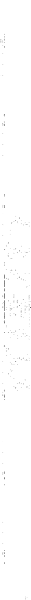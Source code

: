 digraph G {
	size = "4,4";
	rankdir = LR
	"S" -> "0main020"
	"0deque20" -> "deque"
	"0enque1" -> "enque"
	"0eps0" -> "eps"
	"0init0" -> "init"
	"0initr0" -> "eps"
	"0main0" -> "main"
	"0main00" -> "0init0"
	"0main00" -> "0inite0"
	"0main00" -> "0main10"
	"0main00" -> "0init0"
	"0main00" -> "0inite1"
	"0main00" -> "1main10"
	"0main00" -> "0init0"
	"0main00" -> "0inite2"
	"0main00" -> "2main10"
	"0main00" -> "0init0"
	"0main00" -> "0inite3"
	"0main00" -> "3main10"
	"0main00" -> "0init0"
	"0main00" -> "0inite4"
	"0main00" -> "4main10"
	"0main00" -> "0init0"
	"0main00" -> "0inite5"
	"0main00" -> "5main10"
	"0main00" -> "0init0"
	"0main00" -> "0inite20"
	"0main00" -> "20main10"
	"0main00" -> "0init1"
	"0main00" -> "1inite0"
	"0main00" -> "0main10"
	"0main00" -> "0init1"
	"0main00" -> "1inite1"
	"0main00" -> "1main10"
	"0main00" -> "0init1"
	"0main00" -> "1inite2"
	"0main00" -> "2main10"
	"0main00" -> "0init1"
	"0main00" -> "1inite3"
	"0main00" -> "3main10"
	"0main00" -> "0init1"
	"0main00" -> "1inite4"
	"0main00" -> "4main10"
	"0main00" -> "0init1"
	"0main00" -> "1inite5"
	"0main00" -> "5main10"
	"0main00" -> "0init1"
	"0main00" -> "1inite20"
	"0main00" -> "20main10"
	"0main00" -> "0init2"
	"0main00" -> "2inite0"
	"0main00" -> "0main10"
	"0main00" -> "0init2"
	"0main00" -> "2inite1"
	"0main00" -> "1main10"
	"0main00" -> "0init2"
	"0main00" -> "2inite2"
	"0main00" -> "2main10"
	"0main00" -> "0init2"
	"0main00" -> "2inite3"
	"0main00" -> "3main10"
	"0main00" -> "0init2"
	"0main00" -> "2inite4"
	"0main00" -> "4main10"
	"0main00" -> "0init2"
	"0main00" -> "2inite5"
	"0main00" -> "5main10"
	"0main00" -> "0init2"
	"0main00" -> "2inite20"
	"0main00" -> "20main10"
	"0main00" -> "0init3"
	"0main00" -> "3inite0"
	"0main00" -> "0main10"
	"0main00" -> "0init3"
	"0main00" -> "3inite1"
	"0main00" -> "1main10"
	"0main00" -> "0init3"
	"0main00" -> "3inite2"
	"0main00" -> "2main10"
	"0main00" -> "0init3"
	"0main00" -> "3inite3"
	"0main00" -> "3main10"
	"0main00" -> "0init3"
	"0main00" -> "3inite4"
	"0main00" -> "4main10"
	"0main00" -> "0init3"
	"0main00" -> "3inite5"
	"0main00" -> "5main10"
	"0main00" -> "0init3"
	"0main00" -> "3inite20"
	"0main00" -> "20main10"
	"0main00" -> "0init4"
	"0main00" -> "4inite0"
	"0main00" -> "0main10"
	"0main00" -> "0init4"
	"0main00" -> "4inite1"
	"0main00" -> "1main10"
	"0main00" -> "0init4"
	"0main00" -> "4inite2"
	"0main00" -> "2main10"
	"0main00" -> "0init4"
	"0main00" -> "4inite3"
	"0main00" -> "3main10"
	"0main00" -> "0init4"
	"0main00" -> "4inite4"
	"0main00" -> "4main10"
	"0main00" -> "0init4"
	"0main00" -> "4inite5"
	"0main00" -> "5main10"
	"0main00" -> "0init4"
	"0main00" -> "4inite20"
	"0main00" -> "20main10"
	"0main00" -> "0init5"
	"0main00" -> "5inite0"
	"0main00" -> "0main10"
	"0main00" -> "0init5"
	"0main00" -> "5inite1"
	"0main00" -> "1main10"
	"0main00" -> "0init5"
	"0main00" -> "5inite2"
	"0main00" -> "2main10"
	"0main00" -> "0init5"
	"0main00" -> "5inite3"
	"0main00" -> "3main10"
	"0main00" -> "0init5"
	"0main00" -> "5inite4"
	"0main00" -> "4main10"
	"0main00" -> "0init5"
	"0main00" -> "5inite5"
	"0main00" -> "5main10"
	"0main00" -> "0init5"
	"0main00" -> "5inite20"
	"0main00" -> "20main10"
	"0main00" -> "0init20"
	"0main00" -> "20inite0"
	"0main00" -> "0main10"
	"0main00" -> "0init20"
	"0main00" -> "20inite1"
	"0main00" -> "1main10"
	"0main00" -> "0init20"
	"0main00" -> "20inite2"
	"0main00" -> "2main10"
	"0main00" -> "0init20"
	"0main00" -> "20inite3"
	"0main00" -> "3main10"
	"0main00" -> "0init20"
	"0main00" -> "20inite4"
	"0main00" -> "4main10"
	"0main00" -> "0init20"
	"0main00" -> "20inite5"
	"0main00" -> "5main10"
	"0main00" -> "0init20"
	"0main00" -> "20inite20"
	"0main00" -> "20main10"
	"0main01" -> "0init0"
	"0main01" -> "0inite0"
	"0main01" -> "0main11"
	"0main01" -> "0init0"
	"0main01" -> "0inite1"
	"0main01" -> "1main11"
	"0main01" -> "0init0"
	"0main01" -> "0inite2"
	"0main01" -> "2main11"
	"0main01" -> "0init0"
	"0main01" -> "0inite3"
	"0main01" -> "3main11"
	"0main01" -> "0init0"
	"0main01" -> "0inite4"
	"0main01" -> "4main11"
	"0main01" -> "0init0"
	"0main01" -> "0inite5"
	"0main01" -> "5main11"
	"0main01" -> "0init0"
	"0main01" -> "0inite20"
	"0main01" -> "20main11"
	"0main01" -> "0init1"
	"0main01" -> "1inite0"
	"0main01" -> "0main11"
	"0main01" -> "0init1"
	"0main01" -> "1inite1"
	"0main01" -> "1main11"
	"0main01" -> "0init1"
	"0main01" -> "1inite2"
	"0main01" -> "2main11"
	"0main01" -> "0init1"
	"0main01" -> "1inite3"
	"0main01" -> "3main11"
	"0main01" -> "0init1"
	"0main01" -> "1inite4"
	"0main01" -> "4main11"
	"0main01" -> "0init1"
	"0main01" -> "1inite5"
	"0main01" -> "5main11"
	"0main01" -> "0init1"
	"0main01" -> "1inite20"
	"0main01" -> "20main11"
	"0main01" -> "0init2"
	"0main01" -> "2inite0"
	"0main01" -> "0main11"
	"0main01" -> "0init2"
	"0main01" -> "2inite1"
	"0main01" -> "1main11"
	"0main01" -> "0init2"
	"0main01" -> "2inite2"
	"0main01" -> "2main11"
	"0main01" -> "0init2"
	"0main01" -> "2inite3"
	"0main01" -> "3main11"
	"0main01" -> "0init2"
	"0main01" -> "2inite4"
	"0main01" -> "4main11"
	"0main01" -> "0init2"
	"0main01" -> "2inite5"
	"0main01" -> "5main11"
	"0main01" -> "0init2"
	"0main01" -> "2inite20"
	"0main01" -> "20main11"
	"0main01" -> "0init3"
	"0main01" -> "3inite0"
	"0main01" -> "0main11"
	"0main01" -> "0init3"
	"0main01" -> "3inite1"
	"0main01" -> "1main11"
	"0main01" -> "0init3"
	"0main01" -> "3inite2"
	"0main01" -> "2main11"
	"0main01" -> "0init3"
	"0main01" -> "3inite3"
	"0main01" -> "3main11"
	"0main01" -> "0init3"
	"0main01" -> "3inite4"
	"0main01" -> "4main11"
	"0main01" -> "0init3"
	"0main01" -> "3inite5"
	"0main01" -> "5main11"
	"0main01" -> "0init3"
	"0main01" -> "3inite20"
	"0main01" -> "20main11"
	"0main01" -> "0init4"
	"0main01" -> "4inite0"
	"0main01" -> "0main11"
	"0main01" -> "0init4"
	"0main01" -> "4inite1"
	"0main01" -> "1main11"
	"0main01" -> "0init4"
	"0main01" -> "4inite2"
	"0main01" -> "2main11"
	"0main01" -> "0init4"
	"0main01" -> "4inite3"
	"0main01" -> "3main11"
	"0main01" -> "0init4"
	"0main01" -> "4inite4"
	"0main01" -> "4main11"
	"0main01" -> "0init4"
	"0main01" -> "4inite5"
	"0main01" -> "5main11"
	"0main01" -> "0init4"
	"0main01" -> "4inite20"
	"0main01" -> "20main11"
	"0main01" -> "0init5"
	"0main01" -> "5inite0"
	"0main01" -> "0main11"
	"0main01" -> "0init5"
	"0main01" -> "5inite1"
	"0main01" -> "1main11"
	"0main01" -> "0init5"
	"0main01" -> "5inite2"
	"0main01" -> "2main11"
	"0main01" -> "0init5"
	"0main01" -> "5inite3"
	"0main01" -> "3main11"
	"0main01" -> "0init5"
	"0main01" -> "5inite4"
	"0main01" -> "4main11"
	"0main01" -> "0init5"
	"0main01" -> "5inite5"
	"0main01" -> "5main11"
	"0main01" -> "0init5"
	"0main01" -> "5inite20"
	"0main01" -> "20main11"
	"0main01" -> "0init20"
	"0main01" -> "20inite0"
	"0main01" -> "0main11"
	"0main01" -> "0init20"
	"0main01" -> "20inite1"
	"0main01" -> "1main11"
	"0main01" -> "0init20"
	"0main01" -> "20inite2"
	"0main01" -> "2main11"
	"0main01" -> "0init20"
	"0main01" -> "20inite3"
	"0main01" -> "3main11"
	"0main01" -> "0init20"
	"0main01" -> "20inite4"
	"0main01" -> "4main11"
	"0main01" -> "0init20"
	"0main01" -> "20inite5"
	"0main01" -> "5main11"
	"0main01" -> "0init20"
	"0main01" -> "20inite20"
	"0main01" -> "20main11"
	"0main02" -> "0init0"
	"0main02" -> "0inite0"
	"0main02" -> "0main12"
	"0main02" -> "0init0"
	"0main02" -> "0inite1"
	"0main02" -> "1main12"
	"0main02" -> "0init0"
	"0main02" -> "0inite2"
	"0main02" -> "2main12"
	"0main02" -> "0init0"
	"0main02" -> "0inite3"
	"0main02" -> "3main12"
	"0main02" -> "0init0"
	"0main02" -> "0inite4"
	"0main02" -> "4main12"
	"0main02" -> "0init0"
	"0main02" -> "0inite5"
	"0main02" -> "5main12"
	"0main02" -> "0init0"
	"0main02" -> "0inite20"
	"0main02" -> "20main12"
	"0main02" -> "0init1"
	"0main02" -> "1inite0"
	"0main02" -> "0main12"
	"0main02" -> "0init1"
	"0main02" -> "1inite1"
	"0main02" -> "1main12"
	"0main02" -> "0init1"
	"0main02" -> "1inite2"
	"0main02" -> "2main12"
	"0main02" -> "0init1"
	"0main02" -> "1inite3"
	"0main02" -> "3main12"
	"0main02" -> "0init1"
	"0main02" -> "1inite4"
	"0main02" -> "4main12"
	"0main02" -> "0init1"
	"0main02" -> "1inite5"
	"0main02" -> "5main12"
	"0main02" -> "0init1"
	"0main02" -> "1inite20"
	"0main02" -> "20main12"
	"0main02" -> "0init2"
	"0main02" -> "2inite0"
	"0main02" -> "0main12"
	"0main02" -> "0init2"
	"0main02" -> "2inite1"
	"0main02" -> "1main12"
	"0main02" -> "0init2"
	"0main02" -> "2inite2"
	"0main02" -> "2main12"
	"0main02" -> "0init2"
	"0main02" -> "2inite3"
	"0main02" -> "3main12"
	"0main02" -> "0init2"
	"0main02" -> "2inite4"
	"0main02" -> "4main12"
	"0main02" -> "0init2"
	"0main02" -> "2inite5"
	"0main02" -> "5main12"
	"0main02" -> "0init2"
	"0main02" -> "2inite20"
	"0main02" -> "20main12"
	"0main02" -> "0init3"
	"0main02" -> "3inite0"
	"0main02" -> "0main12"
	"0main02" -> "0init3"
	"0main02" -> "3inite1"
	"0main02" -> "1main12"
	"0main02" -> "0init3"
	"0main02" -> "3inite2"
	"0main02" -> "2main12"
	"0main02" -> "0init3"
	"0main02" -> "3inite3"
	"0main02" -> "3main12"
	"0main02" -> "0init3"
	"0main02" -> "3inite4"
	"0main02" -> "4main12"
	"0main02" -> "0init3"
	"0main02" -> "3inite5"
	"0main02" -> "5main12"
	"0main02" -> "0init3"
	"0main02" -> "3inite20"
	"0main02" -> "20main12"
	"0main02" -> "0init4"
	"0main02" -> "4inite0"
	"0main02" -> "0main12"
	"0main02" -> "0init4"
	"0main02" -> "4inite1"
	"0main02" -> "1main12"
	"0main02" -> "0init4"
	"0main02" -> "4inite2"
	"0main02" -> "2main12"
	"0main02" -> "0init4"
	"0main02" -> "4inite3"
	"0main02" -> "3main12"
	"0main02" -> "0init4"
	"0main02" -> "4inite4"
	"0main02" -> "4main12"
	"0main02" -> "0init4"
	"0main02" -> "4inite5"
	"0main02" -> "5main12"
	"0main02" -> "0init4"
	"0main02" -> "4inite20"
	"0main02" -> "20main12"
	"0main02" -> "0init5"
	"0main02" -> "5inite0"
	"0main02" -> "0main12"
	"0main02" -> "0init5"
	"0main02" -> "5inite1"
	"0main02" -> "1main12"
	"0main02" -> "0init5"
	"0main02" -> "5inite2"
	"0main02" -> "2main12"
	"0main02" -> "0init5"
	"0main02" -> "5inite3"
	"0main02" -> "3main12"
	"0main02" -> "0init5"
	"0main02" -> "5inite4"
	"0main02" -> "4main12"
	"0main02" -> "0init5"
	"0main02" -> "5inite5"
	"0main02" -> "5main12"
	"0main02" -> "0init5"
	"0main02" -> "5inite20"
	"0main02" -> "20main12"
	"0main02" -> "0init20"
	"0main02" -> "20inite0"
	"0main02" -> "0main12"
	"0main02" -> "0init20"
	"0main02" -> "20inite1"
	"0main02" -> "1main12"
	"0main02" -> "0init20"
	"0main02" -> "20inite2"
	"0main02" -> "2main12"
	"0main02" -> "0init20"
	"0main02" -> "20inite3"
	"0main02" -> "3main12"
	"0main02" -> "0init20"
	"0main02" -> "20inite4"
	"0main02" -> "4main12"
	"0main02" -> "0init20"
	"0main02" -> "20inite5"
	"0main02" -> "5main12"
	"0main02" -> "0init20"
	"0main02" -> "20inite20"
	"0main02" -> "20main12"
	"0main03" -> "0init0"
	"0main03" -> "0inite0"
	"0main03" -> "0main13"
	"0main03" -> "0init0"
	"0main03" -> "0inite1"
	"0main03" -> "1main13"
	"0main03" -> "0init0"
	"0main03" -> "0inite2"
	"0main03" -> "2main13"
	"0main03" -> "0init0"
	"0main03" -> "0inite3"
	"0main03" -> "3main13"
	"0main03" -> "0init0"
	"0main03" -> "0inite4"
	"0main03" -> "4main13"
	"0main03" -> "0init0"
	"0main03" -> "0inite5"
	"0main03" -> "5main13"
	"0main03" -> "0init0"
	"0main03" -> "0inite20"
	"0main03" -> "20main13"
	"0main03" -> "0init1"
	"0main03" -> "1inite0"
	"0main03" -> "0main13"
	"0main03" -> "0init1"
	"0main03" -> "1inite1"
	"0main03" -> "1main13"
	"0main03" -> "0init1"
	"0main03" -> "1inite2"
	"0main03" -> "2main13"
	"0main03" -> "0init1"
	"0main03" -> "1inite3"
	"0main03" -> "3main13"
	"0main03" -> "0init1"
	"0main03" -> "1inite4"
	"0main03" -> "4main13"
	"0main03" -> "0init1"
	"0main03" -> "1inite5"
	"0main03" -> "5main13"
	"0main03" -> "0init1"
	"0main03" -> "1inite20"
	"0main03" -> "20main13"
	"0main03" -> "0init2"
	"0main03" -> "2inite0"
	"0main03" -> "0main13"
	"0main03" -> "0init2"
	"0main03" -> "2inite1"
	"0main03" -> "1main13"
	"0main03" -> "0init2"
	"0main03" -> "2inite2"
	"0main03" -> "2main13"
	"0main03" -> "0init2"
	"0main03" -> "2inite3"
	"0main03" -> "3main13"
	"0main03" -> "0init2"
	"0main03" -> "2inite4"
	"0main03" -> "4main13"
	"0main03" -> "0init2"
	"0main03" -> "2inite5"
	"0main03" -> "5main13"
	"0main03" -> "0init2"
	"0main03" -> "2inite20"
	"0main03" -> "20main13"
	"0main03" -> "0init3"
	"0main03" -> "3inite0"
	"0main03" -> "0main13"
	"0main03" -> "0init3"
	"0main03" -> "3inite1"
	"0main03" -> "1main13"
	"0main03" -> "0init3"
	"0main03" -> "3inite2"
	"0main03" -> "2main13"
	"0main03" -> "0init3"
	"0main03" -> "3inite3"
	"0main03" -> "3main13"
	"0main03" -> "0init3"
	"0main03" -> "3inite4"
	"0main03" -> "4main13"
	"0main03" -> "0init3"
	"0main03" -> "3inite5"
	"0main03" -> "5main13"
	"0main03" -> "0init3"
	"0main03" -> "3inite20"
	"0main03" -> "20main13"
	"0main03" -> "0init4"
	"0main03" -> "4inite0"
	"0main03" -> "0main13"
	"0main03" -> "0init4"
	"0main03" -> "4inite1"
	"0main03" -> "1main13"
	"0main03" -> "0init4"
	"0main03" -> "4inite2"
	"0main03" -> "2main13"
	"0main03" -> "0init4"
	"0main03" -> "4inite3"
	"0main03" -> "3main13"
	"0main03" -> "0init4"
	"0main03" -> "4inite4"
	"0main03" -> "4main13"
	"0main03" -> "0init4"
	"0main03" -> "4inite5"
	"0main03" -> "5main13"
	"0main03" -> "0init4"
	"0main03" -> "4inite20"
	"0main03" -> "20main13"
	"0main03" -> "0init5"
	"0main03" -> "5inite0"
	"0main03" -> "0main13"
	"0main03" -> "0init5"
	"0main03" -> "5inite1"
	"0main03" -> "1main13"
	"0main03" -> "0init5"
	"0main03" -> "5inite2"
	"0main03" -> "2main13"
	"0main03" -> "0init5"
	"0main03" -> "5inite3"
	"0main03" -> "3main13"
	"0main03" -> "0init5"
	"0main03" -> "5inite4"
	"0main03" -> "4main13"
	"0main03" -> "0init5"
	"0main03" -> "5inite5"
	"0main03" -> "5main13"
	"0main03" -> "0init5"
	"0main03" -> "5inite20"
	"0main03" -> "20main13"
	"0main03" -> "0init20"
	"0main03" -> "20inite0"
	"0main03" -> "0main13"
	"0main03" -> "0init20"
	"0main03" -> "20inite1"
	"0main03" -> "1main13"
	"0main03" -> "0init20"
	"0main03" -> "20inite2"
	"0main03" -> "2main13"
	"0main03" -> "0init20"
	"0main03" -> "20inite3"
	"0main03" -> "3main13"
	"0main03" -> "0init20"
	"0main03" -> "20inite4"
	"0main03" -> "4main13"
	"0main03" -> "0init20"
	"0main03" -> "20inite5"
	"0main03" -> "5main13"
	"0main03" -> "0init20"
	"0main03" -> "20inite20"
	"0main03" -> "20main13"
	"0main04" -> "0init0"
	"0main04" -> "0inite0"
	"0main04" -> "0main14"
	"0main04" -> "0init0"
	"0main04" -> "0inite1"
	"0main04" -> "1main14"
	"0main04" -> "0init0"
	"0main04" -> "0inite2"
	"0main04" -> "2main14"
	"0main04" -> "0init0"
	"0main04" -> "0inite3"
	"0main04" -> "3main14"
	"0main04" -> "0init0"
	"0main04" -> "0inite4"
	"0main04" -> "4main14"
	"0main04" -> "0init0"
	"0main04" -> "0inite5"
	"0main04" -> "5main14"
	"0main04" -> "0init0"
	"0main04" -> "0inite20"
	"0main04" -> "20main14"
	"0main04" -> "0init1"
	"0main04" -> "1inite0"
	"0main04" -> "0main14"
	"0main04" -> "0init1"
	"0main04" -> "1inite1"
	"0main04" -> "1main14"
	"0main04" -> "0init1"
	"0main04" -> "1inite2"
	"0main04" -> "2main14"
	"0main04" -> "0init1"
	"0main04" -> "1inite3"
	"0main04" -> "3main14"
	"0main04" -> "0init1"
	"0main04" -> "1inite4"
	"0main04" -> "4main14"
	"0main04" -> "0init1"
	"0main04" -> "1inite5"
	"0main04" -> "5main14"
	"0main04" -> "0init1"
	"0main04" -> "1inite20"
	"0main04" -> "20main14"
	"0main04" -> "0init2"
	"0main04" -> "2inite0"
	"0main04" -> "0main14"
	"0main04" -> "0init2"
	"0main04" -> "2inite1"
	"0main04" -> "1main14"
	"0main04" -> "0init2"
	"0main04" -> "2inite2"
	"0main04" -> "2main14"
	"0main04" -> "0init2"
	"0main04" -> "2inite3"
	"0main04" -> "3main14"
	"0main04" -> "0init2"
	"0main04" -> "2inite4"
	"0main04" -> "4main14"
	"0main04" -> "0init2"
	"0main04" -> "2inite5"
	"0main04" -> "5main14"
	"0main04" -> "0init2"
	"0main04" -> "2inite20"
	"0main04" -> "20main14"
	"0main04" -> "0init3"
	"0main04" -> "3inite0"
	"0main04" -> "0main14"
	"0main04" -> "0init3"
	"0main04" -> "3inite1"
	"0main04" -> "1main14"
	"0main04" -> "0init3"
	"0main04" -> "3inite2"
	"0main04" -> "2main14"
	"0main04" -> "0init3"
	"0main04" -> "3inite3"
	"0main04" -> "3main14"
	"0main04" -> "0init3"
	"0main04" -> "3inite4"
	"0main04" -> "4main14"
	"0main04" -> "0init3"
	"0main04" -> "3inite5"
	"0main04" -> "5main14"
	"0main04" -> "0init3"
	"0main04" -> "3inite20"
	"0main04" -> "20main14"
	"0main04" -> "0init4"
	"0main04" -> "4inite0"
	"0main04" -> "0main14"
	"0main04" -> "0init4"
	"0main04" -> "4inite1"
	"0main04" -> "1main14"
	"0main04" -> "0init4"
	"0main04" -> "4inite2"
	"0main04" -> "2main14"
	"0main04" -> "0init4"
	"0main04" -> "4inite3"
	"0main04" -> "3main14"
	"0main04" -> "0init4"
	"0main04" -> "4inite4"
	"0main04" -> "4main14"
	"0main04" -> "0init4"
	"0main04" -> "4inite5"
	"0main04" -> "5main14"
	"0main04" -> "0init4"
	"0main04" -> "4inite20"
	"0main04" -> "20main14"
	"0main04" -> "0init5"
	"0main04" -> "5inite0"
	"0main04" -> "0main14"
	"0main04" -> "0init5"
	"0main04" -> "5inite1"
	"0main04" -> "1main14"
	"0main04" -> "0init5"
	"0main04" -> "5inite2"
	"0main04" -> "2main14"
	"0main04" -> "0init5"
	"0main04" -> "5inite3"
	"0main04" -> "3main14"
	"0main04" -> "0init5"
	"0main04" -> "5inite4"
	"0main04" -> "4main14"
	"0main04" -> "0init5"
	"0main04" -> "5inite5"
	"0main04" -> "5main14"
	"0main04" -> "0init5"
	"0main04" -> "5inite20"
	"0main04" -> "20main14"
	"0main04" -> "0init20"
	"0main04" -> "20inite0"
	"0main04" -> "0main14"
	"0main04" -> "0init20"
	"0main04" -> "20inite1"
	"0main04" -> "1main14"
	"0main04" -> "0init20"
	"0main04" -> "20inite2"
	"0main04" -> "2main14"
	"0main04" -> "0init20"
	"0main04" -> "20inite3"
	"0main04" -> "3main14"
	"0main04" -> "0init20"
	"0main04" -> "20inite4"
	"0main04" -> "4main14"
	"0main04" -> "0init20"
	"0main04" -> "20inite5"
	"0main04" -> "5main14"
	"0main04" -> "0init20"
	"0main04" -> "20inite20"
	"0main04" -> "20main14"
	"0main05" -> "0init0"
	"0main05" -> "0inite0"
	"0main05" -> "0main15"
	"0main05" -> "0init0"
	"0main05" -> "0inite1"
	"0main05" -> "1main15"
	"0main05" -> "0init0"
	"0main05" -> "0inite2"
	"0main05" -> "2main15"
	"0main05" -> "0init0"
	"0main05" -> "0inite3"
	"0main05" -> "3main15"
	"0main05" -> "0init0"
	"0main05" -> "0inite4"
	"0main05" -> "4main15"
	"0main05" -> "0init0"
	"0main05" -> "0inite5"
	"0main05" -> "5main15"
	"0main05" -> "0init0"
	"0main05" -> "0inite20"
	"0main05" -> "20main15"
	"0main05" -> "0init1"
	"0main05" -> "1inite0"
	"0main05" -> "0main15"
	"0main05" -> "0init1"
	"0main05" -> "1inite1"
	"0main05" -> "1main15"
	"0main05" -> "0init1"
	"0main05" -> "1inite2"
	"0main05" -> "2main15"
	"0main05" -> "0init1"
	"0main05" -> "1inite3"
	"0main05" -> "3main15"
	"0main05" -> "0init1"
	"0main05" -> "1inite4"
	"0main05" -> "4main15"
	"0main05" -> "0init1"
	"0main05" -> "1inite5"
	"0main05" -> "5main15"
	"0main05" -> "0init1"
	"0main05" -> "1inite20"
	"0main05" -> "20main15"
	"0main05" -> "0init2"
	"0main05" -> "2inite0"
	"0main05" -> "0main15"
	"0main05" -> "0init2"
	"0main05" -> "2inite1"
	"0main05" -> "1main15"
	"0main05" -> "0init2"
	"0main05" -> "2inite2"
	"0main05" -> "2main15"
	"0main05" -> "0init2"
	"0main05" -> "2inite3"
	"0main05" -> "3main15"
	"0main05" -> "0init2"
	"0main05" -> "2inite4"
	"0main05" -> "4main15"
	"0main05" -> "0init2"
	"0main05" -> "2inite5"
	"0main05" -> "5main15"
	"0main05" -> "0init2"
	"0main05" -> "2inite20"
	"0main05" -> "20main15"
	"0main05" -> "0init3"
	"0main05" -> "3inite0"
	"0main05" -> "0main15"
	"0main05" -> "0init3"
	"0main05" -> "3inite1"
	"0main05" -> "1main15"
	"0main05" -> "0init3"
	"0main05" -> "3inite2"
	"0main05" -> "2main15"
	"0main05" -> "0init3"
	"0main05" -> "3inite3"
	"0main05" -> "3main15"
	"0main05" -> "0init3"
	"0main05" -> "3inite4"
	"0main05" -> "4main15"
	"0main05" -> "0init3"
	"0main05" -> "3inite5"
	"0main05" -> "5main15"
	"0main05" -> "0init3"
	"0main05" -> "3inite20"
	"0main05" -> "20main15"
	"0main05" -> "0init4"
	"0main05" -> "4inite0"
	"0main05" -> "0main15"
	"0main05" -> "0init4"
	"0main05" -> "4inite1"
	"0main05" -> "1main15"
	"0main05" -> "0init4"
	"0main05" -> "4inite2"
	"0main05" -> "2main15"
	"0main05" -> "0init4"
	"0main05" -> "4inite3"
	"0main05" -> "3main15"
	"0main05" -> "0init4"
	"0main05" -> "4inite4"
	"0main05" -> "4main15"
	"0main05" -> "0init4"
	"0main05" -> "4inite5"
	"0main05" -> "5main15"
	"0main05" -> "0init4"
	"0main05" -> "4inite20"
	"0main05" -> "20main15"
	"0main05" -> "0init5"
	"0main05" -> "5inite0"
	"0main05" -> "0main15"
	"0main05" -> "0init5"
	"0main05" -> "5inite1"
	"0main05" -> "1main15"
	"0main05" -> "0init5"
	"0main05" -> "5inite2"
	"0main05" -> "2main15"
	"0main05" -> "0init5"
	"0main05" -> "5inite3"
	"0main05" -> "3main15"
	"0main05" -> "0init5"
	"0main05" -> "5inite4"
	"0main05" -> "4main15"
	"0main05" -> "0init5"
	"0main05" -> "5inite5"
	"0main05" -> "5main15"
	"0main05" -> "0init5"
	"0main05" -> "5inite20"
	"0main05" -> "20main15"
	"0main05" -> "0init20"
	"0main05" -> "20inite0"
	"0main05" -> "0main15"
	"0main05" -> "0init20"
	"0main05" -> "20inite1"
	"0main05" -> "1main15"
	"0main05" -> "0init20"
	"0main05" -> "20inite2"
	"0main05" -> "2main15"
	"0main05" -> "0init20"
	"0main05" -> "20inite3"
	"0main05" -> "3main15"
	"0main05" -> "0init20"
	"0main05" -> "20inite4"
	"0main05" -> "4main15"
	"0main05" -> "0init20"
	"0main05" -> "20inite5"
	"0main05" -> "5main15"
	"0main05" -> "0init20"
	"0main05" -> "20inite20"
	"0main05" -> "20main15"
	"0main020" -> "0init0"
	"0main020" -> "0inite0"
	"0main020" -> "0main120"
	"0main020" -> "0init0"
	"0main020" -> "0inite1"
	"0main020" -> "1main120"
	"0main020" -> "0init0"
	"0main020" -> "0inite2"
	"0main020" -> "2main120"
	"0main020" -> "0init0"
	"0main020" -> "0inite3"
	"0main020" -> "3main120"
	"0main020" -> "0init0"
	"0main020" -> "0inite4"
	"0main020" -> "4main120"
	"0main020" -> "0init0"
	"0main020" -> "0inite5"
	"0main020" -> "5main120"
	"0main020" -> "0init0"
	"0main020" -> "0inite20"
	"0main020" -> "20main120"
	"0main020" -> "0init1"
	"0main020" -> "1inite0"
	"0main020" -> "0main120"
	"0main020" -> "0init1"
	"0main020" -> "1inite1"
	"0main020" -> "1main120"
	"0main020" -> "0init1"
	"0main020" -> "1inite2"
	"0main020" -> "2main120"
	"0main020" -> "0init1"
	"0main020" -> "1inite3"
	"0main020" -> "3main120"
	"0main020" -> "0init1"
	"0main020" -> "1inite4"
	"0main020" -> "4main120"
	"0main020" -> "0init1"
	"0main020" -> "1inite5"
	"0main020" -> "5main120"
	"0main020" -> "0init1"
	"0main020" -> "1inite20"
	"0main020" -> "20main120"
	"0main020" -> "0init2"
	"0main020" -> "2inite0"
	"0main020" -> "0main120"
	"0main020" -> "0init2"
	"0main020" -> "2inite1"
	"0main020" -> "1main120"
	"0main020" -> "0init2"
	"0main020" -> "2inite2"
	"0main020" -> "2main120"
	"0main020" -> "0init2"
	"0main020" -> "2inite3"
	"0main020" -> "3main120"
	"0main020" -> "0init2"
	"0main020" -> "2inite4"
	"0main020" -> "4main120"
	"0main020" -> "0init2"
	"0main020" -> "2inite5"
	"0main020" -> "5main120"
	"0main020" -> "0init2"
	"0main020" -> "2inite20"
	"0main020" -> "20main120"
	"0main020" -> "0init3"
	"0main020" -> "3inite0"
	"0main020" -> "0main120"
	"0main020" -> "0init3"
	"0main020" -> "3inite1"
	"0main020" -> "1main120"
	"0main020" -> "0init3"
	"0main020" -> "3inite2"
	"0main020" -> "2main120"
	"0main020" -> "0init3"
	"0main020" -> "3inite3"
	"0main020" -> "3main120"
	"0main020" -> "0init3"
	"0main020" -> "3inite4"
	"0main020" -> "4main120"
	"0main020" -> "0init3"
	"0main020" -> "3inite5"
	"0main020" -> "5main120"
	"0main020" -> "0init3"
	"0main020" -> "3inite20"
	"0main020" -> "20main120"
	"0main020" -> "0init4"
	"0main020" -> "4inite0"
	"0main020" -> "0main120"
	"0main020" -> "0init4"
	"0main020" -> "4inite1"
	"0main020" -> "1main120"
	"0main020" -> "0init4"
	"0main020" -> "4inite2"
	"0main020" -> "2main120"
	"0main020" -> "0init4"
	"0main020" -> "4inite3"
	"0main020" -> "3main120"
	"0main020" -> "0init4"
	"0main020" -> "4inite4"
	"0main020" -> "4main120"
	"0main020" -> "0init4"
	"0main020" -> "4inite5"
	"0main020" -> "5main120"
	"0main020" -> "0init4"
	"0main020" -> "4inite20"
	"0main020" -> "20main120"
	"0main020" -> "0init5"
	"0main020" -> "5inite0"
	"0main020" -> "0main120"
	"0main020" -> "0init5"
	"0main020" -> "5inite1"
	"0main020" -> "1main120"
	"0main020" -> "0init5"
	"0main020" -> "5inite2"
	"0main020" -> "2main120"
	"0main020" -> "0init5"
	"0main020" -> "5inite3"
	"0main020" -> "3main120"
	"0main020" -> "0init5"
	"0main020" -> "5inite4"
	"0main020" -> "4main120"
	"0main020" -> "0init5"
	"0main020" -> "5inite5"
	"0main020" -> "5main120"
	"0main020" -> "0init5"
	"0main020" -> "5inite20"
	"0main020" -> "20main120"
	"0main020" -> "0init20"
	"0main020" -> "20inite0"
	"0main020" -> "0main120"
	"0main020" -> "0init20"
	"0main020" -> "20inite1"
	"0main020" -> "1main120"
	"0main020" -> "0init20"
	"0main020" -> "20inite2"
	"0main020" -> "2main120"
	"0main020" -> "0init20"
	"0main020" -> "20inite3"
	"0main020" -> "3main120"
	"0main020" -> "0init20"
	"0main020" -> "20inite4"
	"0main020" -> "4main120"
	"0main020" -> "0init20"
	"0main020" -> "20inite5"
	"0main020" -> "5main120"
	"0main020" -> "0init20"
	"0main020" -> "20inite20"
	"0main020" -> "20main120"
	"0main10" -> "0enque0"
	"0main10" -> "eps"
	"0main10" -> "0main20"
	"0main10" -> "0enque1"
	"0main10" -> "eps"
	"0main10" -> "1main20"
	"0main10" -> "0enque2"
	"0main10" -> "eps"
	"0main10" -> "2main20"
	"0main10" -> "0enque3"
	"0main10" -> "eps"
	"0main10" -> "3main20"
	"0main10" -> "0enque4"
	"0main10" -> "eps"
	"0main10" -> "4main20"
	"0main10" -> "0enque5"
	"0main10" -> "eps"
	"0main10" -> "5main20"
	"0main10" -> "0enque20"
	"0main10" -> "eps"
	"0main10" -> "20main20"
	"0main10" -> "0main30"
	"0main11" -> "0enque0"
	"0main11" -> "eps"
	"0main11" -> "0main21"
	"0main11" -> "0enque1"
	"0main11" -> "eps"
	"0main11" -> "1main21"
	"0main11" -> "0enque2"
	"0main11" -> "eps"
	"0main11" -> "2main21"
	"0main11" -> "0enque3"
	"0main11" -> "eps"
	"0main11" -> "3main21"
	"0main11" -> "0enque4"
	"0main11" -> "eps"
	"0main11" -> "4main21"
	"0main11" -> "0enque5"
	"0main11" -> "eps"
	"0main11" -> "5main21"
	"0main11" -> "0enque20"
	"0main11" -> "eps"
	"0main11" -> "20main21"
	"0main11" -> "0main31"
	"0main12" -> "0enque0"
	"0main12" -> "eps"
	"0main12" -> "0main22"
	"0main12" -> "0enque1"
	"0main12" -> "eps"
	"0main12" -> "1main22"
	"0main12" -> "0enque2"
	"0main12" -> "eps"
	"0main12" -> "2main22"
	"0main12" -> "0enque3"
	"0main12" -> "eps"
	"0main12" -> "3main22"
	"0main12" -> "0enque4"
	"0main12" -> "eps"
	"0main12" -> "4main22"
	"0main12" -> "0enque5"
	"0main12" -> "eps"
	"0main12" -> "5main22"
	"0main12" -> "0enque20"
	"0main12" -> "eps"
	"0main12" -> "20main22"
	"0main12" -> "0main32"
	"0main13" -> "0enque0"
	"0main13" -> "eps"
	"0main13" -> "0main23"
	"0main13" -> "0enque1"
	"0main13" -> "eps"
	"0main13" -> "1main23"
	"0main13" -> "0enque2"
	"0main13" -> "eps"
	"0main13" -> "2main23"
	"0main13" -> "0enque3"
	"0main13" -> "eps"
	"0main13" -> "3main23"
	"0main13" -> "0enque4"
	"0main13" -> "eps"
	"0main13" -> "4main23"
	"0main13" -> "0enque5"
	"0main13" -> "eps"
	"0main13" -> "5main23"
	"0main13" -> "0enque20"
	"0main13" -> "eps"
	"0main13" -> "20main23"
	"0main13" -> "0main33"
	"0main14" -> "0enque0"
	"0main14" -> "eps"
	"0main14" -> "0main24"
	"0main14" -> "0enque1"
	"0main14" -> "eps"
	"0main14" -> "1main24"
	"0main14" -> "0enque2"
	"0main14" -> "eps"
	"0main14" -> "2main24"
	"0main14" -> "0enque3"
	"0main14" -> "eps"
	"0main14" -> "3main24"
	"0main14" -> "0enque4"
	"0main14" -> "eps"
	"0main14" -> "4main24"
	"0main14" -> "0enque5"
	"0main14" -> "eps"
	"0main14" -> "5main24"
	"0main14" -> "0enque20"
	"0main14" -> "eps"
	"0main14" -> "20main24"
	"0main14" -> "0main34"
	"0main15" -> "0enque0"
	"0main15" -> "eps"
	"0main15" -> "0main25"
	"0main15" -> "0enque1"
	"0main15" -> "eps"
	"0main15" -> "1main25"
	"0main15" -> "0enque2"
	"0main15" -> "eps"
	"0main15" -> "2main25"
	"0main15" -> "0enque3"
	"0main15" -> "eps"
	"0main15" -> "3main25"
	"0main15" -> "0enque4"
	"0main15" -> "eps"
	"0main15" -> "4main25"
	"0main15" -> "0enque5"
	"0main15" -> "eps"
	"0main15" -> "5main25"
	"0main15" -> "0enque20"
	"0main15" -> "eps"
	"0main15" -> "20main25"
	"0main15" -> "0main35"
	"0main120" -> "0enque0"
	"0main120" -> "eps"
	"0main120" -> "0main220"
	"0main120" -> "0enque1"
	"0main120" -> "eps"
	"0main120" -> "1main220"
	"0main120" -> "0enque2"
	"0main120" -> "eps"
	"0main120" -> "2main220"
	"0main120" -> "0enque3"
	"0main120" -> "eps"
	"0main120" -> "3main220"
	"0main120" -> "0enque4"
	"0main120" -> "eps"
	"0main120" -> "4main220"
	"0main120" -> "0enque5"
	"0main120" -> "eps"
	"0main120" -> "5main220"
	"0main120" -> "0enque20"
	"0main120" -> "eps"
	"0main120" -> "20main220"
	"0main120" -> "0main320"
	"0main20" -> "0main10"
	"0main21" -> "0main11"
	"0main22" -> "0main12"
	"0main23" -> "0main13"
	"0main24" -> "0main14"
	"0main25" -> "0main15"
	"0main220" -> "0main120"
	"0main30" -> "eps"
	"1deque0" -> "deque"
	"1enque2" -> "enque"
	"1eps1" -> "eps"
	"1init1" -> "init"
	"1initr1" -> "eps"
	"1main1" -> "main"
	"1main00" -> "1init0"
	"1main00" -> "0inite0"
	"1main00" -> "0main10"
	"1main00" -> "1init0"
	"1main00" -> "0inite1"
	"1main00" -> "1main10"
	"1main00" -> "1init0"
	"1main00" -> "0inite2"
	"1main00" -> "2main10"
	"1main00" -> "1init0"
	"1main00" -> "0inite3"
	"1main00" -> "3main10"
	"1main00" -> "1init0"
	"1main00" -> "0inite4"
	"1main00" -> "4main10"
	"1main00" -> "1init0"
	"1main00" -> "0inite5"
	"1main00" -> "5main10"
	"1main00" -> "1init0"
	"1main00" -> "0inite20"
	"1main00" -> "20main10"
	"1main00" -> "1init1"
	"1main00" -> "1inite0"
	"1main00" -> "0main10"
	"1main00" -> "1init1"
	"1main00" -> "1inite1"
	"1main00" -> "1main10"
	"1main00" -> "1init1"
	"1main00" -> "1inite2"
	"1main00" -> "2main10"
	"1main00" -> "1init1"
	"1main00" -> "1inite3"
	"1main00" -> "3main10"
	"1main00" -> "1init1"
	"1main00" -> "1inite4"
	"1main00" -> "4main10"
	"1main00" -> "1init1"
	"1main00" -> "1inite5"
	"1main00" -> "5main10"
	"1main00" -> "1init1"
	"1main00" -> "1inite20"
	"1main00" -> "20main10"
	"1main00" -> "1init2"
	"1main00" -> "2inite0"
	"1main00" -> "0main10"
	"1main00" -> "1init2"
	"1main00" -> "2inite1"
	"1main00" -> "1main10"
	"1main00" -> "1init2"
	"1main00" -> "2inite2"
	"1main00" -> "2main10"
	"1main00" -> "1init2"
	"1main00" -> "2inite3"
	"1main00" -> "3main10"
	"1main00" -> "1init2"
	"1main00" -> "2inite4"
	"1main00" -> "4main10"
	"1main00" -> "1init2"
	"1main00" -> "2inite5"
	"1main00" -> "5main10"
	"1main00" -> "1init2"
	"1main00" -> "2inite20"
	"1main00" -> "20main10"
	"1main00" -> "1init3"
	"1main00" -> "3inite0"
	"1main00" -> "0main10"
	"1main00" -> "1init3"
	"1main00" -> "3inite1"
	"1main00" -> "1main10"
	"1main00" -> "1init3"
	"1main00" -> "3inite2"
	"1main00" -> "2main10"
	"1main00" -> "1init3"
	"1main00" -> "3inite3"
	"1main00" -> "3main10"
	"1main00" -> "1init3"
	"1main00" -> "3inite4"
	"1main00" -> "4main10"
	"1main00" -> "1init3"
	"1main00" -> "3inite5"
	"1main00" -> "5main10"
	"1main00" -> "1init3"
	"1main00" -> "3inite20"
	"1main00" -> "20main10"
	"1main00" -> "1init4"
	"1main00" -> "4inite0"
	"1main00" -> "0main10"
	"1main00" -> "1init4"
	"1main00" -> "4inite1"
	"1main00" -> "1main10"
	"1main00" -> "1init4"
	"1main00" -> "4inite2"
	"1main00" -> "2main10"
	"1main00" -> "1init4"
	"1main00" -> "4inite3"
	"1main00" -> "3main10"
	"1main00" -> "1init4"
	"1main00" -> "4inite4"
	"1main00" -> "4main10"
	"1main00" -> "1init4"
	"1main00" -> "4inite5"
	"1main00" -> "5main10"
	"1main00" -> "1init4"
	"1main00" -> "4inite20"
	"1main00" -> "20main10"
	"1main00" -> "1init5"
	"1main00" -> "5inite0"
	"1main00" -> "0main10"
	"1main00" -> "1init5"
	"1main00" -> "5inite1"
	"1main00" -> "1main10"
	"1main00" -> "1init5"
	"1main00" -> "5inite2"
	"1main00" -> "2main10"
	"1main00" -> "1init5"
	"1main00" -> "5inite3"
	"1main00" -> "3main10"
	"1main00" -> "1init5"
	"1main00" -> "5inite4"
	"1main00" -> "4main10"
	"1main00" -> "1init5"
	"1main00" -> "5inite5"
	"1main00" -> "5main10"
	"1main00" -> "1init5"
	"1main00" -> "5inite20"
	"1main00" -> "20main10"
	"1main00" -> "1init20"
	"1main00" -> "20inite0"
	"1main00" -> "0main10"
	"1main00" -> "1init20"
	"1main00" -> "20inite1"
	"1main00" -> "1main10"
	"1main00" -> "1init20"
	"1main00" -> "20inite2"
	"1main00" -> "2main10"
	"1main00" -> "1init20"
	"1main00" -> "20inite3"
	"1main00" -> "3main10"
	"1main00" -> "1init20"
	"1main00" -> "20inite4"
	"1main00" -> "4main10"
	"1main00" -> "1init20"
	"1main00" -> "20inite5"
	"1main00" -> "5main10"
	"1main00" -> "1init20"
	"1main00" -> "20inite20"
	"1main00" -> "20main10"
	"1main01" -> "1init0"
	"1main01" -> "0inite0"
	"1main01" -> "0main11"
	"1main01" -> "1init0"
	"1main01" -> "0inite1"
	"1main01" -> "1main11"
	"1main01" -> "1init0"
	"1main01" -> "0inite2"
	"1main01" -> "2main11"
	"1main01" -> "1init0"
	"1main01" -> "0inite3"
	"1main01" -> "3main11"
	"1main01" -> "1init0"
	"1main01" -> "0inite4"
	"1main01" -> "4main11"
	"1main01" -> "1init0"
	"1main01" -> "0inite5"
	"1main01" -> "5main11"
	"1main01" -> "1init0"
	"1main01" -> "0inite20"
	"1main01" -> "20main11"
	"1main01" -> "1init1"
	"1main01" -> "1inite0"
	"1main01" -> "0main11"
	"1main01" -> "1init1"
	"1main01" -> "1inite1"
	"1main01" -> "1main11"
	"1main01" -> "1init1"
	"1main01" -> "1inite2"
	"1main01" -> "2main11"
	"1main01" -> "1init1"
	"1main01" -> "1inite3"
	"1main01" -> "3main11"
	"1main01" -> "1init1"
	"1main01" -> "1inite4"
	"1main01" -> "4main11"
	"1main01" -> "1init1"
	"1main01" -> "1inite5"
	"1main01" -> "5main11"
	"1main01" -> "1init1"
	"1main01" -> "1inite20"
	"1main01" -> "20main11"
	"1main01" -> "1init2"
	"1main01" -> "2inite0"
	"1main01" -> "0main11"
	"1main01" -> "1init2"
	"1main01" -> "2inite1"
	"1main01" -> "1main11"
	"1main01" -> "1init2"
	"1main01" -> "2inite2"
	"1main01" -> "2main11"
	"1main01" -> "1init2"
	"1main01" -> "2inite3"
	"1main01" -> "3main11"
	"1main01" -> "1init2"
	"1main01" -> "2inite4"
	"1main01" -> "4main11"
	"1main01" -> "1init2"
	"1main01" -> "2inite5"
	"1main01" -> "5main11"
	"1main01" -> "1init2"
	"1main01" -> "2inite20"
	"1main01" -> "20main11"
	"1main01" -> "1init3"
	"1main01" -> "3inite0"
	"1main01" -> "0main11"
	"1main01" -> "1init3"
	"1main01" -> "3inite1"
	"1main01" -> "1main11"
	"1main01" -> "1init3"
	"1main01" -> "3inite2"
	"1main01" -> "2main11"
	"1main01" -> "1init3"
	"1main01" -> "3inite3"
	"1main01" -> "3main11"
	"1main01" -> "1init3"
	"1main01" -> "3inite4"
	"1main01" -> "4main11"
	"1main01" -> "1init3"
	"1main01" -> "3inite5"
	"1main01" -> "5main11"
	"1main01" -> "1init3"
	"1main01" -> "3inite20"
	"1main01" -> "20main11"
	"1main01" -> "1init4"
	"1main01" -> "4inite0"
	"1main01" -> "0main11"
	"1main01" -> "1init4"
	"1main01" -> "4inite1"
	"1main01" -> "1main11"
	"1main01" -> "1init4"
	"1main01" -> "4inite2"
	"1main01" -> "2main11"
	"1main01" -> "1init4"
	"1main01" -> "4inite3"
	"1main01" -> "3main11"
	"1main01" -> "1init4"
	"1main01" -> "4inite4"
	"1main01" -> "4main11"
	"1main01" -> "1init4"
	"1main01" -> "4inite5"
	"1main01" -> "5main11"
	"1main01" -> "1init4"
	"1main01" -> "4inite20"
	"1main01" -> "20main11"
	"1main01" -> "1init5"
	"1main01" -> "5inite0"
	"1main01" -> "0main11"
	"1main01" -> "1init5"
	"1main01" -> "5inite1"
	"1main01" -> "1main11"
	"1main01" -> "1init5"
	"1main01" -> "5inite2"
	"1main01" -> "2main11"
	"1main01" -> "1init5"
	"1main01" -> "5inite3"
	"1main01" -> "3main11"
	"1main01" -> "1init5"
	"1main01" -> "5inite4"
	"1main01" -> "4main11"
	"1main01" -> "1init5"
	"1main01" -> "5inite5"
	"1main01" -> "5main11"
	"1main01" -> "1init5"
	"1main01" -> "5inite20"
	"1main01" -> "20main11"
	"1main01" -> "1init20"
	"1main01" -> "20inite0"
	"1main01" -> "0main11"
	"1main01" -> "1init20"
	"1main01" -> "20inite1"
	"1main01" -> "1main11"
	"1main01" -> "1init20"
	"1main01" -> "20inite2"
	"1main01" -> "2main11"
	"1main01" -> "1init20"
	"1main01" -> "20inite3"
	"1main01" -> "3main11"
	"1main01" -> "1init20"
	"1main01" -> "20inite4"
	"1main01" -> "4main11"
	"1main01" -> "1init20"
	"1main01" -> "20inite5"
	"1main01" -> "5main11"
	"1main01" -> "1init20"
	"1main01" -> "20inite20"
	"1main01" -> "20main11"
	"1main02" -> "1init0"
	"1main02" -> "0inite0"
	"1main02" -> "0main12"
	"1main02" -> "1init0"
	"1main02" -> "0inite1"
	"1main02" -> "1main12"
	"1main02" -> "1init0"
	"1main02" -> "0inite2"
	"1main02" -> "2main12"
	"1main02" -> "1init0"
	"1main02" -> "0inite3"
	"1main02" -> "3main12"
	"1main02" -> "1init0"
	"1main02" -> "0inite4"
	"1main02" -> "4main12"
	"1main02" -> "1init0"
	"1main02" -> "0inite5"
	"1main02" -> "5main12"
	"1main02" -> "1init0"
	"1main02" -> "0inite20"
	"1main02" -> "20main12"
	"1main02" -> "1init1"
	"1main02" -> "1inite0"
	"1main02" -> "0main12"
	"1main02" -> "1init1"
	"1main02" -> "1inite1"
	"1main02" -> "1main12"
	"1main02" -> "1init1"
	"1main02" -> "1inite2"
	"1main02" -> "2main12"
	"1main02" -> "1init1"
	"1main02" -> "1inite3"
	"1main02" -> "3main12"
	"1main02" -> "1init1"
	"1main02" -> "1inite4"
	"1main02" -> "4main12"
	"1main02" -> "1init1"
	"1main02" -> "1inite5"
	"1main02" -> "5main12"
	"1main02" -> "1init1"
	"1main02" -> "1inite20"
	"1main02" -> "20main12"
	"1main02" -> "1init2"
	"1main02" -> "2inite0"
	"1main02" -> "0main12"
	"1main02" -> "1init2"
	"1main02" -> "2inite1"
	"1main02" -> "1main12"
	"1main02" -> "1init2"
	"1main02" -> "2inite2"
	"1main02" -> "2main12"
	"1main02" -> "1init2"
	"1main02" -> "2inite3"
	"1main02" -> "3main12"
	"1main02" -> "1init2"
	"1main02" -> "2inite4"
	"1main02" -> "4main12"
	"1main02" -> "1init2"
	"1main02" -> "2inite5"
	"1main02" -> "5main12"
	"1main02" -> "1init2"
	"1main02" -> "2inite20"
	"1main02" -> "20main12"
	"1main02" -> "1init3"
	"1main02" -> "3inite0"
	"1main02" -> "0main12"
	"1main02" -> "1init3"
	"1main02" -> "3inite1"
	"1main02" -> "1main12"
	"1main02" -> "1init3"
	"1main02" -> "3inite2"
	"1main02" -> "2main12"
	"1main02" -> "1init3"
	"1main02" -> "3inite3"
	"1main02" -> "3main12"
	"1main02" -> "1init3"
	"1main02" -> "3inite4"
	"1main02" -> "4main12"
	"1main02" -> "1init3"
	"1main02" -> "3inite5"
	"1main02" -> "5main12"
	"1main02" -> "1init3"
	"1main02" -> "3inite20"
	"1main02" -> "20main12"
	"1main02" -> "1init4"
	"1main02" -> "4inite0"
	"1main02" -> "0main12"
	"1main02" -> "1init4"
	"1main02" -> "4inite1"
	"1main02" -> "1main12"
	"1main02" -> "1init4"
	"1main02" -> "4inite2"
	"1main02" -> "2main12"
	"1main02" -> "1init4"
	"1main02" -> "4inite3"
	"1main02" -> "3main12"
	"1main02" -> "1init4"
	"1main02" -> "4inite4"
	"1main02" -> "4main12"
	"1main02" -> "1init4"
	"1main02" -> "4inite5"
	"1main02" -> "5main12"
	"1main02" -> "1init4"
	"1main02" -> "4inite20"
	"1main02" -> "20main12"
	"1main02" -> "1init5"
	"1main02" -> "5inite0"
	"1main02" -> "0main12"
	"1main02" -> "1init5"
	"1main02" -> "5inite1"
	"1main02" -> "1main12"
	"1main02" -> "1init5"
	"1main02" -> "5inite2"
	"1main02" -> "2main12"
	"1main02" -> "1init5"
	"1main02" -> "5inite3"
	"1main02" -> "3main12"
	"1main02" -> "1init5"
	"1main02" -> "5inite4"
	"1main02" -> "4main12"
	"1main02" -> "1init5"
	"1main02" -> "5inite5"
	"1main02" -> "5main12"
	"1main02" -> "1init5"
	"1main02" -> "5inite20"
	"1main02" -> "20main12"
	"1main02" -> "1init20"
	"1main02" -> "20inite0"
	"1main02" -> "0main12"
	"1main02" -> "1init20"
	"1main02" -> "20inite1"
	"1main02" -> "1main12"
	"1main02" -> "1init20"
	"1main02" -> "20inite2"
	"1main02" -> "2main12"
	"1main02" -> "1init20"
	"1main02" -> "20inite3"
	"1main02" -> "3main12"
	"1main02" -> "1init20"
	"1main02" -> "20inite4"
	"1main02" -> "4main12"
	"1main02" -> "1init20"
	"1main02" -> "20inite5"
	"1main02" -> "5main12"
	"1main02" -> "1init20"
	"1main02" -> "20inite20"
	"1main02" -> "20main12"
	"1main03" -> "1init0"
	"1main03" -> "0inite0"
	"1main03" -> "0main13"
	"1main03" -> "1init0"
	"1main03" -> "0inite1"
	"1main03" -> "1main13"
	"1main03" -> "1init0"
	"1main03" -> "0inite2"
	"1main03" -> "2main13"
	"1main03" -> "1init0"
	"1main03" -> "0inite3"
	"1main03" -> "3main13"
	"1main03" -> "1init0"
	"1main03" -> "0inite4"
	"1main03" -> "4main13"
	"1main03" -> "1init0"
	"1main03" -> "0inite5"
	"1main03" -> "5main13"
	"1main03" -> "1init0"
	"1main03" -> "0inite20"
	"1main03" -> "20main13"
	"1main03" -> "1init1"
	"1main03" -> "1inite0"
	"1main03" -> "0main13"
	"1main03" -> "1init1"
	"1main03" -> "1inite1"
	"1main03" -> "1main13"
	"1main03" -> "1init1"
	"1main03" -> "1inite2"
	"1main03" -> "2main13"
	"1main03" -> "1init1"
	"1main03" -> "1inite3"
	"1main03" -> "3main13"
	"1main03" -> "1init1"
	"1main03" -> "1inite4"
	"1main03" -> "4main13"
	"1main03" -> "1init1"
	"1main03" -> "1inite5"
	"1main03" -> "5main13"
	"1main03" -> "1init1"
	"1main03" -> "1inite20"
	"1main03" -> "20main13"
	"1main03" -> "1init2"
	"1main03" -> "2inite0"
	"1main03" -> "0main13"
	"1main03" -> "1init2"
	"1main03" -> "2inite1"
	"1main03" -> "1main13"
	"1main03" -> "1init2"
	"1main03" -> "2inite2"
	"1main03" -> "2main13"
	"1main03" -> "1init2"
	"1main03" -> "2inite3"
	"1main03" -> "3main13"
	"1main03" -> "1init2"
	"1main03" -> "2inite4"
	"1main03" -> "4main13"
	"1main03" -> "1init2"
	"1main03" -> "2inite5"
	"1main03" -> "5main13"
	"1main03" -> "1init2"
	"1main03" -> "2inite20"
	"1main03" -> "20main13"
	"1main03" -> "1init3"
	"1main03" -> "3inite0"
	"1main03" -> "0main13"
	"1main03" -> "1init3"
	"1main03" -> "3inite1"
	"1main03" -> "1main13"
	"1main03" -> "1init3"
	"1main03" -> "3inite2"
	"1main03" -> "2main13"
	"1main03" -> "1init3"
	"1main03" -> "3inite3"
	"1main03" -> "3main13"
	"1main03" -> "1init3"
	"1main03" -> "3inite4"
	"1main03" -> "4main13"
	"1main03" -> "1init3"
	"1main03" -> "3inite5"
	"1main03" -> "5main13"
	"1main03" -> "1init3"
	"1main03" -> "3inite20"
	"1main03" -> "20main13"
	"1main03" -> "1init4"
	"1main03" -> "4inite0"
	"1main03" -> "0main13"
	"1main03" -> "1init4"
	"1main03" -> "4inite1"
	"1main03" -> "1main13"
	"1main03" -> "1init4"
	"1main03" -> "4inite2"
	"1main03" -> "2main13"
	"1main03" -> "1init4"
	"1main03" -> "4inite3"
	"1main03" -> "3main13"
	"1main03" -> "1init4"
	"1main03" -> "4inite4"
	"1main03" -> "4main13"
	"1main03" -> "1init4"
	"1main03" -> "4inite5"
	"1main03" -> "5main13"
	"1main03" -> "1init4"
	"1main03" -> "4inite20"
	"1main03" -> "20main13"
	"1main03" -> "1init5"
	"1main03" -> "5inite0"
	"1main03" -> "0main13"
	"1main03" -> "1init5"
	"1main03" -> "5inite1"
	"1main03" -> "1main13"
	"1main03" -> "1init5"
	"1main03" -> "5inite2"
	"1main03" -> "2main13"
	"1main03" -> "1init5"
	"1main03" -> "5inite3"
	"1main03" -> "3main13"
	"1main03" -> "1init5"
	"1main03" -> "5inite4"
	"1main03" -> "4main13"
	"1main03" -> "1init5"
	"1main03" -> "5inite5"
	"1main03" -> "5main13"
	"1main03" -> "1init5"
	"1main03" -> "5inite20"
	"1main03" -> "20main13"
	"1main03" -> "1init20"
	"1main03" -> "20inite0"
	"1main03" -> "0main13"
	"1main03" -> "1init20"
	"1main03" -> "20inite1"
	"1main03" -> "1main13"
	"1main03" -> "1init20"
	"1main03" -> "20inite2"
	"1main03" -> "2main13"
	"1main03" -> "1init20"
	"1main03" -> "20inite3"
	"1main03" -> "3main13"
	"1main03" -> "1init20"
	"1main03" -> "20inite4"
	"1main03" -> "4main13"
	"1main03" -> "1init20"
	"1main03" -> "20inite5"
	"1main03" -> "5main13"
	"1main03" -> "1init20"
	"1main03" -> "20inite20"
	"1main03" -> "20main13"
	"1main04" -> "1init0"
	"1main04" -> "0inite0"
	"1main04" -> "0main14"
	"1main04" -> "1init0"
	"1main04" -> "0inite1"
	"1main04" -> "1main14"
	"1main04" -> "1init0"
	"1main04" -> "0inite2"
	"1main04" -> "2main14"
	"1main04" -> "1init0"
	"1main04" -> "0inite3"
	"1main04" -> "3main14"
	"1main04" -> "1init0"
	"1main04" -> "0inite4"
	"1main04" -> "4main14"
	"1main04" -> "1init0"
	"1main04" -> "0inite5"
	"1main04" -> "5main14"
	"1main04" -> "1init0"
	"1main04" -> "0inite20"
	"1main04" -> "20main14"
	"1main04" -> "1init1"
	"1main04" -> "1inite0"
	"1main04" -> "0main14"
	"1main04" -> "1init1"
	"1main04" -> "1inite1"
	"1main04" -> "1main14"
	"1main04" -> "1init1"
	"1main04" -> "1inite2"
	"1main04" -> "2main14"
	"1main04" -> "1init1"
	"1main04" -> "1inite3"
	"1main04" -> "3main14"
	"1main04" -> "1init1"
	"1main04" -> "1inite4"
	"1main04" -> "4main14"
	"1main04" -> "1init1"
	"1main04" -> "1inite5"
	"1main04" -> "5main14"
	"1main04" -> "1init1"
	"1main04" -> "1inite20"
	"1main04" -> "20main14"
	"1main04" -> "1init2"
	"1main04" -> "2inite0"
	"1main04" -> "0main14"
	"1main04" -> "1init2"
	"1main04" -> "2inite1"
	"1main04" -> "1main14"
	"1main04" -> "1init2"
	"1main04" -> "2inite2"
	"1main04" -> "2main14"
	"1main04" -> "1init2"
	"1main04" -> "2inite3"
	"1main04" -> "3main14"
	"1main04" -> "1init2"
	"1main04" -> "2inite4"
	"1main04" -> "4main14"
	"1main04" -> "1init2"
	"1main04" -> "2inite5"
	"1main04" -> "5main14"
	"1main04" -> "1init2"
	"1main04" -> "2inite20"
	"1main04" -> "20main14"
	"1main04" -> "1init3"
	"1main04" -> "3inite0"
	"1main04" -> "0main14"
	"1main04" -> "1init3"
	"1main04" -> "3inite1"
	"1main04" -> "1main14"
	"1main04" -> "1init3"
	"1main04" -> "3inite2"
	"1main04" -> "2main14"
	"1main04" -> "1init3"
	"1main04" -> "3inite3"
	"1main04" -> "3main14"
	"1main04" -> "1init3"
	"1main04" -> "3inite4"
	"1main04" -> "4main14"
	"1main04" -> "1init3"
	"1main04" -> "3inite5"
	"1main04" -> "5main14"
	"1main04" -> "1init3"
	"1main04" -> "3inite20"
	"1main04" -> "20main14"
	"1main04" -> "1init4"
	"1main04" -> "4inite0"
	"1main04" -> "0main14"
	"1main04" -> "1init4"
	"1main04" -> "4inite1"
	"1main04" -> "1main14"
	"1main04" -> "1init4"
	"1main04" -> "4inite2"
	"1main04" -> "2main14"
	"1main04" -> "1init4"
	"1main04" -> "4inite3"
	"1main04" -> "3main14"
	"1main04" -> "1init4"
	"1main04" -> "4inite4"
	"1main04" -> "4main14"
	"1main04" -> "1init4"
	"1main04" -> "4inite5"
	"1main04" -> "5main14"
	"1main04" -> "1init4"
	"1main04" -> "4inite20"
	"1main04" -> "20main14"
	"1main04" -> "1init5"
	"1main04" -> "5inite0"
	"1main04" -> "0main14"
	"1main04" -> "1init5"
	"1main04" -> "5inite1"
	"1main04" -> "1main14"
	"1main04" -> "1init5"
	"1main04" -> "5inite2"
	"1main04" -> "2main14"
	"1main04" -> "1init5"
	"1main04" -> "5inite3"
	"1main04" -> "3main14"
	"1main04" -> "1init5"
	"1main04" -> "5inite4"
	"1main04" -> "4main14"
	"1main04" -> "1init5"
	"1main04" -> "5inite5"
	"1main04" -> "5main14"
	"1main04" -> "1init5"
	"1main04" -> "5inite20"
	"1main04" -> "20main14"
	"1main04" -> "1init20"
	"1main04" -> "20inite0"
	"1main04" -> "0main14"
	"1main04" -> "1init20"
	"1main04" -> "20inite1"
	"1main04" -> "1main14"
	"1main04" -> "1init20"
	"1main04" -> "20inite2"
	"1main04" -> "2main14"
	"1main04" -> "1init20"
	"1main04" -> "20inite3"
	"1main04" -> "3main14"
	"1main04" -> "1init20"
	"1main04" -> "20inite4"
	"1main04" -> "4main14"
	"1main04" -> "1init20"
	"1main04" -> "20inite5"
	"1main04" -> "5main14"
	"1main04" -> "1init20"
	"1main04" -> "20inite20"
	"1main04" -> "20main14"
	"1main05" -> "1init0"
	"1main05" -> "0inite0"
	"1main05" -> "0main15"
	"1main05" -> "1init0"
	"1main05" -> "0inite1"
	"1main05" -> "1main15"
	"1main05" -> "1init0"
	"1main05" -> "0inite2"
	"1main05" -> "2main15"
	"1main05" -> "1init0"
	"1main05" -> "0inite3"
	"1main05" -> "3main15"
	"1main05" -> "1init0"
	"1main05" -> "0inite4"
	"1main05" -> "4main15"
	"1main05" -> "1init0"
	"1main05" -> "0inite5"
	"1main05" -> "5main15"
	"1main05" -> "1init0"
	"1main05" -> "0inite20"
	"1main05" -> "20main15"
	"1main05" -> "1init1"
	"1main05" -> "1inite0"
	"1main05" -> "0main15"
	"1main05" -> "1init1"
	"1main05" -> "1inite1"
	"1main05" -> "1main15"
	"1main05" -> "1init1"
	"1main05" -> "1inite2"
	"1main05" -> "2main15"
	"1main05" -> "1init1"
	"1main05" -> "1inite3"
	"1main05" -> "3main15"
	"1main05" -> "1init1"
	"1main05" -> "1inite4"
	"1main05" -> "4main15"
	"1main05" -> "1init1"
	"1main05" -> "1inite5"
	"1main05" -> "5main15"
	"1main05" -> "1init1"
	"1main05" -> "1inite20"
	"1main05" -> "20main15"
	"1main05" -> "1init2"
	"1main05" -> "2inite0"
	"1main05" -> "0main15"
	"1main05" -> "1init2"
	"1main05" -> "2inite1"
	"1main05" -> "1main15"
	"1main05" -> "1init2"
	"1main05" -> "2inite2"
	"1main05" -> "2main15"
	"1main05" -> "1init2"
	"1main05" -> "2inite3"
	"1main05" -> "3main15"
	"1main05" -> "1init2"
	"1main05" -> "2inite4"
	"1main05" -> "4main15"
	"1main05" -> "1init2"
	"1main05" -> "2inite5"
	"1main05" -> "5main15"
	"1main05" -> "1init2"
	"1main05" -> "2inite20"
	"1main05" -> "20main15"
	"1main05" -> "1init3"
	"1main05" -> "3inite0"
	"1main05" -> "0main15"
	"1main05" -> "1init3"
	"1main05" -> "3inite1"
	"1main05" -> "1main15"
	"1main05" -> "1init3"
	"1main05" -> "3inite2"
	"1main05" -> "2main15"
	"1main05" -> "1init3"
	"1main05" -> "3inite3"
	"1main05" -> "3main15"
	"1main05" -> "1init3"
	"1main05" -> "3inite4"
	"1main05" -> "4main15"
	"1main05" -> "1init3"
	"1main05" -> "3inite5"
	"1main05" -> "5main15"
	"1main05" -> "1init3"
	"1main05" -> "3inite20"
	"1main05" -> "20main15"
	"1main05" -> "1init4"
	"1main05" -> "4inite0"
	"1main05" -> "0main15"
	"1main05" -> "1init4"
	"1main05" -> "4inite1"
	"1main05" -> "1main15"
	"1main05" -> "1init4"
	"1main05" -> "4inite2"
	"1main05" -> "2main15"
	"1main05" -> "1init4"
	"1main05" -> "4inite3"
	"1main05" -> "3main15"
	"1main05" -> "1init4"
	"1main05" -> "4inite4"
	"1main05" -> "4main15"
	"1main05" -> "1init4"
	"1main05" -> "4inite5"
	"1main05" -> "5main15"
	"1main05" -> "1init4"
	"1main05" -> "4inite20"
	"1main05" -> "20main15"
	"1main05" -> "1init5"
	"1main05" -> "5inite0"
	"1main05" -> "0main15"
	"1main05" -> "1init5"
	"1main05" -> "5inite1"
	"1main05" -> "1main15"
	"1main05" -> "1init5"
	"1main05" -> "5inite2"
	"1main05" -> "2main15"
	"1main05" -> "1init5"
	"1main05" -> "5inite3"
	"1main05" -> "3main15"
	"1main05" -> "1init5"
	"1main05" -> "5inite4"
	"1main05" -> "4main15"
	"1main05" -> "1init5"
	"1main05" -> "5inite5"
	"1main05" -> "5main15"
	"1main05" -> "1init5"
	"1main05" -> "5inite20"
	"1main05" -> "20main15"
	"1main05" -> "1init20"
	"1main05" -> "20inite0"
	"1main05" -> "0main15"
	"1main05" -> "1init20"
	"1main05" -> "20inite1"
	"1main05" -> "1main15"
	"1main05" -> "1init20"
	"1main05" -> "20inite2"
	"1main05" -> "2main15"
	"1main05" -> "1init20"
	"1main05" -> "20inite3"
	"1main05" -> "3main15"
	"1main05" -> "1init20"
	"1main05" -> "20inite4"
	"1main05" -> "4main15"
	"1main05" -> "1init20"
	"1main05" -> "20inite5"
	"1main05" -> "5main15"
	"1main05" -> "1init20"
	"1main05" -> "20inite20"
	"1main05" -> "20main15"
	"1main020" -> "1init0"
	"1main020" -> "0inite0"
	"1main020" -> "0main120"
	"1main020" -> "1init0"
	"1main020" -> "0inite1"
	"1main020" -> "1main120"
	"1main020" -> "1init0"
	"1main020" -> "0inite2"
	"1main020" -> "2main120"
	"1main020" -> "1init0"
	"1main020" -> "0inite3"
	"1main020" -> "3main120"
	"1main020" -> "1init0"
	"1main020" -> "0inite4"
	"1main020" -> "4main120"
	"1main020" -> "1init0"
	"1main020" -> "0inite5"
	"1main020" -> "5main120"
	"1main020" -> "1init0"
	"1main020" -> "0inite20"
	"1main020" -> "20main120"
	"1main020" -> "1init1"
	"1main020" -> "1inite0"
	"1main020" -> "0main120"
	"1main020" -> "1init1"
	"1main020" -> "1inite1"
	"1main020" -> "1main120"
	"1main020" -> "1init1"
	"1main020" -> "1inite2"
	"1main020" -> "2main120"
	"1main020" -> "1init1"
	"1main020" -> "1inite3"
	"1main020" -> "3main120"
	"1main020" -> "1init1"
	"1main020" -> "1inite4"
	"1main020" -> "4main120"
	"1main020" -> "1init1"
	"1main020" -> "1inite5"
	"1main020" -> "5main120"
	"1main020" -> "1init1"
	"1main020" -> "1inite20"
	"1main020" -> "20main120"
	"1main020" -> "1init2"
	"1main020" -> "2inite0"
	"1main020" -> "0main120"
	"1main020" -> "1init2"
	"1main020" -> "2inite1"
	"1main020" -> "1main120"
	"1main020" -> "1init2"
	"1main020" -> "2inite2"
	"1main020" -> "2main120"
	"1main020" -> "1init2"
	"1main020" -> "2inite3"
	"1main020" -> "3main120"
	"1main020" -> "1init2"
	"1main020" -> "2inite4"
	"1main020" -> "4main120"
	"1main020" -> "1init2"
	"1main020" -> "2inite5"
	"1main020" -> "5main120"
	"1main020" -> "1init2"
	"1main020" -> "2inite20"
	"1main020" -> "20main120"
	"1main020" -> "1init3"
	"1main020" -> "3inite0"
	"1main020" -> "0main120"
	"1main020" -> "1init3"
	"1main020" -> "3inite1"
	"1main020" -> "1main120"
	"1main020" -> "1init3"
	"1main020" -> "3inite2"
	"1main020" -> "2main120"
	"1main020" -> "1init3"
	"1main020" -> "3inite3"
	"1main020" -> "3main120"
	"1main020" -> "1init3"
	"1main020" -> "3inite4"
	"1main020" -> "4main120"
	"1main020" -> "1init3"
	"1main020" -> "3inite5"
	"1main020" -> "5main120"
	"1main020" -> "1init3"
	"1main020" -> "3inite20"
	"1main020" -> "20main120"
	"1main020" -> "1init4"
	"1main020" -> "4inite0"
	"1main020" -> "0main120"
	"1main020" -> "1init4"
	"1main020" -> "4inite1"
	"1main020" -> "1main120"
	"1main020" -> "1init4"
	"1main020" -> "4inite2"
	"1main020" -> "2main120"
	"1main020" -> "1init4"
	"1main020" -> "4inite3"
	"1main020" -> "3main120"
	"1main020" -> "1init4"
	"1main020" -> "4inite4"
	"1main020" -> "4main120"
	"1main020" -> "1init4"
	"1main020" -> "4inite5"
	"1main020" -> "5main120"
	"1main020" -> "1init4"
	"1main020" -> "4inite20"
	"1main020" -> "20main120"
	"1main020" -> "1init5"
	"1main020" -> "5inite0"
	"1main020" -> "0main120"
	"1main020" -> "1init5"
	"1main020" -> "5inite1"
	"1main020" -> "1main120"
	"1main020" -> "1init5"
	"1main020" -> "5inite2"
	"1main020" -> "2main120"
	"1main020" -> "1init5"
	"1main020" -> "5inite3"
	"1main020" -> "3main120"
	"1main020" -> "1init5"
	"1main020" -> "5inite4"
	"1main020" -> "4main120"
	"1main020" -> "1init5"
	"1main020" -> "5inite5"
	"1main020" -> "5main120"
	"1main020" -> "1init5"
	"1main020" -> "5inite20"
	"1main020" -> "20main120"
	"1main020" -> "1init20"
	"1main020" -> "20inite0"
	"1main020" -> "0main120"
	"1main020" -> "1init20"
	"1main020" -> "20inite1"
	"1main020" -> "1main120"
	"1main020" -> "1init20"
	"1main020" -> "20inite2"
	"1main020" -> "2main120"
	"1main020" -> "1init20"
	"1main020" -> "20inite3"
	"1main020" -> "3main120"
	"1main020" -> "1init20"
	"1main020" -> "20inite4"
	"1main020" -> "4main120"
	"1main020" -> "1init20"
	"1main020" -> "20inite5"
	"1main020" -> "5main120"
	"1main020" -> "1init20"
	"1main020" -> "20inite20"
	"1main020" -> "20main120"
	"1main10" -> "1enque0"
	"1main10" -> "eps"
	"1main10" -> "0main20"
	"1main10" -> "1enque1"
	"1main10" -> "eps"
	"1main10" -> "1main20"
	"1main10" -> "1enque2"
	"1main10" -> "eps"
	"1main10" -> "2main20"
	"1main10" -> "1enque3"
	"1main10" -> "eps"
	"1main10" -> "3main20"
	"1main10" -> "1enque4"
	"1main10" -> "eps"
	"1main10" -> "4main20"
	"1main10" -> "1enque5"
	"1main10" -> "eps"
	"1main10" -> "5main20"
	"1main10" -> "1enque20"
	"1main10" -> "eps"
	"1main10" -> "20main20"
	"1main10" -> "1main30"
	"1main11" -> "1enque0"
	"1main11" -> "eps"
	"1main11" -> "0main21"
	"1main11" -> "1enque1"
	"1main11" -> "eps"
	"1main11" -> "1main21"
	"1main11" -> "1enque2"
	"1main11" -> "eps"
	"1main11" -> "2main21"
	"1main11" -> "1enque3"
	"1main11" -> "eps"
	"1main11" -> "3main21"
	"1main11" -> "1enque4"
	"1main11" -> "eps"
	"1main11" -> "4main21"
	"1main11" -> "1enque5"
	"1main11" -> "eps"
	"1main11" -> "5main21"
	"1main11" -> "1enque20"
	"1main11" -> "eps"
	"1main11" -> "20main21"
	"1main11" -> "1main31"
	"1main12" -> "1enque0"
	"1main12" -> "eps"
	"1main12" -> "0main22"
	"1main12" -> "1enque1"
	"1main12" -> "eps"
	"1main12" -> "1main22"
	"1main12" -> "1enque2"
	"1main12" -> "eps"
	"1main12" -> "2main22"
	"1main12" -> "1enque3"
	"1main12" -> "eps"
	"1main12" -> "3main22"
	"1main12" -> "1enque4"
	"1main12" -> "eps"
	"1main12" -> "4main22"
	"1main12" -> "1enque5"
	"1main12" -> "eps"
	"1main12" -> "5main22"
	"1main12" -> "1enque20"
	"1main12" -> "eps"
	"1main12" -> "20main22"
	"1main12" -> "1main32"
	"1main13" -> "1enque0"
	"1main13" -> "eps"
	"1main13" -> "0main23"
	"1main13" -> "1enque1"
	"1main13" -> "eps"
	"1main13" -> "1main23"
	"1main13" -> "1enque2"
	"1main13" -> "eps"
	"1main13" -> "2main23"
	"1main13" -> "1enque3"
	"1main13" -> "eps"
	"1main13" -> "3main23"
	"1main13" -> "1enque4"
	"1main13" -> "eps"
	"1main13" -> "4main23"
	"1main13" -> "1enque5"
	"1main13" -> "eps"
	"1main13" -> "5main23"
	"1main13" -> "1enque20"
	"1main13" -> "eps"
	"1main13" -> "20main23"
	"1main13" -> "1main33"
	"1main14" -> "1enque0"
	"1main14" -> "eps"
	"1main14" -> "0main24"
	"1main14" -> "1enque1"
	"1main14" -> "eps"
	"1main14" -> "1main24"
	"1main14" -> "1enque2"
	"1main14" -> "eps"
	"1main14" -> "2main24"
	"1main14" -> "1enque3"
	"1main14" -> "eps"
	"1main14" -> "3main24"
	"1main14" -> "1enque4"
	"1main14" -> "eps"
	"1main14" -> "4main24"
	"1main14" -> "1enque5"
	"1main14" -> "eps"
	"1main14" -> "5main24"
	"1main14" -> "1enque20"
	"1main14" -> "eps"
	"1main14" -> "20main24"
	"1main14" -> "1main34"
	"1main15" -> "1enque0"
	"1main15" -> "eps"
	"1main15" -> "0main25"
	"1main15" -> "1enque1"
	"1main15" -> "eps"
	"1main15" -> "1main25"
	"1main15" -> "1enque2"
	"1main15" -> "eps"
	"1main15" -> "2main25"
	"1main15" -> "1enque3"
	"1main15" -> "eps"
	"1main15" -> "3main25"
	"1main15" -> "1enque4"
	"1main15" -> "eps"
	"1main15" -> "4main25"
	"1main15" -> "1enque5"
	"1main15" -> "eps"
	"1main15" -> "5main25"
	"1main15" -> "1enque20"
	"1main15" -> "eps"
	"1main15" -> "20main25"
	"1main15" -> "1main35"
	"1main120" -> "1enque0"
	"1main120" -> "eps"
	"1main120" -> "0main220"
	"1main120" -> "1enque1"
	"1main120" -> "eps"
	"1main120" -> "1main220"
	"1main120" -> "1enque2"
	"1main120" -> "eps"
	"1main120" -> "2main220"
	"1main120" -> "1enque3"
	"1main120" -> "eps"
	"1main120" -> "3main220"
	"1main120" -> "1enque4"
	"1main120" -> "eps"
	"1main120" -> "4main220"
	"1main120" -> "1enque5"
	"1main120" -> "eps"
	"1main120" -> "5main220"
	"1main120" -> "1enque20"
	"1main120" -> "eps"
	"1main120" -> "20main220"
	"1main120" -> "1main320"
	"1main20" -> "1main10"
	"1main21" -> "1main11"
	"1main22" -> "1main12"
	"1main23" -> "1main13"
	"1main24" -> "1main14"
	"1main25" -> "1main15"
	"1main220" -> "1main120"
	"1main31" -> "eps"
	"2deque1" -> "deque"
	"2enque3" -> "enque"
	"2eps2" -> "eps"
	"2init2" -> "init"
	"2initr2" -> "eps"
	"2main2" -> "main"
	"2main00" -> "2init0"
	"2main00" -> "0inite0"
	"2main00" -> "0main10"
	"2main00" -> "2init0"
	"2main00" -> "0inite1"
	"2main00" -> "1main10"
	"2main00" -> "2init0"
	"2main00" -> "0inite2"
	"2main00" -> "2main10"
	"2main00" -> "2init0"
	"2main00" -> "0inite3"
	"2main00" -> "3main10"
	"2main00" -> "2init0"
	"2main00" -> "0inite4"
	"2main00" -> "4main10"
	"2main00" -> "2init0"
	"2main00" -> "0inite5"
	"2main00" -> "5main10"
	"2main00" -> "2init0"
	"2main00" -> "0inite20"
	"2main00" -> "20main10"
	"2main00" -> "2init1"
	"2main00" -> "1inite0"
	"2main00" -> "0main10"
	"2main00" -> "2init1"
	"2main00" -> "1inite1"
	"2main00" -> "1main10"
	"2main00" -> "2init1"
	"2main00" -> "1inite2"
	"2main00" -> "2main10"
	"2main00" -> "2init1"
	"2main00" -> "1inite3"
	"2main00" -> "3main10"
	"2main00" -> "2init1"
	"2main00" -> "1inite4"
	"2main00" -> "4main10"
	"2main00" -> "2init1"
	"2main00" -> "1inite5"
	"2main00" -> "5main10"
	"2main00" -> "2init1"
	"2main00" -> "1inite20"
	"2main00" -> "20main10"
	"2main00" -> "2init2"
	"2main00" -> "2inite0"
	"2main00" -> "0main10"
	"2main00" -> "2init2"
	"2main00" -> "2inite1"
	"2main00" -> "1main10"
	"2main00" -> "2init2"
	"2main00" -> "2inite2"
	"2main00" -> "2main10"
	"2main00" -> "2init2"
	"2main00" -> "2inite3"
	"2main00" -> "3main10"
	"2main00" -> "2init2"
	"2main00" -> "2inite4"
	"2main00" -> "4main10"
	"2main00" -> "2init2"
	"2main00" -> "2inite5"
	"2main00" -> "5main10"
	"2main00" -> "2init2"
	"2main00" -> "2inite20"
	"2main00" -> "20main10"
	"2main00" -> "2init3"
	"2main00" -> "3inite0"
	"2main00" -> "0main10"
	"2main00" -> "2init3"
	"2main00" -> "3inite1"
	"2main00" -> "1main10"
	"2main00" -> "2init3"
	"2main00" -> "3inite2"
	"2main00" -> "2main10"
	"2main00" -> "2init3"
	"2main00" -> "3inite3"
	"2main00" -> "3main10"
	"2main00" -> "2init3"
	"2main00" -> "3inite4"
	"2main00" -> "4main10"
	"2main00" -> "2init3"
	"2main00" -> "3inite5"
	"2main00" -> "5main10"
	"2main00" -> "2init3"
	"2main00" -> "3inite20"
	"2main00" -> "20main10"
	"2main00" -> "2init4"
	"2main00" -> "4inite0"
	"2main00" -> "0main10"
	"2main00" -> "2init4"
	"2main00" -> "4inite1"
	"2main00" -> "1main10"
	"2main00" -> "2init4"
	"2main00" -> "4inite2"
	"2main00" -> "2main10"
	"2main00" -> "2init4"
	"2main00" -> "4inite3"
	"2main00" -> "3main10"
	"2main00" -> "2init4"
	"2main00" -> "4inite4"
	"2main00" -> "4main10"
	"2main00" -> "2init4"
	"2main00" -> "4inite5"
	"2main00" -> "5main10"
	"2main00" -> "2init4"
	"2main00" -> "4inite20"
	"2main00" -> "20main10"
	"2main00" -> "2init5"
	"2main00" -> "5inite0"
	"2main00" -> "0main10"
	"2main00" -> "2init5"
	"2main00" -> "5inite1"
	"2main00" -> "1main10"
	"2main00" -> "2init5"
	"2main00" -> "5inite2"
	"2main00" -> "2main10"
	"2main00" -> "2init5"
	"2main00" -> "5inite3"
	"2main00" -> "3main10"
	"2main00" -> "2init5"
	"2main00" -> "5inite4"
	"2main00" -> "4main10"
	"2main00" -> "2init5"
	"2main00" -> "5inite5"
	"2main00" -> "5main10"
	"2main00" -> "2init5"
	"2main00" -> "5inite20"
	"2main00" -> "20main10"
	"2main00" -> "2init20"
	"2main00" -> "20inite0"
	"2main00" -> "0main10"
	"2main00" -> "2init20"
	"2main00" -> "20inite1"
	"2main00" -> "1main10"
	"2main00" -> "2init20"
	"2main00" -> "20inite2"
	"2main00" -> "2main10"
	"2main00" -> "2init20"
	"2main00" -> "20inite3"
	"2main00" -> "3main10"
	"2main00" -> "2init20"
	"2main00" -> "20inite4"
	"2main00" -> "4main10"
	"2main00" -> "2init20"
	"2main00" -> "20inite5"
	"2main00" -> "5main10"
	"2main00" -> "2init20"
	"2main00" -> "20inite20"
	"2main00" -> "20main10"
	"2main01" -> "2init0"
	"2main01" -> "0inite0"
	"2main01" -> "0main11"
	"2main01" -> "2init0"
	"2main01" -> "0inite1"
	"2main01" -> "1main11"
	"2main01" -> "2init0"
	"2main01" -> "0inite2"
	"2main01" -> "2main11"
	"2main01" -> "2init0"
	"2main01" -> "0inite3"
	"2main01" -> "3main11"
	"2main01" -> "2init0"
	"2main01" -> "0inite4"
	"2main01" -> "4main11"
	"2main01" -> "2init0"
	"2main01" -> "0inite5"
	"2main01" -> "5main11"
	"2main01" -> "2init0"
	"2main01" -> "0inite20"
	"2main01" -> "20main11"
	"2main01" -> "2init1"
	"2main01" -> "1inite0"
	"2main01" -> "0main11"
	"2main01" -> "2init1"
	"2main01" -> "1inite1"
	"2main01" -> "1main11"
	"2main01" -> "2init1"
	"2main01" -> "1inite2"
	"2main01" -> "2main11"
	"2main01" -> "2init1"
	"2main01" -> "1inite3"
	"2main01" -> "3main11"
	"2main01" -> "2init1"
	"2main01" -> "1inite4"
	"2main01" -> "4main11"
	"2main01" -> "2init1"
	"2main01" -> "1inite5"
	"2main01" -> "5main11"
	"2main01" -> "2init1"
	"2main01" -> "1inite20"
	"2main01" -> "20main11"
	"2main01" -> "2init2"
	"2main01" -> "2inite0"
	"2main01" -> "0main11"
	"2main01" -> "2init2"
	"2main01" -> "2inite1"
	"2main01" -> "1main11"
	"2main01" -> "2init2"
	"2main01" -> "2inite2"
	"2main01" -> "2main11"
	"2main01" -> "2init2"
	"2main01" -> "2inite3"
	"2main01" -> "3main11"
	"2main01" -> "2init2"
	"2main01" -> "2inite4"
	"2main01" -> "4main11"
	"2main01" -> "2init2"
	"2main01" -> "2inite5"
	"2main01" -> "5main11"
	"2main01" -> "2init2"
	"2main01" -> "2inite20"
	"2main01" -> "20main11"
	"2main01" -> "2init3"
	"2main01" -> "3inite0"
	"2main01" -> "0main11"
	"2main01" -> "2init3"
	"2main01" -> "3inite1"
	"2main01" -> "1main11"
	"2main01" -> "2init3"
	"2main01" -> "3inite2"
	"2main01" -> "2main11"
	"2main01" -> "2init3"
	"2main01" -> "3inite3"
	"2main01" -> "3main11"
	"2main01" -> "2init3"
	"2main01" -> "3inite4"
	"2main01" -> "4main11"
	"2main01" -> "2init3"
	"2main01" -> "3inite5"
	"2main01" -> "5main11"
	"2main01" -> "2init3"
	"2main01" -> "3inite20"
	"2main01" -> "20main11"
	"2main01" -> "2init4"
	"2main01" -> "4inite0"
	"2main01" -> "0main11"
	"2main01" -> "2init4"
	"2main01" -> "4inite1"
	"2main01" -> "1main11"
	"2main01" -> "2init4"
	"2main01" -> "4inite2"
	"2main01" -> "2main11"
	"2main01" -> "2init4"
	"2main01" -> "4inite3"
	"2main01" -> "3main11"
	"2main01" -> "2init4"
	"2main01" -> "4inite4"
	"2main01" -> "4main11"
	"2main01" -> "2init4"
	"2main01" -> "4inite5"
	"2main01" -> "5main11"
	"2main01" -> "2init4"
	"2main01" -> "4inite20"
	"2main01" -> "20main11"
	"2main01" -> "2init5"
	"2main01" -> "5inite0"
	"2main01" -> "0main11"
	"2main01" -> "2init5"
	"2main01" -> "5inite1"
	"2main01" -> "1main11"
	"2main01" -> "2init5"
	"2main01" -> "5inite2"
	"2main01" -> "2main11"
	"2main01" -> "2init5"
	"2main01" -> "5inite3"
	"2main01" -> "3main11"
	"2main01" -> "2init5"
	"2main01" -> "5inite4"
	"2main01" -> "4main11"
	"2main01" -> "2init5"
	"2main01" -> "5inite5"
	"2main01" -> "5main11"
	"2main01" -> "2init5"
	"2main01" -> "5inite20"
	"2main01" -> "20main11"
	"2main01" -> "2init20"
	"2main01" -> "20inite0"
	"2main01" -> "0main11"
	"2main01" -> "2init20"
	"2main01" -> "20inite1"
	"2main01" -> "1main11"
	"2main01" -> "2init20"
	"2main01" -> "20inite2"
	"2main01" -> "2main11"
	"2main01" -> "2init20"
	"2main01" -> "20inite3"
	"2main01" -> "3main11"
	"2main01" -> "2init20"
	"2main01" -> "20inite4"
	"2main01" -> "4main11"
	"2main01" -> "2init20"
	"2main01" -> "20inite5"
	"2main01" -> "5main11"
	"2main01" -> "2init20"
	"2main01" -> "20inite20"
	"2main01" -> "20main11"
	"2main02" -> "2init0"
	"2main02" -> "0inite0"
	"2main02" -> "0main12"
	"2main02" -> "2init0"
	"2main02" -> "0inite1"
	"2main02" -> "1main12"
	"2main02" -> "2init0"
	"2main02" -> "0inite2"
	"2main02" -> "2main12"
	"2main02" -> "2init0"
	"2main02" -> "0inite3"
	"2main02" -> "3main12"
	"2main02" -> "2init0"
	"2main02" -> "0inite4"
	"2main02" -> "4main12"
	"2main02" -> "2init0"
	"2main02" -> "0inite5"
	"2main02" -> "5main12"
	"2main02" -> "2init0"
	"2main02" -> "0inite20"
	"2main02" -> "20main12"
	"2main02" -> "2init1"
	"2main02" -> "1inite0"
	"2main02" -> "0main12"
	"2main02" -> "2init1"
	"2main02" -> "1inite1"
	"2main02" -> "1main12"
	"2main02" -> "2init1"
	"2main02" -> "1inite2"
	"2main02" -> "2main12"
	"2main02" -> "2init1"
	"2main02" -> "1inite3"
	"2main02" -> "3main12"
	"2main02" -> "2init1"
	"2main02" -> "1inite4"
	"2main02" -> "4main12"
	"2main02" -> "2init1"
	"2main02" -> "1inite5"
	"2main02" -> "5main12"
	"2main02" -> "2init1"
	"2main02" -> "1inite20"
	"2main02" -> "20main12"
	"2main02" -> "2init2"
	"2main02" -> "2inite0"
	"2main02" -> "0main12"
	"2main02" -> "2init2"
	"2main02" -> "2inite1"
	"2main02" -> "1main12"
	"2main02" -> "2init2"
	"2main02" -> "2inite2"
	"2main02" -> "2main12"
	"2main02" -> "2init2"
	"2main02" -> "2inite3"
	"2main02" -> "3main12"
	"2main02" -> "2init2"
	"2main02" -> "2inite4"
	"2main02" -> "4main12"
	"2main02" -> "2init2"
	"2main02" -> "2inite5"
	"2main02" -> "5main12"
	"2main02" -> "2init2"
	"2main02" -> "2inite20"
	"2main02" -> "20main12"
	"2main02" -> "2init3"
	"2main02" -> "3inite0"
	"2main02" -> "0main12"
	"2main02" -> "2init3"
	"2main02" -> "3inite1"
	"2main02" -> "1main12"
	"2main02" -> "2init3"
	"2main02" -> "3inite2"
	"2main02" -> "2main12"
	"2main02" -> "2init3"
	"2main02" -> "3inite3"
	"2main02" -> "3main12"
	"2main02" -> "2init3"
	"2main02" -> "3inite4"
	"2main02" -> "4main12"
	"2main02" -> "2init3"
	"2main02" -> "3inite5"
	"2main02" -> "5main12"
	"2main02" -> "2init3"
	"2main02" -> "3inite20"
	"2main02" -> "20main12"
	"2main02" -> "2init4"
	"2main02" -> "4inite0"
	"2main02" -> "0main12"
	"2main02" -> "2init4"
	"2main02" -> "4inite1"
	"2main02" -> "1main12"
	"2main02" -> "2init4"
	"2main02" -> "4inite2"
	"2main02" -> "2main12"
	"2main02" -> "2init4"
	"2main02" -> "4inite3"
	"2main02" -> "3main12"
	"2main02" -> "2init4"
	"2main02" -> "4inite4"
	"2main02" -> "4main12"
	"2main02" -> "2init4"
	"2main02" -> "4inite5"
	"2main02" -> "5main12"
	"2main02" -> "2init4"
	"2main02" -> "4inite20"
	"2main02" -> "20main12"
	"2main02" -> "2init5"
	"2main02" -> "5inite0"
	"2main02" -> "0main12"
	"2main02" -> "2init5"
	"2main02" -> "5inite1"
	"2main02" -> "1main12"
	"2main02" -> "2init5"
	"2main02" -> "5inite2"
	"2main02" -> "2main12"
	"2main02" -> "2init5"
	"2main02" -> "5inite3"
	"2main02" -> "3main12"
	"2main02" -> "2init5"
	"2main02" -> "5inite4"
	"2main02" -> "4main12"
	"2main02" -> "2init5"
	"2main02" -> "5inite5"
	"2main02" -> "5main12"
	"2main02" -> "2init5"
	"2main02" -> "5inite20"
	"2main02" -> "20main12"
	"2main02" -> "2init20"
	"2main02" -> "20inite0"
	"2main02" -> "0main12"
	"2main02" -> "2init20"
	"2main02" -> "20inite1"
	"2main02" -> "1main12"
	"2main02" -> "2init20"
	"2main02" -> "20inite2"
	"2main02" -> "2main12"
	"2main02" -> "2init20"
	"2main02" -> "20inite3"
	"2main02" -> "3main12"
	"2main02" -> "2init20"
	"2main02" -> "20inite4"
	"2main02" -> "4main12"
	"2main02" -> "2init20"
	"2main02" -> "20inite5"
	"2main02" -> "5main12"
	"2main02" -> "2init20"
	"2main02" -> "20inite20"
	"2main02" -> "20main12"
	"2main03" -> "2init0"
	"2main03" -> "0inite0"
	"2main03" -> "0main13"
	"2main03" -> "2init0"
	"2main03" -> "0inite1"
	"2main03" -> "1main13"
	"2main03" -> "2init0"
	"2main03" -> "0inite2"
	"2main03" -> "2main13"
	"2main03" -> "2init0"
	"2main03" -> "0inite3"
	"2main03" -> "3main13"
	"2main03" -> "2init0"
	"2main03" -> "0inite4"
	"2main03" -> "4main13"
	"2main03" -> "2init0"
	"2main03" -> "0inite5"
	"2main03" -> "5main13"
	"2main03" -> "2init0"
	"2main03" -> "0inite20"
	"2main03" -> "20main13"
	"2main03" -> "2init1"
	"2main03" -> "1inite0"
	"2main03" -> "0main13"
	"2main03" -> "2init1"
	"2main03" -> "1inite1"
	"2main03" -> "1main13"
	"2main03" -> "2init1"
	"2main03" -> "1inite2"
	"2main03" -> "2main13"
	"2main03" -> "2init1"
	"2main03" -> "1inite3"
	"2main03" -> "3main13"
	"2main03" -> "2init1"
	"2main03" -> "1inite4"
	"2main03" -> "4main13"
	"2main03" -> "2init1"
	"2main03" -> "1inite5"
	"2main03" -> "5main13"
	"2main03" -> "2init1"
	"2main03" -> "1inite20"
	"2main03" -> "20main13"
	"2main03" -> "2init2"
	"2main03" -> "2inite0"
	"2main03" -> "0main13"
	"2main03" -> "2init2"
	"2main03" -> "2inite1"
	"2main03" -> "1main13"
	"2main03" -> "2init2"
	"2main03" -> "2inite2"
	"2main03" -> "2main13"
	"2main03" -> "2init2"
	"2main03" -> "2inite3"
	"2main03" -> "3main13"
	"2main03" -> "2init2"
	"2main03" -> "2inite4"
	"2main03" -> "4main13"
	"2main03" -> "2init2"
	"2main03" -> "2inite5"
	"2main03" -> "5main13"
	"2main03" -> "2init2"
	"2main03" -> "2inite20"
	"2main03" -> "20main13"
	"2main03" -> "2init3"
	"2main03" -> "3inite0"
	"2main03" -> "0main13"
	"2main03" -> "2init3"
	"2main03" -> "3inite1"
	"2main03" -> "1main13"
	"2main03" -> "2init3"
	"2main03" -> "3inite2"
	"2main03" -> "2main13"
	"2main03" -> "2init3"
	"2main03" -> "3inite3"
	"2main03" -> "3main13"
	"2main03" -> "2init3"
	"2main03" -> "3inite4"
	"2main03" -> "4main13"
	"2main03" -> "2init3"
	"2main03" -> "3inite5"
	"2main03" -> "5main13"
	"2main03" -> "2init3"
	"2main03" -> "3inite20"
	"2main03" -> "20main13"
	"2main03" -> "2init4"
	"2main03" -> "4inite0"
	"2main03" -> "0main13"
	"2main03" -> "2init4"
	"2main03" -> "4inite1"
	"2main03" -> "1main13"
	"2main03" -> "2init4"
	"2main03" -> "4inite2"
	"2main03" -> "2main13"
	"2main03" -> "2init4"
	"2main03" -> "4inite3"
	"2main03" -> "3main13"
	"2main03" -> "2init4"
	"2main03" -> "4inite4"
	"2main03" -> "4main13"
	"2main03" -> "2init4"
	"2main03" -> "4inite5"
	"2main03" -> "5main13"
	"2main03" -> "2init4"
	"2main03" -> "4inite20"
	"2main03" -> "20main13"
	"2main03" -> "2init5"
	"2main03" -> "5inite0"
	"2main03" -> "0main13"
	"2main03" -> "2init5"
	"2main03" -> "5inite1"
	"2main03" -> "1main13"
	"2main03" -> "2init5"
	"2main03" -> "5inite2"
	"2main03" -> "2main13"
	"2main03" -> "2init5"
	"2main03" -> "5inite3"
	"2main03" -> "3main13"
	"2main03" -> "2init5"
	"2main03" -> "5inite4"
	"2main03" -> "4main13"
	"2main03" -> "2init5"
	"2main03" -> "5inite5"
	"2main03" -> "5main13"
	"2main03" -> "2init5"
	"2main03" -> "5inite20"
	"2main03" -> "20main13"
	"2main03" -> "2init20"
	"2main03" -> "20inite0"
	"2main03" -> "0main13"
	"2main03" -> "2init20"
	"2main03" -> "20inite1"
	"2main03" -> "1main13"
	"2main03" -> "2init20"
	"2main03" -> "20inite2"
	"2main03" -> "2main13"
	"2main03" -> "2init20"
	"2main03" -> "20inite3"
	"2main03" -> "3main13"
	"2main03" -> "2init20"
	"2main03" -> "20inite4"
	"2main03" -> "4main13"
	"2main03" -> "2init20"
	"2main03" -> "20inite5"
	"2main03" -> "5main13"
	"2main03" -> "2init20"
	"2main03" -> "20inite20"
	"2main03" -> "20main13"
	"2main04" -> "2init0"
	"2main04" -> "0inite0"
	"2main04" -> "0main14"
	"2main04" -> "2init0"
	"2main04" -> "0inite1"
	"2main04" -> "1main14"
	"2main04" -> "2init0"
	"2main04" -> "0inite2"
	"2main04" -> "2main14"
	"2main04" -> "2init0"
	"2main04" -> "0inite3"
	"2main04" -> "3main14"
	"2main04" -> "2init0"
	"2main04" -> "0inite4"
	"2main04" -> "4main14"
	"2main04" -> "2init0"
	"2main04" -> "0inite5"
	"2main04" -> "5main14"
	"2main04" -> "2init0"
	"2main04" -> "0inite20"
	"2main04" -> "20main14"
	"2main04" -> "2init1"
	"2main04" -> "1inite0"
	"2main04" -> "0main14"
	"2main04" -> "2init1"
	"2main04" -> "1inite1"
	"2main04" -> "1main14"
	"2main04" -> "2init1"
	"2main04" -> "1inite2"
	"2main04" -> "2main14"
	"2main04" -> "2init1"
	"2main04" -> "1inite3"
	"2main04" -> "3main14"
	"2main04" -> "2init1"
	"2main04" -> "1inite4"
	"2main04" -> "4main14"
	"2main04" -> "2init1"
	"2main04" -> "1inite5"
	"2main04" -> "5main14"
	"2main04" -> "2init1"
	"2main04" -> "1inite20"
	"2main04" -> "20main14"
	"2main04" -> "2init2"
	"2main04" -> "2inite0"
	"2main04" -> "0main14"
	"2main04" -> "2init2"
	"2main04" -> "2inite1"
	"2main04" -> "1main14"
	"2main04" -> "2init2"
	"2main04" -> "2inite2"
	"2main04" -> "2main14"
	"2main04" -> "2init2"
	"2main04" -> "2inite3"
	"2main04" -> "3main14"
	"2main04" -> "2init2"
	"2main04" -> "2inite4"
	"2main04" -> "4main14"
	"2main04" -> "2init2"
	"2main04" -> "2inite5"
	"2main04" -> "5main14"
	"2main04" -> "2init2"
	"2main04" -> "2inite20"
	"2main04" -> "20main14"
	"2main04" -> "2init3"
	"2main04" -> "3inite0"
	"2main04" -> "0main14"
	"2main04" -> "2init3"
	"2main04" -> "3inite1"
	"2main04" -> "1main14"
	"2main04" -> "2init3"
	"2main04" -> "3inite2"
	"2main04" -> "2main14"
	"2main04" -> "2init3"
	"2main04" -> "3inite3"
	"2main04" -> "3main14"
	"2main04" -> "2init3"
	"2main04" -> "3inite4"
	"2main04" -> "4main14"
	"2main04" -> "2init3"
	"2main04" -> "3inite5"
	"2main04" -> "5main14"
	"2main04" -> "2init3"
	"2main04" -> "3inite20"
	"2main04" -> "20main14"
	"2main04" -> "2init4"
	"2main04" -> "4inite0"
	"2main04" -> "0main14"
	"2main04" -> "2init4"
	"2main04" -> "4inite1"
	"2main04" -> "1main14"
	"2main04" -> "2init4"
	"2main04" -> "4inite2"
	"2main04" -> "2main14"
	"2main04" -> "2init4"
	"2main04" -> "4inite3"
	"2main04" -> "3main14"
	"2main04" -> "2init4"
	"2main04" -> "4inite4"
	"2main04" -> "4main14"
	"2main04" -> "2init4"
	"2main04" -> "4inite5"
	"2main04" -> "5main14"
	"2main04" -> "2init4"
	"2main04" -> "4inite20"
	"2main04" -> "20main14"
	"2main04" -> "2init5"
	"2main04" -> "5inite0"
	"2main04" -> "0main14"
	"2main04" -> "2init5"
	"2main04" -> "5inite1"
	"2main04" -> "1main14"
	"2main04" -> "2init5"
	"2main04" -> "5inite2"
	"2main04" -> "2main14"
	"2main04" -> "2init5"
	"2main04" -> "5inite3"
	"2main04" -> "3main14"
	"2main04" -> "2init5"
	"2main04" -> "5inite4"
	"2main04" -> "4main14"
	"2main04" -> "2init5"
	"2main04" -> "5inite5"
	"2main04" -> "5main14"
	"2main04" -> "2init5"
	"2main04" -> "5inite20"
	"2main04" -> "20main14"
	"2main04" -> "2init20"
	"2main04" -> "20inite0"
	"2main04" -> "0main14"
	"2main04" -> "2init20"
	"2main04" -> "20inite1"
	"2main04" -> "1main14"
	"2main04" -> "2init20"
	"2main04" -> "20inite2"
	"2main04" -> "2main14"
	"2main04" -> "2init20"
	"2main04" -> "20inite3"
	"2main04" -> "3main14"
	"2main04" -> "2init20"
	"2main04" -> "20inite4"
	"2main04" -> "4main14"
	"2main04" -> "2init20"
	"2main04" -> "20inite5"
	"2main04" -> "5main14"
	"2main04" -> "2init20"
	"2main04" -> "20inite20"
	"2main04" -> "20main14"
	"2main05" -> "2init0"
	"2main05" -> "0inite0"
	"2main05" -> "0main15"
	"2main05" -> "2init0"
	"2main05" -> "0inite1"
	"2main05" -> "1main15"
	"2main05" -> "2init0"
	"2main05" -> "0inite2"
	"2main05" -> "2main15"
	"2main05" -> "2init0"
	"2main05" -> "0inite3"
	"2main05" -> "3main15"
	"2main05" -> "2init0"
	"2main05" -> "0inite4"
	"2main05" -> "4main15"
	"2main05" -> "2init0"
	"2main05" -> "0inite5"
	"2main05" -> "5main15"
	"2main05" -> "2init0"
	"2main05" -> "0inite20"
	"2main05" -> "20main15"
	"2main05" -> "2init1"
	"2main05" -> "1inite0"
	"2main05" -> "0main15"
	"2main05" -> "2init1"
	"2main05" -> "1inite1"
	"2main05" -> "1main15"
	"2main05" -> "2init1"
	"2main05" -> "1inite2"
	"2main05" -> "2main15"
	"2main05" -> "2init1"
	"2main05" -> "1inite3"
	"2main05" -> "3main15"
	"2main05" -> "2init1"
	"2main05" -> "1inite4"
	"2main05" -> "4main15"
	"2main05" -> "2init1"
	"2main05" -> "1inite5"
	"2main05" -> "5main15"
	"2main05" -> "2init1"
	"2main05" -> "1inite20"
	"2main05" -> "20main15"
	"2main05" -> "2init2"
	"2main05" -> "2inite0"
	"2main05" -> "0main15"
	"2main05" -> "2init2"
	"2main05" -> "2inite1"
	"2main05" -> "1main15"
	"2main05" -> "2init2"
	"2main05" -> "2inite2"
	"2main05" -> "2main15"
	"2main05" -> "2init2"
	"2main05" -> "2inite3"
	"2main05" -> "3main15"
	"2main05" -> "2init2"
	"2main05" -> "2inite4"
	"2main05" -> "4main15"
	"2main05" -> "2init2"
	"2main05" -> "2inite5"
	"2main05" -> "5main15"
	"2main05" -> "2init2"
	"2main05" -> "2inite20"
	"2main05" -> "20main15"
	"2main05" -> "2init3"
	"2main05" -> "3inite0"
	"2main05" -> "0main15"
	"2main05" -> "2init3"
	"2main05" -> "3inite1"
	"2main05" -> "1main15"
	"2main05" -> "2init3"
	"2main05" -> "3inite2"
	"2main05" -> "2main15"
	"2main05" -> "2init3"
	"2main05" -> "3inite3"
	"2main05" -> "3main15"
	"2main05" -> "2init3"
	"2main05" -> "3inite4"
	"2main05" -> "4main15"
	"2main05" -> "2init3"
	"2main05" -> "3inite5"
	"2main05" -> "5main15"
	"2main05" -> "2init3"
	"2main05" -> "3inite20"
	"2main05" -> "20main15"
	"2main05" -> "2init4"
	"2main05" -> "4inite0"
	"2main05" -> "0main15"
	"2main05" -> "2init4"
	"2main05" -> "4inite1"
	"2main05" -> "1main15"
	"2main05" -> "2init4"
	"2main05" -> "4inite2"
	"2main05" -> "2main15"
	"2main05" -> "2init4"
	"2main05" -> "4inite3"
	"2main05" -> "3main15"
	"2main05" -> "2init4"
	"2main05" -> "4inite4"
	"2main05" -> "4main15"
	"2main05" -> "2init4"
	"2main05" -> "4inite5"
	"2main05" -> "5main15"
	"2main05" -> "2init4"
	"2main05" -> "4inite20"
	"2main05" -> "20main15"
	"2main05" -> "2init5"
	"2main05" -> "5inite0"
	"2main05" -> "0main15"
	"2main05" -> "2init5"
	"2main05" -> "5inite1"
	"2main05" -> "1main15"
	"2main05" -> "2init5"
	"2main05" -> "5inite2"
	"2main05" -> "2main15"
	"2main05" -> "2init5"
	"2main05" -> "5inite3"
	"2main05" -> "3main15"
	"2main05" -> "2init5"
	"2main05" -> "5inite4"
	"2main05" -> "4main15"
	"2main05" -> "2init5"
	"2main05" -> "5inite5"
	"2main05" -> "5main15"
	"2main05" -> "2init5"
	"2main05" -> "5inite20"
	"2main05" -> "20main15"
	"2main05" -> "2init20"
	"2main05" -> "20inite0"
	"2main05" -> "0main15"
	"2main05" -> "2init20"
	"2main05" -> "20inite1"
	"2main05" -> "1main15"
	"2main05" -> "2init20"
	"2main05" -> "20inite2"
	"2main05" -> "2main15"
	"2main05" -> "2init20"
	"2main05" -> "20inite3"
	"2main05" -> "3main15"
	"2main05" -> "2init20"
	"2main05" -> "20inite4"
	"2main05" -> "4main15"
	"2main05" -> "2init20"
	"2main05" -> "20inite5"
	"2main05" -> "5main15"
	"2main05" -> "2init20"
	"2main05" -> "20inite20"
	"2main05" -> "20main15"
	"2main020" -> "2init0"
	"2main020" -> "0inite0"
	"2main020" -> "0main120"
	"2main020" -> "2init0"
	"2main020" -> "0inite1"
	"2main020" -> "1main120"
	"2main020" -> "2init0"
	"2main020" -> "0inite2"
	"2main020" -> "2main120"
	"2main020" -> "2init0"
	"2main020" -> "0inite3"
	"2main020" -> "3main120"
	"2main020" -> "2init0"
	"2main020" -> "0inite4"
	"2main020" -> "4main120"
	"2main020" -> "2init0"
	"2main020" -> "0inite5"
	"2main020" -> "5main120"
	"2main020" -> "2init0"
	"2main020" -> "0inite20"
	"2main020" -> "20main120"
	"2main020" -> "2init1"
	"2main020" -> "1inite0"
	"2main020" -> "0main120"
	"2main020" -> "2init1"
	"2main020" -> "1inite1"
	"2main020" -> "1main120"
	"2main020" -> "2init1"
	"2main020" -> "1inite2"
	"2main020" -> "2main120"
	"2main020" -> "2init1"
	"2main020" -> "1inite3"
	"2main020" -> "3main120"
	"2main020" -> "2init1"
	"2main020" -> "1inite4"
	"2main020" -> "4main120"
	"2main020" -> "2init1"
	"2main020" -> "1inite5"
	"2main020" -> "5main120"
	"2main020" -> "2init1"
	"2main020" -> "1inite20"
	"2main020" -> "20main120"
	"2main020" -> "2init2"
	"2main020" -> "2inite0"
	"2main020" -> "0main120"
	"2main020" -> "2init2"
	"2main020" -> "2inite1"
	"2main020" -> "1main120"
	"2main020" -> "2init2"
	"2main020" -> "2inite2"
	"2main020" -> "2main120"
	"2main020" -> "2init2"
	"2main020" -> "2inite3"
	"2main020" -> "3main120"
	"2main020" -> "2init2"
	"2main020" -> "2inite4"
	"2main020" -> "4main120"
	"2main020" -> "2init2"
	"2main020" -> "2inite5"
	"2main020" -> "5main120"
	"2main020" -> "2init2"
	"2main020" -> "2inite20"
	"2main020" -> "20main120"
	"2main020" -> "2init3"
	"2main020" -> "3inite0"
	"2main020" -> "0main120"
	"2main020" -> "2init3"
	"2main020" -> "3inite1"
	"2main020" -> "1main120"
	"2main020" -> "2init3"
	"2main020" -> "3inite2"
	"2main020" -> "2main120"
	"2main020" -> "2init3"
	"2main020" -> "3inite3"
	"2main020" -> "3main120"
	"2main020" -> "2init3"
	"2main020" -> "3inite4"
	"2main020" -> "4main120"
	"2main020" -> "2init3"
	"2main020" -> "3inite5"
	"2main020" -> "5main120"
	"2main020" -> "2init3"
	"2main020" -> "3inite20"
	"2main020" -> "20main120"
	"2main020" -> "2init4"
	"2main020" -> "4inite0"
	"2main020" -> "0main120"
	"2main020" -> "2init4"
	"2main020" -> "4inite1"
	"2main020" -> "1main120"
	"2main020" -> "2init4"
	"2main020" -> "4inite2"
	"2main020" -> "2main120"
	"2main020" -> "2init4"
	"2main020" -> "4inite3"
	"2main020" -> "3main120"
	"2main020" -> "2init4"
	"2main020" -> "4inite4"
	"2main020" -> "4main120"
	"2main020" -> "2init4"
	"2main020" -> "4inite5"
	"2main020" -> "5main120"
	"2main020" -> "2init4"
	"2main020" -> "4inite20"
	"2main020" -> "20main120"
	"2main020" -> "2init5"
	"2main020" -> "5inite0"
	"2main020" -> "0main120"
	"2main020" -> "2init5"
	"2main020" -> "5inite1"
	"2main020" -> "1main120"
	"2main020" -> "2init5"
	"2main020" -> "5inite2"
	"2main020" -> "2main120"
	"2main020" -> "2init5"
	"2main020" -> "5inite3"
	"2main020" -> "3main120"
	"2main020" -> "2init5"
	"2main020" -> "5inite4"
	"2main020" -> "4main120"
	"2main020" -> "2init5"
	"2main020" -> "5inite5"
	"2main020" -> "5main120"
	"2main020" -> "2init5"
	"2main020" -> "5inite20"
	"2main020" -> "20main120"
	"2main020" -> "2init20"
	"2main020" -> "20inite0"
	"2main020" -> "0main120"
	"2main020" -> "2init20"
	"2main020" -> "20inite1"
	"2main020" -> "1main120"
	"2main020" -> "2init20"
	"2main020" -> "20inite2"
	"2main020" -> "2main120"
	"2main020" -> "2init20"
	"2main020" -> "20inite3"
	"2main020" -> "3main120"
	"2main020" -> "2init20"
	"2main020" -> "20inite4"
	"2main020" -> "4main120"
	"2main020" -> "2init20"
	"2main020" -> "20inite5"
	"2main020" -> "5main120"
	"2main020" -> "2init20"
	"2main020" -> "20inite20"
	"2main020" -> "20main120"
	"2main10" -> "2enque0"
	"2main10" -> "eps"
	"2main10" -> "0main20"
	"2main10" -> "2enque1"
	"2main10" -> "eps"
	"2main10" -> "1main20"
	"2main10" -> "2enque2"
	"2main10" -> "eps"
	"2main10" -> "2main20"
	"2main10" -> "2enque3"
	"2main10" -> "eps"
	"2main10" -> "3main20"
	"2main10" -> "2enque4"
	"2main10" -> "eps"
	"2main10" -> "4main20"
	"2main10" -> "2enque5"
	"2main10" -> "eps"
	"2main10" -> "5main20"
	"2main10" -> "2enque20"
	"2main10" -> "eps"
	"2main10" -> "20main20"
	"2main10" -> "2main30"
	"2main11" -> "2enque0"
	"2main11" -> "eps"
	"2main11" -> "0main21"
	"2main11" -> "2enque1"
	"2main11" -> "eps"
	"2main11" -> "1main21"
	"2main11" -> "2enque2"
	"2main11" -> "eps"
	"2main11" -> "2main21"
	"2main11" -> "2enque3"
	"2main11" -> "eps"
	"2main11" -> "3main21"
	"2main11" -> "2enque4"
	"2main11" -> "eps"
	"2main11" -> "4main21"
	"2main11" -> "2enque5"
	"2main11" -> "eps"
	"2main11" -> "5main21"
	"2main11" -> "2enque20"
	"2main11" -> "eps"
	"2main11" -> "20main21"
	"2main11" -> "2main31"
	"2main12" -> "2enque0"
	"2main12" -> "eps"
	"2main12" -> "0main22"
	"2main12" -> "2enque1"
	"2main12" -> "eps"
	"2main12" -> "1main22"
	"2main12" -> "2enque2"
	"2main12" -> "eps"
	"2main12" -> "2main22"
	"2main12" -> "2enque3"
	"2main12" -> "eps"
	"2main12" -> "3main22"
	"2main12" -> "2enque4"
	"2main12" -> "eps"
	"2main12" -> "4main22"
	"2main12" -> "2enque5"
	"2main12" -> "eps"
	"2main12" -> "5main22"
	"2main12" -> "2enque20"
	"2main12" -> "eps"
	"2main12" -> "20main22"
	"2main12" -> "2main32"
	"2main13" -> "2enque0"
	"2main13" -> "eps"
	"2main13" -> "0main23"
	"2main13" -> "2enque1"
	"2main13" -> "eps"
	"2main13" -> "1main23"
	"2main13" -> "2enque2"
	"2main13" -> "eps"
	"2main13" -> "2main23"
	"2main13" -> "2enque3"
	"2main13" -> "eps"
	"2main13" -> "3main23"
	"2main13" -> "2enque4"
	"2main13" -> "eps"
	"2main13" -> "4main23"
	"2main13" -> "2enque5"
	"2main13" -> "eps"
	"2main13" -> "5main23"
	"2main13" -> "2enque20"
	"2main13" -> "eps"
	"2main13" -> "20main23"
	"2main13" -> "2main33"
	"2main14" -> "2enque0"
	"2main14" -> "eps"
	"2main14" -> "0main24"
	"2main14" -> "2enque1"
	"2main14" -> "eps"
	"2main14" -> "1main24"
	"2main14" -> "2enque2"
	"2main14" -> "eps"
	"2main14" -> "2main24"
	"2main14" -> "2enque3"
	"2main14" -> "eps"
	"2main14" -> "3main24"
	"2main14" -> "2enque4"
	"2main14" -> "eps"
	"2main14" -> "4main24"
	"2main14" -> "2enque5"
	"2main14" -> "eps"
	"2main14" -> "5main24"
	"2main14" -> "2enque20"
	"2main14" -> "eps"
	"2main14" -> "20main24"
	"2main14" -> "2main34"
	"2main15" -> "2enque0"
	"2main15" -> "eps"
	"2main15" -> "0main25"
	"2main15" -> "2enque1"
	"2main15" -> "eps"
	"2main15" -> "1main25"
	"2main15" -> "2enque2"
	"2main15" -> "eps"
	"2main15" -> "2main25"
	"2main15" -> "2enque3"
	"2main15" -> "eps"
	"2main15" -> "3main25"
	"2main15" -> "2enque4"
	"2main15" -> "eps"
	"2main15" -> "4main25"
	"2main15" -> "2enque5"
	"2main15" -> "eps"
	"2main15" -> "5main25"
	"2main15" -> "2enque20"
	"2main15" -> "eps"
	"2main15" -> "20main25"
	"2main15" -> "2main35"
	"2main120" -> "2enque0"
	"2main120" -> "eps"
	"2main120" -> "0main220"
	"2main120" -> "2enque1"
	"2main120" -> "eps"
	"2main120" -> "1main220"
	"2main120" -> "2enque2"
	"2main120" -> "eps"
	"2main120" -> "2main220"
	"2main120" -> "2enque3"
	"2main120" -> "eps"
	"2main120" -> "3main220"
	"2main120" -> "2enque4"
	"2main120" -> "eps"
	"2main120" -> "4main220"
	"2main120" -> "2enque5"
	"2main120" -> "eps"
	"2main120" -> "5main220"
	"2main120" -> "2enque20"
	"2main120" -> "eps"
	"2main120" -> "20main220"
	"2main120" -> "2main320"
	"2main20" -> "2main10"
	"2main21" -> "2main11"
	"2main22" -> "2main12"
	"2main23" -> "2main13"
	"2main24" -> "2main14"
	"2main25" -> "2main15"
	"2main220" -> "2main120"
	"2main32" -> "eps"
	"3deque2" -> "deque"
	"3enque4" -> "enque"
	"3eps3" -> "eps"
	"3init3" -> "init"
	"3initr3" -> "eps"
	"3main3" -> "main"
	"3main00" -> "3init0"
	"3main00" -> "0inite0"
	"3main00" -> "0main10"
	"3main00" -> "3init0"
	"3main00" -> "0inite1"
	"3main00" -> "1main10"
	"3main00" -> "3init0"
	"3main00" -> "0inite2"
	"3main00" -> "2main10"
	"3main00" -> "3init0"
	"3main00" -> "0inite3"
	"3main00" -> "3main10"
	"3main00" -> "3init0"
	"3main00" -> "0inite4"
	"3main00" -> "4main10"
	"3main00" -> "3init0"
	"3main00" -> "0inite5"
	"3main00" -> "5main10"
	"3main00" -> "3init0"
	"3main00" -> "0inite20"
	"3main00" -> "20main10"
	"3main00" -> "3init1"
	"3main00" -> "1inite0"
	"3main00" -> "0main10"
	"3main00" -> "3init1"
	"3main00" -> "1inite1"
	"3main00" -> "1main10"
	"3main00" -> "3init1"
	"3main00" -> "1inite2"
	"3main00" -> "2main10"
	"3main00" -> "3init1"
	"3main00" -> "1inite3"
	"3main00" -> "3main10"
	"3main00" -> "3init1"
	"3main00" -> "1inite4"
	"3main00" -> "4main10"
	"3main00" -> "3init1"
	"3main00" -> "1inite5"
	"3main00" -> "5main10"
	"3main00" -> "3init1"
	"3main00" -> "1inite20"
	"3main00" -> "20main10"
	"3main00" -> "3init2"
	"3main00" -> "2inite0"
	"3main00" -> "0main10"
	"3main00" -> "3init2"
	"3main00" -> "2inite1"
	"3main00" -> "1main10"
	"3main00" -> "3init2"
	"3main00" -> "2inite2"
	"3main00" -> "2main10"
	"3main00" -> "3init2"
	"3main00" -> "2inite3"
	"3main00" -> "3main10"
	"3main00" -> "3init2"
	"3main00" -> "2inite4"
	"3main00" -> "4main10"
	"3main00" -> "3init2"
	"3main00" -> "2inite5"
	"3main00" -> "5main10"
	"3main00" -> "3init2"
	"3main00" -> "2inite20"
	"3main00" -> "20main10"
	"3main00" -> "3init3"
	"3main00" -> "3inite0"
	"3main00" -> "0main10"
	"3main00" -> "3init3"
	"3main00" -> "3inite1"
	"3main00" -> "1main10"
	"3main00" -> "3init3"
	"3main00" -> "3inite2"
	"3main00" -> "2main10"
	"3main00" -> "3init3"
	"3main00" -> "3inite3"
	"3main00" -> "3main10"
	"3main00" -> "3init3"
	"3main00" -> "3inite4"
	"3main00" -> "4main10"
	"3main00" -> "3init3"
	"3main00" -> "3inite5"
	"3main00" -> "5main10"
	"3main00" -> "3init3"
	"3main00" -> "3inite20"
	"3main00" -> "20main10"
	"3main00" -> "3init4"
	"3main00" -> "4inite0"
	"3main00" -> "0main10"
	"3main00" -> "3init4"
	"3main00" -> "4inite1"
	"3main00" -> "1main10"
	"3main00" -> "3init4"
	"3main00" -> "4inite2"
	"3main00" -> "2main10"
	"3main00" -> "3init4"
	"3main00" -> "4inite3"
	"3main00" -> "3main10"
	"3main00" -> "3init4"
	"3main00" -> "4inite4"
	"3main00" -> "4main10"
	"3main00" -> "3init4"
	"3main00" -> "4inite5"
	"3main00" -> "5main10"
	"3main00" -> "3init4"
	"3main00" -> "4inite20"
	"3main00" -> "20main10"
	"3main00" -> "3init5"
	"3main00" -> "5inite0"
	"3main00" -> "0main10"
	"3main00" -> "3init5"
	"3main00" -> "5inite1"
	"3main00" -> "1main10"
	"3main00" -> "3init5"
	"3main00" -> "5inite2"
	"3main00" -> "2main10"
	"3main00" -> "3init5"
	"3main00" -> "5inite3"
	"3main00" -> "3main10"
	"3main00" -> "3init5"
	"3main00" -> "5inite4"
	"3main00" -> "4main10"
	"3main00" -> "3init5"
	"3main00" -> "5inite5"
	"3main00" -> "5main10"
	"3main00" -> "3init5"
	"3main00" -> "5inite20"
	"3main00" -> "20main10"
	"3main00" -> "3init20"
	"3main00" -> "20inite0"
	"3main00" -> "0main10"
	"3main00" -> "3init20"
	"3main00" -> "20inite1"
	"3main00" -> "1main10"
	"3main00" -> "3init20"
	"3main00" -> "20inite2"
	"3main00" -> "2main10"
	"3main00" -> "3init20"
	"3main00" -> "20inite3"
	"3main00" -> "3main10"
	"3main00" -> "3init20"
	"3main00" -> "20inite4"
	"3main00" -> "4main10"
	"3main00" -> "3init20"
	"3main00" -> "20inite5"
	"3main00" -> "5main10"
	"3main00" -> "3init20"
	"3main00" -> "20inite20"
	"3main00" -> "20main10"
	"3main01" -> "3init0"
	"3main01" -> "0inite0"
	"3main01" -> "0main11"
	"3main01" -> "3init0"
	"3main01" -> "0inite1"
	"3main01" -> "1main11"
	"3main01" -> "3init0"
	"3main01" -> "0inite2"
	"3main01" -> "2main11"
	"3main01" -> "3init0"
	"3main01" -> "0inite3"
	"3main01" -> "3main11"
	"3main01" -> "3init0"
	"3main01" -> "0inite4"
	"3main01" -> "4main11"
	"3main01" -> "3init0"
	"3main01" -> "0inite5"
	"3main01" -> "5main11"
	"3main01" -> "3init0"
	"3main01" -> "0inite20"
	"3main01" -> "20main11"
	"3main01" -> "3init1"
	"3main01" -> "1inite0"
	"3main01" -> "0main11"
	"3main01" -> "3init1"
	"3main01" -> "1inite1"
	"3main01" -> "1main11"
	"3main01" -> "3init1"
	"3main01" -> "1inite2"
	"3main01" -> "2main11"
	"3main01" -> "3init1"
	"3main01" -> "1inite3"
	"3main01" -> "3main11"
	"3main01" -> "3init1"
	"3main01" -> "1inite4"
	"3main01" -> "4main11"
	"3main01" -> "3init1"
	"3main01" -> "1inite5"
	"3main01" -> "5main11"
	"3main01" -> "3init1"
	"3main01" -> "1inite20"
	"3main01" -> "20main11"
	"3main01" -> "3init2"
	"3main01" -> "2inite0"
	"3main01" -> "0main11"
	"3main01" -> "3init2"
	"3main01" -> "2inite1"
	"3main01" -> "1main11"
	"3main01" -> "3init2"
	"3main01" -> "2inite2"
	"3main01" -> "2main11"
	"3main01" -> "3init2"
	"3main01" -> "2inite3"
	"3main01" -> "3main11"
	"3main01" -> "3init2"
	"3main01" -> "2inite4"
	"3main01" -> "4main11"
	"3main01" -> "3init2"
	"3main01" -> "2inite5"
	"3main01" -> "5main11"
	"3main01" -> "3init2"
	"3main01" -> "2inite20"
	"3main01" -> "20main11"
	"3main01" -> "3init3"
	"3main01" -> "3inite0"
	"3main01" -> "0main11"
	"3main01" -> "3init3"
	"3main01" -> "3inite1"
	"3main01" -> "1main11"
	"3main01" -> "3init3"
	"3main01" -> "3inite2"
	"3main01" -> "2main11"
	"3main01" -> "3init3"
	"3main01" -> "3inite3"
	"3main01" -> "3main11"
	"3main01" -> "3init3"
	"3main01" -> "3inite4"
	"3main01" -> "4main11"
	"3main01" -> "3init3"
	"3main01" -> "3inite5"
	"3main01" -> "5main11"
	"3main01" -> "3init3"
	"3main01" -> "3inite20"
	"3main01" -> "20main11"
	"3main01" -> "3init4"
	"3main01" -> "4inite0"
	"3main01" -> "0main11"
	"3main01" -> "3init4"
	"3main01" -> "4inite1"
	"3main01" -> "1main11"
	"3main01" -> "3init4"
	"3main01" -> "4inite2"
	"3main01" -> "2main11"
	"3main01" -> "3init4"
	"3main01" -> "4inite3"
	"3main01" -> "3main11"
	"3main01" -> "3init4"
	"3main01" -> "4inite4"
	"3main01" -> "4main11"
	"3main01" -> "3init4"
	"3main01" -> "4inite5"
	"3main01" -> "5main11"
	"3main01" -> "3init4"
	"3main01" -> "4inite20"
	"3main01" -> "20main11"
	"3main01" -> "3init5"
	"3main01" -> "5inite0"
	"3main01" -> "0main11"
	"3main01" -> "3init5"
	"3main01" -> "5inite1"
	"3main01" -> "1main11"
	"3main01" -> "3init5"
	"3main01" -> "5inite2"
	"3main01" -> "2main11"
	"3main01" -> "3init5"
	"3main01" -> "5inite3"
	"3main01" -> "3main11"
	"3main01" -> "3init5"
	"3main01" -> "5inite4"
	"3main01" -> "4main11"
	"3main01" -> "3init5"
	"3main01" -> "5inite5"
	"3main01" -> "5main11"
	"3main01" -> "3init5"
	"3main01" -> "5inite20"
	"3main01" -> "20main11"
	"3main01" -> "3init20"
	"3main01" -> "20inite0"
	"3main01" -> "0main11"
	"3main01" -> "3init20"
	"3main01" -> "20inite1"
	"3main01" -> "1main11"
	"3main01" -> "3init20"
	"3main01" -> "20inite2"
	"3main01" -> "2main11"
	"3main01" -> "3init20"
	"3main01" -> "20inite3"
	"3main01" -> "3main11"
	"3main01" -> "3init20"
	"3main01" -> "20inite4"
	"3main01" -> "4main11"
	"3main01" -> "3init20"
	"3main01" -> "20inite5"
	"3main01" -> "5main11"
	"3main01" -> "3init20"
	"3main01" -> "20inite20"
	"3main01" -> "20main11"
	"3main02" -> "3init0"
	"3main02" -> "0inite0"
	"3main02" -> "0main12"
	"3main02" -> "3init0"
	"3main02" -> "0inite1"
	"3main02" -> "1main12"
	"3main02" -> "3init0"
	"3main02" -> "0inite2"
	"3main02" -> "2main12"
	"3main02" -> "3init0"
	"3main02" -> "0inite3"
	"3main02" -> "3main12"
	"3main02" -> "3init0"
	"3main02" -> "0inite4"
	"3main02" -> "4main12"
	"3main02" -> "3init0"
	"3main02" -> "0inite5"
	"3main02" -> "5main12"
	"3main02" -> "3init0"
	"3main02" -> "0inite20"
	"3main02" -> "20main12"
	"3main02" -> "3init1"
	"3main02" -> "1inite0"
	"3main02" -> "0main12"
	"3main02" -> "3init1"
	"3main02" -> "1inite1"
	"3main02" -> "1main12"
	"3main02" -> "3init1"
	"3main02" -> "1inite2"
	"3main02" -> "2main12"
	"3main02" -> "3init1"
	"3main02" -> "1inite3"
	"3main02" -> "3main12"
	"3main02" -> "3init1"
	"3main02" -> "1inite4"
	"3main02" -> "4main12"
	"3main02" -> "3init1"
	"3main02" -> "1inite5"
	"3main02" -> "5main12"
	"3main02" -> "3init1"
	"3main02" -> "1inite20"
	"3main02" -> "20main12"
	"3main02" -> "3init2"
	"3main02" -> "2inite0"
	"3main02" -> "0main12"
	"3main02" -> "3init2"
	"3main02" -> "2inite1"
	"3main02" -> "1main12"
	"3main02" -> "3init2"
	"3main02" -> "2inite2"
	"3main02" -> "2main12"
	"3main02" -> "3init2"
	"3main02" -> "2inite3"
	"3main02" -> "3main12"
	"3main02" -> "3init2"
	"3main02" -> "2inite4"
	"3main02" -> "4main12"
	"3main02" -> "3init2"
	"3main02" -> "2inite5"
	"3main02" -> "5main12"
	"3main02" -> "3init2"
	"3main02" -> "2inite20"
	"3main02" -> "20main12"
	"3main02" -> "3init3"
	"3main02" -> "3inite0"
	"3main02" -> "0main12"
	"3main02" -> "3init3"
	"3main02" -> "3inite1"
	"3main02" -> "1main12"
	"3main02" -> "3init3"
	"3main02" -> "3inite2"
	"3main02" -> "2main12"
	"3main02" -> "3init3"
	"3main02" -> "3inite3"
	"3main02" -> "3main12"
	"3main02" -> "3init3"
	"3main02" -> "3inite4"
	"3main02" -> "4main12"
	"3main02" -> "3init3"
	"3main02" -> "3inite5"
	"3main02" -> "5main12"
	"3main02" -> "3init3"
	"3main02" -> "3inite20"
	"3main02" -> "20main12"
	"3main02" -> "3init4"
	"3main02" -> "4inite0"
	"3main02" -> "0main12"
	"3main02" -> "3init4"
	"3main02" -> "4inite1"
	"3main02" -> "1main12"
	"3main02" -> "3init4"
	"3main02" -> "4inite2"
	"3main02" -> "2main12"
	"3main02" -> "3init4"
	"3main02" -> "4inite3"
	"3main02" -> "3main12"
	"3main02" -> "3init4"
	"3main02" -> "4inite4"
	"3main02" -> "4main12"
	"3main02" -> "3init4"
	"3main02" -> "4inite5"
	"3main02" -> "5main12"
	"3main02" -> "3init4"
	"3main02" -> "4inite20"
	"3main02" -> "20main12"
	"3main02" -> "3init5"
	"3main02" -> "5inite0"
	"3main02" -> "0main12"
	"3main02" -> "3init5"
	"3main02" -> "5inite1"
	"3main02" -> "1main12"
	"3main02" -> "3init5"
	"3main02" -> "5inite2"
	"3main02" -> "2main12"
	"3main02" -> "3init5"
	"3main02" -> "5inite3"
	"3main02" -> "3main12"
	"3main02" -> "3init5"
	"3main02" -> "5inite4"
	"3main02" -> "4main12"
	"3main02" -> "3init5"
	"3main02" -> "5inite5"
	"3main02" -> "5main12"
	"3main02" -> "3init5"
	"3main02" -> "5inite20"
	"3main02" -> "20main12"
	"3main02" -> "3init20"
	"3main02" -> "20inite0"
	"3main02" -> "0main12"
	"3main02" -> "3init20"
	"3main02" -> "20inite1"
	"3main02" -> "1main12"
	"3main02" -> "3init20"
	"3main02" -> "20inite2"
	"3main02" -> "2main12"
	"3main02" -> "3init20"
	"3main02" -> "20inite3"
	"3main02" -> "3main12"
	"3main02" -> "3init20"
	"3main02" -> "20inite4"
	"3main02" -> "4main12"
	"3main02" -> "3init20"
	"3main02" -> "20inite5"
	"3main02" -> "5main12"
	"3main02" -> "3init20"
	"3main02" -> "20inite20"
	"3main02" -> "20main12"
	"3main03" -> "3init0"
	"3main03" -> "0inite0"
	"3main03" -> "0main13"
	"3main03" -> "3init0"
	"3main03" -> "0inite1"
	"3main03" -> "1main13"
	"3main03" -> "3init0"
	"3main03" -> "0inite2"
	"3main03" -> "2main13"
	"3main03" -> "3init0"
	"3main03" -> "0inite3"
	"3main03" -> "3main13"
	"3main03" -> "3init0"
	"3main03" -> "0inite4"
	"3main03" -> "4main13"
	"3main03" -> "3init0"
	"3main03" -> "0inite5"
	"3main03" -> "5main13"
	"3main03" -> "3init0"
	"3main03" -> "0inite20"
	"3main03" -> "20main13"
	"3main03" -> "3init1"
	"3main03" -> "1inite0"
	"3main03" -> "0main13"
	"3main03" -> "3init1"
	"3main03" -> "1inite1"
	"3main03" -> "1main13"
	"3main03" -> "3init1"
	"3main03" -> "1inite2"
	"3main03" -> "2main13"
	"3main03" -> "3init1"
	"3main03" -> "1inite3"
	"3main03" -> "3main13"
	"3main03" -> "3init1"
	"3main03" -> "1inite4"
	"3main03" -> "4main13"
	"3main03" -> "3init1"
	"3main03" -> "1inite5"
	"3main03" -> "5main13"
	"3main03" -> "3init1"
	"3main03" -> "1inite20"
	"3main03" -> "20main13"
	"3main03" -> "3init2"
	"3main03" -> "2inite0"
	"3main03" -> "0main13"
	"3main03" -> "3init2"
	"3main03" -> "2inite1"
	"3main03" -> "1main13"
	"3main03" -> "3init2"
	"3main03" -> "2inite2"
	"3main03" -> "2main13"
	"3main03" -> "3init2"
	"3main03" -> "2inite3"
	"3main03" -> "3main13"
	"3main03" -> "3init2"
	"3main03" -> "2inite4"
	"3main03" -> "4main13"
	"3main03" -> "3init2"
	"3main03" -> "2inite5"
	"3main03" -> "5main13"
	"3main03" -> "3init2"
	"3main03" -> "2inite20"
	"3main03" -> "20main13"
	"3main03" -> "3init3"
	"3main03" -> "3inite0"
	"3main03" -> "0main13"
	"3main03" -> "3init3"
	"3main03" -> "3inite1"
	"3main03" -> "1main13"
	"3main03" -> "3init3"
	"3main03" -> "3inite2"
	"3main03" -> "2main13"
	"3main03" -> "3init3"
	"3main03" -> "3inite3"
	"3main03" -> "3main13"
	"3main03" -> "3init3"
	"3main03" -> "3inite4"
	"3main03" -> "4main13"
	"3main03" -> "3init3"
	"3main03" -> "3inite5"
	"3main03" -> "5main13"
	"3main03" -> "3init3"
	"3main03" -> "3inite20"
	"3main03" -> "20main13"
	"3main03" -> "3init4"
	"3main03" -> "4inite0"
	"3main03" -> "0main13"
	"3main03" -> "3init4"
	"3main03" -> "4inite1"
	"3main03" -> "1main13"
	"3main03" -> "3init4"
	"3main03" -> "4inite2"
	"3main03" -> "2main13"
	"3main03" -> "3init4"
	"3main03" -> "4inite3"
	"3main03" -> "3main13"
	"3main03" -> "3init4"
	"3main03" -> "4inite4"
	"3main03" -> "4main13"
	"3main03" -> "3init4"
	"3main03" -> "4inite5"
	"3main03" -> "5main13"
	"3main03" -> "3init4"
	"3main03" -> "4inite20"
	"3main03" -> "20main13"
	"3main03" -> "3init5"
	"3main03" -> "5inite0"
	"3main03" -> "0main13"
	"3main03" -> "3init5"
	"3main03" -> "5inite1"
	"3main03" -> "1main13"
	"3main03" -> "3init5"
	"3main03" -> "5inite2"
	"3main03" -> "2main13"
	"3main03" -> "3init5"
	"3main03" -> "5inite3"
	"3main03" -> "3main13"
	"3main03" -> "3init5"
	"3main03" -> "5inite4"
	"3main03" -> "4main13"
	"3main03" -> "3init5"
	"3main03" -> "5inite5"
	"3main03" -> "5main13"
	"3main03" -> "3init5"
	"3main03" -> "5inite20"
	"3main03" -> "20main13"
	"3main03" -> "3init20"
	"3main03" -> "20inite0"
	"3main03" -> "0main13"
	"3main03" -> "3init20"
	"3main03" -> "20inite1"
	"3main03" -> "1main13"
	"3main03" -> "3init20"
	"3main03" -> "20inite2"
	"3main03" -> "2main13"
	"3main03" -> "3init20"
	"3main03" -> "20inite3"
	"3main03" -> "3main13"
	"3main03" -> "3init20"
	"3main03" -> "20inite4"
	"3main03" -> "4main13"
	"3main03" -> "3init20"
	"3main03" -> "20inite5"
	"3main03" -> "5main13"
	"3main03" -> "3init20"
	"3main03" -> "20inite20"
	"3main03" -> "20main13"
	"3main04" -> "3init0"
	"3main04" -> "0inite0"
	"3main04" -> "0main14"
	"3main04" -> "3init0"
	"3main04" -> "0inite1"
	"3main04" -> "1main14"
	"3main04" -> "3init0"
	"3main04" -> "0inite2"
	"3main04" -> "2main14"
	"3main04" -> "3init0"
	"3main04" -> "0inite3"
	"3main04" -> "3main14"
	"3main04" -> "3init0"
	"3main04" -> "0inite4"
	"3main04" -> "4main14"
	"3main04" -> "3init0"
	"3main04" -> "0inite5"
	"3main04" -> "5main14"
	"3main04" -> "3init0"
	"3main04" -> "0inite20"
	"3main04" -> "20main14"
	"3main04" -> "3init1"
	"3main04" -> "1inite0"
	"3main04" -> "0main14"
	"3main04" -> "3init1"
	"3main04" -> "1inite1"
	"3main04" -> "1main14"
	"3main04" -> "3init1"
	"3main04" -> "1inite2"
	"3main04" -> "2main14"
	"3main04" -> "3init1"
	"3main04" -> "1inite3"
	"3main04" -> "3main14"
	"3main04" -> "3init1"
	"3main04" -> "1inite4"
	"3main04" -> "4main14"
	"3main04" -> "3init1"
	"3main04" -> "1inite5"
	"3main04" -> "5main14"
	"3main04" -> "3init1"
	"3main04" -> "1inite20"
	"3main04" -> "20main14"
	"3main04" -> "3init2"
	"3main04" -> "2inite0"
	"3main04" -> "0main14"
	"3main04" -> "3init2"
	"3main04" -> "2inite1"
	"3main04" -> "1main14"
	"3main04" -> "3init2"
	"3main04" -> "2inite2"
	"3main04" -> "2main14"
	"3main04" -> "3init2"
	"3main04" -> "2inite3"
	"3main04" -> "3main14"
	"3main04" -> "3init2"
	"3main04" -> "2inite4"
	"3main04" -> "4main14"
	"3main04" -> "3init2"
	"3main04" -> "2inite5"
	"3main04" -> "5main14"
	"3main04" -> "3init2"
	"3main04" -> "2inite20"
	"3main04" -> "20main14"
	"3main04" -> "3init3"
	"3main04" -> "3inite0"
	"3main04" -> "0main14"
	"3main04" -> "3init3"
	"3main04" -> "3inite1"
	"3main04" -> "1main14"
	"3main04" -> "3init3"
	"3main04" -> "3inite2"
	"3main04" -> "2main14"
	"3main04" -> "3init3"
	"3main04" -> "3inite3"
	"3main04" -> "3main14"
	"3main04" -> "3init3"
	"3main04" -> "3inite4"
	"3main04" -> "4main14"
	"3main04" -> "3init3"
	"3main04" -> "3inite5"
	"3main04" -> "5main14"
	"3main04" -> "3init3"
	"3main04" -> "3inite20"
	"3main04" -> "20main14"
	"3main04" -> "3init4"
	"3main04" -> "4inite0"
	"3main04" -> "0main14"
	"3main04" -> "3init4"
	"3main04" -> "4inite1"
	"3main04" -> "1main14"
	"3main04" -> "3init4"
	"3main04" -> "4inite2"
	"3main04" -> "2main14"
	"3main04" -> "3init4"
	"3main04" -> "4inite3"
	"3main04" -> "3main14"
	"3main04" -> "3init4"
	"3main04" -> "4inite4"
	"3main04" -> "4main14"
	"3main04" -> "3init4"
	"3main04" -> "4inite5"
	"3main04" -> "5main14"
	"3main04" -> "3init4"
	"3main04" -> "4inite20"
	"3main04" -> "20main14"
	"3main04" -> "3init5"
	"3main04" -> "5inite0"
	"3main04" -> "0main14"
	"3main04" -> "3init5"
	"3main04" -> "5inite1"
	"3main04" -> "1main14"
	"3main04" -> "3init5"
	"3main04" -> "5inite2"
	"3main04" -> "2main14"
	"3main04" -> "3init5"
	"3main04" -> "5inite3"
	"3main04" -> "3main14"
	"3main04" -> "3init5"
	"3main04" -> "5inite4"
	"3main04" -> "4main14"
	"3main04" -> "3init5"
	"3main04" -> "5inite5"
	"3main04" -> "5main14"
	"3main04" -> "3init5"
	"3main04" -> "5inite20"
	"3main04" -> "20main14"
	"3main04" -> "3init20"
	"3main04" -> "20inite0"
	"3main04" -> "0main14"
	"3main04" -> "3init20"
	"3main04" -> "20inite1"
	"3main04" -> "1main14"
	"3main04" -> "3init20"
	"3main04" -> "20inite2"
	"3main04" -> "2main14"
	"3main04" -> "3init20"
	"3main04" -> "20inite3"
	"3main04" -> "3main14"
	"3main04" -> "3init20"
	"3main04" -> "20inite4"
	"3main04" -> "4main14"
	"3main04" -> "3init20"
	"3main04" -> "20inite5"
	"3main04" -> "5main14"
	"3main04" -> "3init20"
	"3main04" -> "20inite20"
	"3main04" -> "20main14"
	"3main05" -> "3init0"
	"3main05" -> "0inite0"
	"3main05" -> "0main15"
	"3main05" -> "3init0"
	"3main05" -> "0inite1"
	"3main05" -> "1main15"
	"3main05" -> "3init0"
	"3main05" -> "0inite2"
	"3main05" -> "2main15"
	"3main05" -> "3init0"
	"3main05" -> "0inite3"
	"3main05" -> "3main15"
	"3main05" -> "3init0"
	"3main05" -> "0inite4"
	"3main05" -> "4main15"
	"3main05" -> "3init0"
	"3main05" -> "0inite5"
	"3main05" -> "5main15"
	"3main05" -> "3init0"
	"3main05" -> "0inite20"
	"3main05" -> "20main15"
	"3main05" -> "3init1"
	"3main05" -> "1inite0"
	"3main05" -> "0main15"
	"3main05" -> "3init1"
	"3main05" -> "1inite1"
	"3main05" -> "1main15"
	"3main05" -> "3init1"
	"3main05" -> "1inite2"
	"3main05" -> "2main15"
	"3main05" -> "3init1"
	"3main05" -> "1inite3"
	"3main05" -> "3main15"
	"3main05" -> "3init1"
	"3main05" -> "1inite4"
	"3main05" -> "4main15"
	"3main05" -> "3init1"
	"3main05" -> "1inite5"
	"3main05" -> "5main15"
	"3main05" -> "3init1"
	"3main05" -> "1inite20"
	"3main05" -> "20main15"
	"3main05" -> "3init2"
	"3main05" -> "2inite0"
	"3main05" -> "0main15"
	"3main05" -> "3init2"
	"3main05" -> "2inite1"
	"3main05" -> "1main15"
	"3main05" -> "3init2"
	"3main05" -> "2inite2"
	"3main05" -> "2main15"
	"3main05" -> "3init2"
	"3main05" -> "2inite3"
	"3main05" -> "3main15"
	"3main05" -> "3init2"
	"3main05" -> "2inite4"
	"3main05" -> "4main15"
	"3main05" -> "3init2"
	"3main05" -> "2inite5"
	"3main05" -> "5main15"
	"3main05" -> "3init2"
	"3main05" -> "2inite20"
	"3main05" -> "20main15"
	"3main05" -> "3init3"
	"3main05" -> "3inite0"
	"3main05" -> "0main15"
	"3main05" -> "3init3"
	"3main05" -> "3inite1"
	"3main05" -> "1main15"
	"3main05" -> "3init3"
	"3main05" -> "3inite2"
	"3main05" -> "2main15"
	"3main05" -> "3init3"
	"3main05" -> "3inite3"
	"3main05" -> "3main15"
	"3main05" -> "3init3"
	"3main05" -> "3inite4"
	"3main05" -> "4main15"
	"3main05" -> "3init3"
	"3main05" -> "3inite5"
	"3main05" -> "5main15"
	"3main05" -> "3init3"
	"3main05" -> "3inite20"
	"3main05" -> "20main15"
	"3main05" -> "3init4"
	"3main05" -> "4inite0"
	"3main05" -> "0main15"
	"3main05" -> "3init4"
	"3main05" -> "4inite1"
	"3main05" -> "1main15"
	"3main05" -> "3init4"
	"3main05" -> "4inite2"
	"3main05" -> "2main15"
	"3main05" -> "3init4"
	"3main05" -> "4inite3"
	"3main05" -> "3main15"
	"3main05" -> "3init4"
	"3main05" -> "4inite4"
	"3main05" -> "4main15"
	"3main05" -> "3init4"
	"3main05" -> "4inite5"
	"3main05" -> "5main15"
	"3main05" -> "3init4"
	"3main05" -> "4inite20"
	"3main05" -> "20main15"
	"3main05" -> "3init5"
	"3main05" -> "5inite0"
	"3main05" -> "0main15"
	"3main05" -> "3init5"
	"3main05" -> "5inite1"
	"3main05" -> "1main15"
	"3main05" -> "3init5"
	"3main05" -> "5inite2"
	"3main05" -> "2main15"
	"3main05" -> "3init5"
	"3main05" -> "5inite3"
	"3main05" -> "3main15"
	"3main05" -> "3init5"
	"3main05" -> "5inite4"
	"3main05" -> "4main15"
	"3main05" -> "3init5"
	"3main05" -> "5inite5"
	"3main05" -> "5main15"
	"3main05" -> "3init5"
	"3main05" -> "5inite20"
	"3main05" -> "20main15"
	"3main05" -> "3init20"
	"3main05" -> "20inite0"
	"3main05" -> "0main15"
	"3main05" -> "3init20"
	"3main05" -> "20inite1"
	"3main05" -> "1main15"
	"3main05" -> "3init20"
	"3main05" -> "20inite2"
	"3main05" -> "2main15"
	"3main05" -> "3init20"
	"3main05" -> "20inite3"
	"3main05" -> "3main15"
	"3main05" -> "3init20"
	"3main05" -> "20inite4"
	"3main05" -> "4main15"
	"3main05" -> "3init20"
	"3main05" -> "20inite5"
	"3main05" -> "5main15"
	"3main05" -> "3init20"
	"3main05" -> "20inite20"
	"3main05" -> "20main15"
	"3main020" -> "3init0"
	"3main020" -> "0inite0"
	"3main020" -> "0main120"
	"3main020" -> "3init0"
	"3main020" -> "0inite1"
	"3main020" -> "1main120"
	"3main020" -> "3init0"
	"3main020" -> "0inite2"
	"3main020" -> "2main120"
	"3main020" -> "3init0"
	"3main020" -> "0inite3"
	"3main020" -> "3main120"
	"3main020" -> "3init0"
	"3main020" -> "0inite4"
	"3main020" -> "4main120"
	"3main020" -> "3init0"
	"3main020" -> "0inite5"
	"3main020" -> "5main120"
	"3main020" -> "3init0"
	"3main020" -> "0inite20"
	"3main020" -> "20main120"
	"3main020" -> "3init1"
	"3main020" -> "1inite0"
	"3main020" -> "0main120"
	"3main020" -> "3init1"
	"3main020" -> "1inite1"
	"3main020" -> "1main120"
	"3main020" -> "3init1"
	"3main020" -> "1inite2"
	"3main020" -> "2main120"
	"3main020" -> "3init1"
	"3main020" -> "1inite3"
	"3main020" -> "3main120"
	"3main020" -> "3init1"
	"3main020" -> "1inite4"
	"3main020" -> "4main120"
	"3main020" -> "3init1"
	"3main020" -> "1inite5"
	"3main020" -> "5main120"
	"3main020" -> "3init1"
	"3main020" -> "1inite20"
	"3main020" -> "20main120"
	"3main020" -> "3init2"
	"3main020" -> "2inite0"
	"3main020" -> "0main120"
	"3main020" -> "3init2"
	"3main020" -> "2inite1"
	"3main020" -> "1main120"
	"3main020" -> "3init2"
	"3main020" -> "2inite2"
	"3main020" -> "2main120"
	"3main020" -> "3init2"
	"3main020" -> "2inite3"
	"3main020" -> "3main120"
	"3main020" -> "3init2"
	"3main020" -> "2inite4"
	"3main020" -> "4main120"
	"3main020" -> "3init2"
	"3main020" -> "2inite5"
	"3main020" -> "5main120"
	"3main020" -> "3init2"
	"3main020" -> "2inite20"
	"3main020" -> "20main120"
	"3main020" -> "3init3"
	"3main020" -> "3inite0"
	"3main020" -> "0main120"
	"3main020" -> "3init3"
	"3main020" -> "3inite1"
	"3main020" -> "1main120"
	"3main020" -> "3init3"
	"3main020" -> "3inite2"
	"3main020" -> "2main120"
	"3main020" -> "3init3"
	"3main020" -> "3inite3"
	"3main020" -> "3main120"
	"3main020" -> "3init3"
	"3main020" -> "3inite4"
	"3main020" -> "4main120"
	"3main020" -> "3init3"
	"3main020" -> "3inite5"
	"3main020" -> "5main120"
	"3main020" -> "3init3"
	"3main020" -> "3inite20"
	"3main020" -> "20main120"
	"3main020" -> "3init4"
	"3main020" -> "4inite0"
	"3main020" -> "0main120"
	"3main020" -> "3init4"
	"3main020" -> "4inite1"
	"3main020" -> "1main120"
	"3main020" -> "3init4"
	"3main020" -> "4inite2"
	"3main020" -> "2main120"
	"3main020" -> "3init4"
	"3main020" -> "4inite3"
	"3main020" -> "3main120"
	"3main020" -> "3init4"
	"3main020" -> "4inite4"
	"3main020" -> "4main120"
	"3main020" -> "3init4"
	"3main020" -> "4inite5"
	"3main020" -> "5main120"
	"3main020" -> "3init4"
	"3main020" -> "4inite20"
	"3main020" -> "20main120"
	"3main020" -> "3init5"
	"3main020" -> "5inite0"
	"3main020" -> "0main120"
	"3main020" -> "3init5"
	"3main020" -> "5inite1"
	"3main020" -> "1main120"
	"3main020" -> "3init5"
	"3main020" -> "5inite2"
	"3main020" -> "2main120"
	"3main020" -> "3init5"
	"3main020" -> "5inite3"
	"3main020" -> "3main120"
	"3main020" -> "3init5"
	"3main020" -> "5inite4"
	"3main020" -> "4main120"
	"3main020" -> "3init5"
	"3main020" -> "5inite5"
	"3main020" -> "5main120"
	"3main020" -> "3init5"
	"3main020" -> "5inite20"
	"3main020" -> "20main120"
	"3main020" -> "3init20"
	"3main020" -> "20inite0"
	"3main020" -> "0main120"
	"3main020" -> "3init20"
	"3main020" -> "20inite1"
	"3main020" -> "1main120"
	"3main020" -> "3init20"
	"3main020" -> "20inite2"
	"3main020" -> "2main120"
	"3main020" -> "3init20"
	"3main020" -> "20inite3"
	"3main020" -> "3main120"
	"3main020" -> "3init20"
	"3main020" -> "20inite4"
	"3main020" -> "4main120"
	"3main020" -> "3init20"
	"3main020" -> "20inite5"
	"3main020" -> "5main120"
	"3main020" -> "3init20"
	"3main020" -> "20inite20"
	"3main020" -> "20main120"
	"3main10" -> "3enque0"
	"3main10" -> "eps"
	"3main10" -> "0main20"
	"3main10" -> "3enque1"
	"3main10" -> "eps"
	"3main10" -> "1main20"
	"3main10" -> "3enque2"
	"3main10" -> "eps"
	"3main10" -> "2main20"
	"3main10" -> "3enque3"
	"3main10" -> "eps"
	"3main10" -> "3main20"
	"3main10" -> "3enque4"
	"3main10" -> "eps"
	"3main10" -> "4main20"
	"3main10" -> "3enque5"
	"3main10" -> "eps"
	"3main10" -> "5main20"
	"3main10" -> "3enque20"
	"3main10" -> "eps"
	"3main10" -> "20main20"
	"3main10" -> "3main30"
	"3main11" -> "3enque0"
	"3main11" -> "eps"
	"3main11" -> "0main21"
	"3main11" -> "3enque1"
	"3main11" -> "eps"
	"3main11" -> "1main21"
	"3main11" -> "3enque2"
	"3main11" -> "eps"
	"3main11" -> "2main21"
	"3main11" -> "3enque3"
	"3main11" -> "eps"
	"3main11" -> "3main21"
	"3main11" -> "3enque4"
	"3main11" -> "eps"
	"3main11" -> "4main21"
	"3main11" -> "3enque5"
	"3main11" -> "eps"
	"3main11" -> "5main21"
	"3main11" -> "3enque20"
	"3main11" -> "eps"
	"3main11" -> "20main21"
	"3main11" -> "3main31"
	"3main12" -> "3enque0"
	"3main12" -> "eps"
	"3main12" -> "0main22"
	"3main12" -> "3enque1"
	"3main12" -> "eps"
	"3main12" -> "1main22"
	"3main12" -> "3enque2"
	"3main12" -> "eps"
	"3main12" -> "2main22"
	"3main12" -> "3enque3"
	"3main12" -> "eps"
	"3main12" -> "3main22"
	"3main12" -> "3enque4"
	"3main12" -> "eps"
	"3main12" -> "4main22"
	"3main12" -> "3enque5"
	"3main12" -> "eps"
	"3main12" -> "5main22"
	"3main12" -> "3enque20"
	"3main12" -> "eps"
	"3main12" -> "20main22"
	"3main12" -> "3main32"
	"3main13" -> "3enque0"
	"3main13" -> "eps"
	"3main13" -> "0main23"
	"3main13" -> "3enque1"
	"3main13" -> "eps"
	"3main13" -> "1main23"
	"3main13" -> "3enque2"
	"3main13" -> "eps"
	"3main13" -> "2main23"
	"3main13" -> "3enque3"
	"3main13" -> "eps"
	"3main13" -> "3main23"
	"3main13" -> "3enque4"
	"3main13" -> "eps"
	"3main13" -> "4main23"
	"3main13" -> "3enque5"
	"3main13" -> "eps"
	"3main13" -> "5main23"
	"3main13" -> "3enque20"
	"3main13" -> "eps"
	"3main13" -> "20main23"
	"3main13" -> "3main33"
	"3main14" -> "3enque0"
	"3main14" -> "eps"
	"3main14" -> "0main24"
	"3main14" -> "3enque1"
	"3main14" -> "eps"
	"3main14" -> "1main24"
	"3main14" -> "3enque2"
	"3main14" -> "eps"
	"3main14" -> "2main24"
	"3main14" -> "3enque3"
	"3main14" -> "eps"
	"3main14" -> "3main24"
	"3main14" -> "3enque4"
	"3main14" -> "eps"
	"3main14" -> "4main24"
	"3main14" -> "3enque5"
	"3main14" -> "eps"
	"3main14" -> "5main24"
	"3main14" -> "3enque20"
	"3main14" -> "eps"
	"3main14" -> "20main24"
	"3main14" -> "3main34"
	"3main15" -> "3enque0"
	"3main15" -> "eps"
	"3main15" -> "0main25"
	"3main15" -> "3enque1"
	"3main15" -> "eps"
	"3main15" -> "1main25"
	"3main15" -> "3enque2"
	"3main15" -> "eps"
	"3main15" -> "2main25"
	"3main15" -> "3enque3"
	"3main15" -> "eps"
	"3main15" -> "3main25"
	"3main15" -> "3enque4"
	"3main15" -> "eps"
	"3main15" -> "4main25"
	"3main15" -> "3enque5"
	"3main15" -> "eps"
	"3main15" -> "5main25"
	"3main15" -> "3enque20"
	"3main15" -> "eps"
	"3main15" -> "20main25"
	"3main15" -> "3main35"
	"3main120" -> "3enque0"
	"3main120" -> "eps"
	"3main120" -> "0main220"
	"3main120" -> "3enque1"
	"3main120" -> "eps"
	"3main120" -> "1main220"
	"3main120" -> "3enque2"
	"3main120" -> "eps"
	"3main120" -> "2main220"
	"3main120" -> "3enque3"
	"3main120" -> "eps"
	"3main120" -> "3main220"
	"3main120" -> "3enque4"
	"3main120" -> "eps"
	"3main120" -> "4main220"
	"3main120" -> "3enque5"
	"3main120" -> "eps"
	"3main120" -> "5main220"
	"3main120" -> "3enque20"
	"3main120" -> "eps"
	"3main120" -> "20main220"
	"3main120" -> "3main320"
	"3main20" -> "3main10"
	"3main21" -> "3main11"
	"3main22" -> "3main12"
	"3main23" -> "3main13"
	"3main24" -> "3main14"
	"3main25" -> "3main15"
	"3main220" -> "3main120"
	"3main33" -> "eps"
	"4deque3" -> "deque"
	"4enque5" -> "enque"
	"4eps4" -> "eps"
	"4init4" -> "init"
	"4initr4" -> "eps"
	"4main4" -> "main"
	"4main00" -> "4init0"
	"4main00" -> "0inite0"
	"4main00" -> "0main10"
	"4main00" -> "4init0"
	"4main00" -> "0inite1"
	"4main00" -> "1main10"
	"4main00" -> "4init0"
	"4main00" -> "0inite2"
	"4main00" -> "2main10"
	"4main00" -> "4init0"
	"4main00" -> "0inite3"
	"4main00" -> "3main10"
	"4main00" -> "4init0"
	"4main00" -> "0inite4"
	"4main00" -> "4main10"
	"4main00" -> "4init0"
	"4main00" -> "0inite5"
	"4main00" -> "5main10"
	"4main00" -> "4init0"
	"4main00" -> "0inite20"
	"4main00" -> "20main10"
	"4main00" -> "4init1"
	"4main00" -> "1inite0"
	"4main00" -> "0main10"
	"4main00" -> "4init1"
	"4main00" -> "1inite1"
	"4main00" -> "1main10"
	"4main00" -> "4init1"
	"4main00" -> "1inite2"
	"4main00" -> "2main10"
	"4main00" -> "4init1"
	"4main00" -> "1inite3"
	"4main00" -> "3main10"
	"4main00" -> "4init1"
	"4main00" -> "1inite4"
	"4main00" -> "4main10"
	"4main00" -> "4init1"
	"4main00" -> "1inite5"
	"4main00" -> "5main10"
	"4main00" -> "4init1"
	"4main00" -> "1inite20"
	"4main00" -> "20main10"
	"4main00" -> "4init2"
	"4main00" -> "2inite0"
	"4main00" -> "0main10"
	"4main00" -> "4init2"
	"4main00" -> "2inite1"
	"4main00" -> "1main10"
	"4main00" -> "4init2"
	"4main00" -> "2inite2"
	"4main00" -> "2main10"
	"4main00" -> "4init2"
	"4main00" -> "2inite3"
	"4main00" -> "3main10"
	"4main00" -> "4init2"
	"4main00" -> "2inite4"
	"4main00" -> "4main10"
	"4main00" -> "4init2"
	"4main00" -> "2inite5"
	"4main00" -> "5main10"
	"4main00" -> "4init2"
	"4main00" -> "2inite20"
	"4main00" -> "20main10"
	"4main00" -> "4init3"
	"4main00" -> "3inite0"
	"4main00" -> "0main10"
	"4main00" -> "4init3"
	"4main00" -> "3inite1"
	"4main00" -> "1main10"
	"4main00" -> "4init3"
	"4main00" -> "3inite2"
	"4main00" -> "2main10"
	"4main00" -> "4init3"
	"4main00" -> "3inite3"
	"4main00" -> "3main10"
	"4main00" -> "4init3"
	"4main00" -> "3inite4"
	"4main00" -> "4main10"
	"4main00" -> "4init3"
	"4main00" -> "3inite5"
	"4main00" -> "5main10"
	"4main00" -> "4init3"
	"4main00" -> "3inite20"
	"4main00" -> "20main10"
	"4main00" -> "4init4"
	"4main00" -> "4inite0"
	"4main00" -> "0main10"
	"4main00" -> "4init4"
	"4main00" -> "4inite1"
	"4main00" -> "1main10"
	"4main00" -> "4init4"
	"4main00" -> "4inite2"
	"4main00" -> "2main10"
	"4main00" -> "4init4"
	"4main00" -> "4inite3"
	"4main00" -> "3main10"
	"4main00" -> "4init4"
	"4main00" -> "4inite4"
	"4main00" -> "4main10"
	"4main00" -> "4init4"
	"4main00" -> "4inite5"
	"4main00" -> "5main10"
	"4main00" -> "4init4"
	"4main00" -> "4inite20"
	"4main00" -> "20main10"
	"4main00" -> "4init5"
	"4main00" -> "5inite0"
	"4main00" -> "0main10"
	"4main00" -> "4init5"
	"4main00" -> "5inite1"
	"4main00" -> "1main10"
	"4main00" -> "4init5"
	"4main00" -> "5inite2"
	"4main00" -> "2main10"
	"4main00" -> "4init5"
	"4main00" -> "5inite3"
	"4main00" -> "3main10"
	"4main00" -> "4init5"
	"4main00" -> "5inite4"
	"4main00" -> "4main10"
	"4main00" -> "4init5"
	"4main00" -> "5inite5"
	"4main00" -> "5main10"
	"4main00" -> "4init5"
	"4main00" -> "5inite20"
	"4main00" -> "20main10"
	"4main00" -> "4init20"
	"4main00" -> "20inite0"
	"4main00" -> "0main10"
	"4main00" -> "4init20"
	"4main00" -> "20inite1"
	"4main00" -> "1main10"
	"4main00" -> "4init20"
	"4main00" -> "20inite2"
	"4main00" -> "2main10"
	"4main00" -> "4init20"
	"4main00" -> "20inite3"
	"4main00" -> "3main10"
	"4main00" -> "4init20"
	"4main00" -> "20inite4"
	"4main00" -> "4main10"
	"4main00" -> "4init20"
	"4main00" -> "20inite5"
	"4main00" -> "5main10"
	"4main00" -> "4init20"
	"4main00" -> "20inite20"
	"4main00" -> "20main10"
	"4main01" -> "4init0"
	"4main01" -> "0inite0"
	"4main01" -> "0main11"
	"4main01" -> "4init0"
	"4main01" -> "0inite1"
	"4main01" -> "1main11"
	"4main01" -> "4init0"
	"4main01" -> "0inite2"
	"4main01" -> "2main11"
	"4main01" -> "4init0"
	"4main01" -> "0inite3"
	"4main01" -> "3main11"
	"4main01" -> "4init0"
	"4main01" -> "0inite4"
	"4main01" -> "4main11"
	"4main01" -> "4init0"
	"4main01" -> "0inite5"
	"4main01" -> "5main11"
	"4main01" -> "4init0"
	"4main01" -> "0inite20"
	"4main01" -> "20main11"
	"4main01" -> "4init1"
	"4main01" -> "1inite0"
	"4main01" -> "0main11"
	"4main01" -> "4init1"
	"4main01" -> "1inite1"
	"4main01" -> "1main11"
	"4main01" -> "4init1"
	"4main01" -> "1inite2"
	"4main01" -> "2main11"
	"4main01" -> "4init1"
	"4main01" -> "1inite3"
	"4main01" -> "3main11"
	"4main01" -> "4init1"
	"4main01" -> "1inite4"
	"4main01" -> "4main11"
	"4main01" -> "4init1"
	"4main01" -> "1inite5"
	"4main01" -> "5main11"
	"4main01" -> "4init1"
	"4main01" -> "1inite20"
	"4main01" -> "20main11"
	"4main01" -> "4init2"
	"4main01" -> "2inite0"
	"4main01" -> "0main11"
	"4main01" -> "4init2"
	"4main01" -> "2inite1"
	"4main01" -> "1main11"
	"4main01" -> "4init2"
	"4main01" -> "2inite2"
	"4main01" -> "2main11"
	"4main01" -> "4init2"
	"4main01" -> "2inite3"
	"4main01" -> "3main11"
	"4main01" -> "4init2"
	"4main01" -> "2inite4"
	"4main01" -> "4main11"
	"4main01" -> "4init2"
	"4main01" -> "2inite5"
	"4main01" -> "5main11"
	"4main01" -> "4init2"
	"4main01" -> "2inite20"
	"4main01" -> "20main11"
	"4main01" -> "4init3"
	"4main01" -> "3inite0"
	"4main01" -> "0main11"
	"4main01" -> "4init3"
	"4main01" -> "3inite1"
	"4main01" -> "1main11"
	"4main01" -> "4init3"
	"4main01" -> "3inite2"
	"4main01" -> "2main11"
	"4main01" -> "4init3"
	"4main01" -> "3inite3"
	"4main01" -> "3main11"
	"4main01" -> "4init3"
	"4main01" -> "3inite4"
	"4main01" -> "4main11"
	"4main01" -> "4init3"
	"4main01" -> "3inite5"
	"4main01" -> "5main11"
	"4main01" -> "4init3"
	"4main01" -> "3inite20"
	"4main01" -> "20main11"
	"4main01" -> "4init4"
	"4main01" -> "4inite0"
	"4main01" -> "0main11"
	"4main01" -> "4init4"
	"4main01" -> "4inite1"
	"4main01" -> "1main11"
	"4main01" -> "4init4"
	"4main01" -> "4inite2"
	"4main01" -> "2main11"
	"4main01" -> "4init4"
	"4main01" -> "4inite3"
	"4main01" -> "3main11"
	"4main01" -> "4init4"
	"4main01" -> "4inite4"
	"4main01" -> "4main11"
	"4main01" -> "4init4"
	"4main01" -> "4inite5"
	"4main01" -> "5main11"
	"4main01" -> "4init4"
	"4main01" -> "4inite20"
	"4main01" -> "20main11"
	"4main01" -> "4init5"
	"4main01" -> "5inite0"
	"4main01" -> "0main11"
	"4main01" -> "4init5"
	"4main01" -> "5inite1"
	"4main01" -> "1main11"
	"4main01" -> "4init5"
	"4main01" -> "5inite2"
	"4main01" -> "2main11"
	"4main01" -> "4init5"
	"4main01" -> "5inite3"
	"4main01" -> "3main11"
	"4main01" -> "4init5"
	"4main01" -> "5inite4"
	"4main01" -> "4main11"
	"4main01" -> "4init5"
	"4main01" -> "5inite5"
	"4main01" -> "5main11"
	"4main01" -> "4init5"
	"4main01" -> "5inite20"
	"4main01" -> "20main11"
	"4main01" -> "4init20"
	"4main01" -> "20inite0"
	"4main01" -> "0main11"
	"4main01" -> "4init20"
	"4main01" -> "20inite1"
	"4main01" -> "1main11"
	"4main01" -> "4init20"
	"4main01" -> "20inite2"
	"4main01" -> "2main11"
	"4main01" -> "4init20"
	"4main01" -> "20inite3"
	"4main01" -> "3main11"
	"4main01" -> "4init20"
	"4main01" -> "20inite4"
	"4main01" -> "4main11"
	"4main01" -> "4init20"
	"4main01" -> "20inite5"
	"4main01" -> "5main11"
	"4main01" -> "4init20"
	"4main01" -> "20inite20"
	"4main01" -> "20main11"
	"4main02" -> "4init0"
	"4main02" -> "0inite0"
	"4main02" -> "0main12"
	"4main02" -> "4init0"
	"4main02" -> "0inite1"
	"4main02" -> "1main12"
	"4main02" -> "4init0"
	"4main02" -> "0inite2"
	"4main02" -> "2main12"
	"4main02" -> "4init0"
	"4main02" -> "0inite3"
	"4main02" -> "3main12"
	"4main02" -> "4init0"
	"4main02" -> "0inite4"
	"4main02" -> "4main12"
	"4main02" -> "4init0"
	"4main02" -> "0inite5"
	"4main02" -> "5main12"
	"4main02" -> "4init0"
	"4main02" -> "0inite20"
	"4main02" -> "20main12"
	"4main02" -> "4init1"
	"4main02" -> "1inite0"
	"4main02" -> "0main12"
	"4main02" -> "4init1"
	"4main02" -> "1inite1"
	"4main02" -> "1main12"
	"4main02" -> "4init1"
	"4main02" -> "1inite2"
	"4main02" -> "2main12"
	"4main02" -> "4init1"
	"4main02" -> "1inite3"
	"4main02" -> "3main12"
	"4main02" -> "4init1"
	"4main02" -> "1inite4"
	"4main02" -> "4main12"
	"4main02" -> "4init1"
	"4main02" -> "1inite5"
	"4main02" -> "5main12"
	"4main02" -> "4init1"
	"4main02" -> "1inite20"
	"4main02" -> "20main12"
	"4main02" -> "4init2"
	"4main02" -> "2inite0"
	"4main02" -> "0main12"
	"4main02" -> "4init2"
	"4main02" -> "2inite1"
	"4main02" -> "1main12"
	"4main02" -> "4init2"
	"4main02" -> "2inite2"
	"4main02" -> "2main12"
	"4main02" -> "4init2"
	"4main02" -> "2inite3"
	"4main02" -> "3main12"
	"4main02" -> "4init2"
	"4main02" -> "2inite4"
	"4main02" -> "4main12"
	"4main02" -> "4init2"
	"4main02" -> "2inite5"
	"4main02" -> "5main12"
	"4main02" -> "4init2"
	"4main02" -> "2inite20"
	"4main02" -> "20main12"
	"4main02" -> "4init3"
	"4main02" -> "3inite0"
	"4main02" -> "0main12"
	"4main02" -> "4init3"
	"4main02" -> "3inite1"
	"4main02" -> "1main12"
	"4main02" -> "4init3"
	"4main02" -> "3inite2"
	"4main02" -> "2main12"
	"4main02" -> "4init3"
	"4main02" -> "3inite3"
	"4main02" -> "3main12"
	"4main02" -> "4init3"
	"4main02" -> "3inite4"
	"4main02" -> "4main12"
	"4main02" -> "4init3"
	"4main02" -> "3inite5"
	"4main02" -> "5main12"
	"4main02" -> "4init3"
	"4main02" -> "3inite20"
	"4main02" -> "20main12"
	"4main02" -> "4init4"
	"4main02" -> "4inite0"
	"4main02" -> "0main12"
	"4main02" -> "4init4"
	"4main02" -> "4inite1"
	"4main02" -> "1main12"
	"4main02" -> "4init4"
	"4main02" -> "4inite2"
	"4main02" -> "2main12"
	"4main02" -> "4init4"
	"4main02" -> "4inite3"
	"4main02" -> "3main12"
	"4main02" -> "4init4"
	"4main02" -> "4inite4"
	"4main02" -> "4main12"
	"4main02" -> "4init4"
	"4main02" -> "4inite5"
	"4main02" -> "5main12"
	"4main02" -> "4init4"
	"4main02" -> "4inite20"
	"4main02" -> "20main12"
	"4main02" -> "4init5"
	"4main02" -> "5inite0"
	"4main02" -> "0main12"
	"4main02" -> "4init5"
	"4main02" -> "5inite1"
	"4main02" -> "1main12"
	"4main02" -> "4init5"
	"4main02" -> "5inite2"
	"4main02" -> "2main12"
	"4main02" -> "4init5"
	"4main02" -> "5inite3"
	"4main02" -> "3main12"
	"4main02" -> "4init5"
	"4main02" -> "5inite4"
	"4main02" -> "4main12"
	"4main02" -> "4init5"
	"4main02" -> "5inite5"
	"4main02" -> "5main12"
	"4main02" -> "4init5"
	"4main02" -> "5inite20"
	"4main02" -> "20main12"
	"4main02" -> "4init20"
	"4main02" -> "20inite0"
	"4main02" -> "0main12"
	"4main02" -> "4init20"
	"4main02" -> "20inite1"
	"4main02" -> "1main12"
	"4main02" -> "4init20"
	"4main02" -> "20inite2"
	"4main02" -> "2main12"
	"4main02" -> "4init20"
	"4main02" -> "20inite3"
	"4main02" -> "3main12"
	"4main02" -> "4init20"
	"4main02" -> "20inite4"
	"4main02" -> "4main12"
	"4main02" -> "4init20"
	"4main02" -> "20inite5"
	"4main02" -> "5main12"
	"4main02" -> "4init20"
	"4main02" -> "20inite20"
	"4main02" -> "20main12"
	"4main03" -> "4init0"
	"4main03" -> "0inite0"
	"4main03" -> "0main13"
	"4main03" -> "4init0"
	"4main03" -> "0inite1"
	"4main03" -> "1main13"
	"4main03" -> "4init0"
	"4main03" -> "0inite2"
	"4main03" -> "2main13"
	"4main03" -> "4init0"
	"4main03" -> "0inite3"
	"4main03" -> "3main13"
	"4main03" -> "4init0"
	"4main03" -> "0inite4"
	"4main03" -> "4main13"
	"4main03" -> "4init0"
	"4main03" -> "0inite5"
	"4main03" -> "5main13"
	"4main03" -> "4init0"
	"4main03" -> "0inite20"
	"4main03" -> "20main13"
	"4main03" -> "4init1"
	"4main03" -> "1inite0"
	"4main03" -> "0main13"
	"4main03" -> "4init1"
	"4main03" -> "1inite1"
	"4main03" -> "1main13"
	"4main03" -> "4init1"
	"4main03" -> "1inite2"
	"4main03" -> "2main13"
	"4main03" -> "4init1"
	"4main03" -> "1inite3"
	"4main03" -> "3main13"
	"4main03" -> "4init1"
	"4main03" -> "1inite4"
	"4main03" -> "4main13"
	"4main03" -> "4init1"
	"4main03" -> "1inite5"
	"4main03" -> "5main13"
	"4main03" -> "4init1"
	"4main03" -> "1inite20"
	"4main03" -> "20main13"
	"4main03" -> "4init2"
	"4main03" -> "2inite0"
	"4main03" -> "0main13"
	"4main03" -> "4init2"
	"4main03" -> "2inite1"
	"4main03" -> "1main13"
	"4main03" -> "4init2"
	"4main03" -> "2inite2"
	"4main03" -> "2main13"
	"4main03" -> "4init2"
	"4main03" -> "2inite3"
	"4main03" -> "3main13"
	"4main03" -> "4init2"
	"4main03" -> "2inite4"
	"4main03" -> "4main13"
	"4main03" -> "4init2"
	"4main03" -> "2inite5"
	"4main03" -> "5main13"
	"4main03" -> "4init2"
	"4main03" -> "2inite20"
	"4main03" -> "20main13"
	"4main03" -> "4init3"
	"4main03" -> "3inite0"
	"4main03" -> "0main13"
	"4main03" -> "4init3"
	"4main03" -> "3inite1"
	"4main03" -> "1main13"
	"4main03" -> "4init3"
	"4main03" -> "3inite2"
	"4main03" -> "2main13"
	"4main03" -> "4init3"
	"4main03" -> "3inite3"
	"4main03" -> "3main13"
	"4main03" -> "4init3"
	"4main03" -> "3inite4"
	"4main03" -> "4main13"
	"4main03" -> "4init3"
	"4main03" -> "3inite5"
	"4main03" -> "5main13"
	"4main03" -> "4init3"
	"4main03" -> "3inite20"
	"4main03" -> "20main13"
	"4main03" -> "4init4"
	"4main03" -> "4inite0"
	"4main03" -> "0main13"
	"4main03" -> "4init4"
	"4main03" -> "4inite1"
	"4main03" -> "1main13"
	"4main03" -> "4init4"
	"4main03" -> "4inite2"
	"4main03" -> "2main13"
	"4main03" -> "4init4"
	"4main03" -> "4inite3"
	"4main03" -> "3main13"
	"4main03" -> "4init4"
	"4main03" -> "4inite4"
	"4main03" -> "4main13"
	"4main03" -> "4init4"
	"4main03" -> "4inite5"
	"4main03" -> "5main13"
	"4main03" -> "4init4"
	"4main03" -> "4inite20"
	"4main03" -> "20main13"
	"4main03" -> "4init5"
	"4main03" -> "5inite0"
	"4main03" -> "0main13"
	"4main03" -> "4init5"
	"4main03" -> "5inite1"
	"4main03" -> "1main13"
	"4main03" -> "4init5"
	"4main03" -> "5inite2"
	"4main03" -> "2main13"
	"4main03" -> "4init5"
	"4main03" -> "5inite3"
	"4main03" -> "3main13"
	"4main03" -> "4init5"
	"4main03" -> "5inite4"
	"4main03" -> "4main13"
	"4main03" -> "4init5"
	"4main03" -> "5inite5"
	"4main03" -> "5main13"
	"4main03" -> "4init5"
	"4main03" -> "5inite20"
	"4main03" -> "20main13"
	"4main03" -> "4init20"
	"4main03" -> "20inite0"
	"4main03" -> "0main13"
	"4main03" -> "4init20"
	"4main03" -> "20inite1"
	"4main03" -> "1main13"
	"4main03" -> "4init20"
	"4main03" -> "20inite2"
	"4main03" -> "2main13"
	"4main03" -> "4init20"
	"4main03" -> "20inite3"
	"4main03" -> "3main13"
	"4main03" -> "4init20"
	"4main03" -> "20inite4"
	"4main03" -> "4main13"
	"4main03" -> "4init20"
	"4main03" -> "20inite5"
	"4main03" -> "5main13"
	"4main03" -> "4init20"
	"4main03" -> "20inite20"
	"4main03" -> "20main13"
	"4main04" -> "4init0"
	"4main04" -> "0inite0"
	"4main04" -> "0main14"
	"4main04" -> "4init0"
	"4main04" -> "0inite1"
	"4main04" -> "1main14"
	"4main04" -> "4init0"
	"4main04" -> "0inite2"
	"4main04" -> "2main14"
	"4main04" -> "4init0"
	"4main04" -> "0inite3"
	"4main04" -> "3main14"
	"4main04" -> "4init0"
	"4main04" -> "0inite4"
	"4main04" -> "4main14"
	"4main04" -> "4init0"
	"4main04" -> "0inite5"
	"4main04" -> "5main14"
	"4main04" -> "4init0"
	"4main04" -> "0inite20"
	"4main04" -> "20main14"
	"4main04" -> "4init1"
	"4main04" -> "1inite0"
	"4main04" -> "0main14"
	"4main04" -> "4init1"
	"4main04" -> "1inite1"
	"4main04" -> "1main14"
	"4main04" -> "4init1"
	"4main04" -> "1inite2"
	"4main04" -> "2main14"
	"4main04" -> "4init1"
	"4main04" -> "1inite3"
	"4main04" -> "3main14"
	"4main04" -> "4init1"
	"4main04" -> "1inite4"
	"4main04" -> "4main14"
	"4main04" -> "4init1"
	"4main04" -> "1inite5"
	"4main04" -> "5main14"
	"4main04" -> "4init1"
	"4main04" -> "1inite20"
	"4main04" -> "20main14"
	"4main04" -> "4init2"
	"4main04" -> "2inite0"
	"4main04" -> "0main14"
	"4main04" -> "4init2"
	"4main04" -> "2inite1"
	"4main04" -> "1main14"
	"4main04" -> "4init2"
	"4main04" -> "2inite2"
	"4main04" -> "2main14"
	"4main04" -> "4init2"
	"4main04" -> "2inite3"
	"4main04" -> "3main14"
	"4main04" -> "4init2"
	"4main04" -> "2inite4"
	"4main04" -> "4main14"
	"4main04" -> "4init2"
	"4main04" -> "2inite5"
	"4main04" -> "5main14"
	"4main04" -> "4init2"
	"4main04" -> "2inite20"
	"4main04" -> "20main14"
	"4main04" -> "4init3"
	"4main04" -> "3inite0"
	"4main04" -> "0main14"
	"4main04" -> "4init3"
	"4main04" -> "3inite1"
	"4main04" -> "1main14"
	"4main04" -> "4init3"
	"4main04" -> "3inite2"
	"4main04" -> "2main14"
	"4main04" -> "4init3"
	"4main04" -> "3inite3"
	"4main04" -> "3main14"
	"4main04" -> "4init3"
	"4main04" -> "3inite4"
	"4main04" -> "4main14"
	"4main04" -> "4init3"
	"4main04" -> "3inite5"
	"4main04" -> "5main14"
	"4main04" -> "4init3"
	"4main04" -> "3inite20"
	"4main04" -> "20main14"
	"4main04" -> "4init4"
	"4main04" -> "4inite0"
	"4main04" -> "0main14"
	"4main04" -> "4init4"
	"4main04" -> "4inite1"
	"4main04" -> "1main14"
	"4main04" -> "4init4"
	"4main04" -> "4inite2"
	"4main04" -> "2main14"
	"4main04" -> "4init4"
	"4main04" -> "4inite3"
	"4main04" -> "3main14"
	"4main04" -> "4init4"
	"4main04" -> "4inite4"
	"4main04" -> "4main14"
	"4main04" -> "4init4"
	"4main04" -> "4inite5"
	"4main04" -> "5main14"
	"4main04" -> "4init4"
	"4main04" -> "4inite20"
	"4main04" -> "20main14"
	"4main04" -> "4init5"
	"4main04" -> "5inite0"
	"4main04" -> "0main14"
	"4main04" -> "4init5"
	"4main04" -> "5inite1"
	"4main04" -> "1main14"
	"4main04" -> "4init5"
	"4main04" -> "5inite2"
	"4main04" -> "2main14"
	"4main04" -> "4init5"
	"4main04" -> "5inite3"
	"4main04" -> "3main14"
	"4main04" -> "4init5"
	"4main04" -> "5inite4"
	"4main04" -> "4main14"
	"4main04" -> "4init5"
	"4main04" -> "5inite5"
	"4main04" -> "5main14"
	"4main04" -> "4init5"
	"4main04" -> "5inite20"
	"4main04" -> "20main14"
	"4main04" -> "4init20"
	"4main04" -> "20inite0"
	"4main04" -> "0main14"
	"4main04" -> "4init20"
	"4main04" -> "20inite1"
	"4main04" -> "1main14"
	"4main04" -> "4init20"
	"4main04" -> "20inite2"
	"4main04" -> "2main14"
	"4main04" -> "4init20"
	"4main04" -> "20inite3"
	"4main04" -> "3main14"
	"4main04" -> "4init20"
	"4main04" -> "20inite4"
	"4main04" -> "4main14"
	"4main04" -> "4init20"
	"4main04" -> "20inite5"
	"4main04" -> "5main14"
	"4main04" -> "4init20"
	"4main04" -> "20inite20"
	"4main04" -> "20main14"
	"4main05" -> "4init0"
	"4main05" -> "0inite0"
	"4main05" -> "0main15"
	"4main05" -> "4init0"
	"4main05" -> "0inite1"
	"4main05" -> "1main15"
	"4main05" -> "4init0"
	"4main05" -> "0inite2"
	"4main05" -> "2main15"
	"4main05" -> "4init0"
	"4main05" -> "0inite3"
	"4main05" -> "3main15"
	"4main05" -> "4init0"
	"4main05" -> "0inite4"
	"4main05" -> "4main15"
	"4main05" -> "4init0"
	"4main05" -> "0inite5"
	"4main05" -> "5main15"
	"4main05" -> "4init0"
	"4main05" -> "0inite20"
	"4main05" -> "20main15"
	"4main05" -> "4init1"
	"4main05" -> "1inite0"
	"4main05" -> "0main15"
	"4main05" -> "4init1"
	"4main05" -> "1inite1"
	"4main05" -> "1main15"
	"4main05" -> "4init1"
	"4main05" -> "1inite2"
	"4main05" -> "2main15"
	"4main05" -> "4init1"
	"4main05" -> "1inite3"
	"4main05" -> "3main15"
	"4main05" -> "4init1"
	"4main05" -> "1inite4"
	"4main05" -> "4main15"
	"4main05" -> "4init1"
	"4main05" -> "1inite5"
	"4main05" -> "5main15"
	"4main05" -> "4init1"
	"4main05" -> "1inite20"
	"4main05" -> "20main15"
	"4main05" -> "4init2"
	"4main05" -> "2inite0"
	"4main05" -> "0main15"
	"4main05" -> "4init2"
	"4main05" -> "2inite1"
	"4main05" -> "1main15"
	"4main05" -> "4init2"
	"4main05" -> "2inite2"
	"4main05" -> "2main15"
	"4main05" -> "4init2"
	"4main05" -> "2inite3"
	"4main05" -> "3main15"
	"4main05" -> "4init2"
	"4main05" -> "2inite4"
	"4main05" -> "4main15"
	"4main05" -> "4init2"
	"4main05" -> "2inite5"
	"4main05" -> "5main15"
	"4main05" -> "4init2"
	"4main05" -> "2inite20"
	"4main05" -> "20main15"
	"4main05" -> "4init3"
	"4main05" -> "3inite0"
	"4main05" -> "0main15"
	"4main05" -> "4init3"
	"4main05" -> "3inite1"
	"4main05" -> "1main15"
	"4main05" -> "4init3"
	"4main05" -> "3inite2"
	"4main05" -> "2main15"
	"4main05" -> "4init3"
	"4main05" -> "3inite3"
	"4main05" -> "3main15"
	"4main05" -> "4init3"
	"4main05" -> "3inite4"
	"4main05" -> "4main15"
	"4main05" -> "4init3"
	"4main05" -> "3inite5"
	"4main05" -> "5main15"
	"4main05" -> "4init3"
	"4main05" -> "3inite20"
	"4main05" -> "20main15"
	"4main05" -> "4init4"
	"4main05" -> "4inite0"
	"4main05" -> "0main15"
	"4main05" -> "4init4"
	"4main05" -> "4inite1"
	"4main05" -> "1main15"
	"4main05" -> "4init4"
	"4main05" -> "4inite2"
	"4main05" -> "2main15"
	"4main05" -> "4init4"
	"4main05" -> "4inite3"
	"4main05" -> "3main15"
	"4main05" -> "4init4"
	"4main05" -> "4inite4"
	"4main05" -> "4main15"
	"4main05" -> "4init4"
	"4main05" -> "4inite5"
	"4main05" -> "5main15"
	"4main05" -> "4init4"
	"4main05" -> "4inite20"
	"4main05" -> "20main15"
	"4main05" -> "4init5"
	"4main05" -> "5inite0"
	"4main05" -> "0main15"
	"4main05" -> "4init5"
	"4main05" -> "5inite1"
	"4main05" -> "1main15"
	"4main05" -> "4init5"
	"4main05" -> "5inite2"
	"4main05" -> "2main15"
	"4main05" -> "4init5"
	"4main05" -> "5inite3"
	"4main05" -> "3main15"
	"4main05" -> "4init5"
	"4main05" -> "5inite4"
	"4main05" -> "4main15"
	"4main05" -> "4init5"
	"4main05" -> "5inite5"
	"4main05" -> "5main15"
	"4main05" -> "4init5"
	"4main05" -> "5inite20"
	"4main05" -> "20main15"
	"4main05" -> "4init20"
	"4main05" -> "20inite0"
	"4main05" -> "0main15"
	"4main05" -> "4init20"
	"4main05" -> "20inite1"
	"4main05" -> "1main15"
	"4main05" -> "4init20"
	"4main05" -> "20inite2"
	"4main05" -> "2main15"
	"4main05" -> "4init20"
	"4main05" -> "20inite3"
	"4main05" -> "3main15"
	"4main05" -> "4init20"
	"4main05" -> "20inite4"
	"4main05" -> "4main15"
	"4main05" -> "4init20"
	"4main05" -> "20inite5"
	"4main05" -> "5main15"
	"4main05" -> "4init20"
	"4main05" -> "20inite20"
	"4main05" -> "20main15"
	"4main020" -> "4init0"
	"4main020" -> "0inite0"
	"4main020" -> "0main120"
	"4main020" -> "4init0"
	"4main020" -> "0inite1"
	"4main020" -> "1main120"
	"4main020" -> "4init0"
	"4main020" -> "0inite2"
	"4main020" -> "2main120"
	"4main020" -> "4init0"
	"4main020" -> "0inite3"
	"4main020" -> "3main120"
	"4main020" -> "4init0"
	"4main020" -> "0inite4"
	"4main020" -> "4main120"
	"4main020" -> "4init0"
	"4main020" -> "0inite5"
	"4main020" -> "5main120"
	"4main020" -> "4init0"
	"4main020" -> "0inite20"
	"4main020" -> "20main120"
	"4main020" -> "4init1"
	"4main020" -> "1inite0"
	"4main020" -> "0main120"
	"4main020" -> "4init1"
	"4main020" -> "1inite1"
	"4main020" -> "1main120"
	"4main020" -> "4init1"
	"4main020" -> "1inite2"
	"4main020" -> "2main120"
	"4main020" -> "4init1"
	"4main020" -> "1inite3"
	"4main020" -> "3main120"
	"4main020" -> "4init1"
	"4main020" -> "1inite4"
	"4main020" -> "4main120"
	"4main020" -> "4init1"
	"4main020" -> "1inite5"
	"4main020" -> "5main120"
	"4main020" -> "4init1"
	"4main020" -> "1inite20"
	"4main020" -> "20main120"
	"4main020" -> "4init2"
	"4main020" -> "2inite0"
	"4main020" -> "0main120"
	"4main020" -> "4init2"
	"4main020" -> "2inite1"
	"4main020" -> "1main120"
	"4main020" -> "4init2"
	"4main020" -> "2inite2"
	"4main020" -> "2main120"
	"4main020" -> "4init2"
	"4main020" -> "2inite3"
	"4main020" -> "3main120"
	"4main020" -> "4init2"
	"4main020" -> "2inite4"
	"4main020" -> "4main120"
	"4main020" -> "4init2"
	"4main020" -> "2inite5"
	"4main020" -> "5main120"
	"4main020" -> "4init2"
	"4main020" -> "2inite20"
	"4main020" -> "20main120"
	"4main020" -> "4init3"
	"4main020" -> "3inite0"
	"4main020" -> "0main120"
	"4main020" -> "4init3"
	"4main020" -> "3inite1"
	"4main020" -> "1main120"
	"4main020" -> "4init3"
	"4main020" -> "3inite2"
	"4main020" -> "2main120"
	"4main020" -> "4init3"
	"4main020" -> "3inite3"
	"4main020" -> "3main120"
	"4main020" -> "4init3"
	"4main020" -> "3inite4"
	"4main020" -> "4main120"
	"4main020" -> "4init3"
	"4main020" -> "3inite5"
	"4main020" -> "5main120"
	"4main020" -> "4init3"
	"4main020" -> "3inite20"
	"4main020" -> "20main120"
	"4main020" -> "4init4"
	"4main020" -> "4inite0"
	"4main020" -> "0main120"
	"4main020" -> "4init4"
	"4main020" -> "4inite1"
	"4main020" -> "1main120"
	"4main020" -> "4init4"
	"4main020" -> "4inite2"
	"4main020" -> "2main120"
	"4main020" -> "4init4"
	"4main020" -> "4inite3"
	"4main020" -> "3main120"
	"4main020" -> "4init4"
	"4main020" -> "4inite4"
	"4main020" -> "4main120"
	"4main020" -> "4init4"
	"4main020" -> "4inite5"
	"4main020" -> "5main120"
	"4main020" -> "4init4"
	"4main020" -> "4inite20"
	"4main020" -> "20main120"
	"4main020" -> "4init5"
	"4main020" -> "5inite0"
	"4main020" -> "0main120"
	"4main020" -> "4init5"
	"4main020" -> "5inite1"
	"4main020" -> "1main120"
	"4main020" -> "4init5"
	"4main020" -> "5inite2"
	"4main020" -> "2main120"
	"4main020" -> "4init5"
	"4main020" -> "5inite3"
	"4main020" -> "3main120"
	"4main020" -> "4init5"
	"4main020" -> "5inite4"
	"4main020" -> "4main120"
	"4main020" -> "4init5"
	"4main020" -> "5inite5"
	"4main020" -> "5main120"
	"4main020" -> "4init5"
	"4main020" -> "5inite20"
	"4main020" -> "20main120"
	"4main020" -> "4init20"
	"4main020" -> "20inite0"
	"4main020" -> "0main120"
	"4main020" -> "4init20"
	"4main020" -> "20inite1"
	"4main020" -> "1main120"
	"4main020" -> "4init20"
	"4main020" -> "20inite2"
	"4main020" -> "2main120"
	"4main020" -> "4init20"
	"4main020" -> "20inite3"
	"4main020" -> "3main120"
	"4main020" -> "4init20"
	"4main020" -> "20inite4"
	"4main020" -> "4main120"
	"4main020" -> "4init20"
	"4main020" -> "20inite5"
	"4main020" -> "5main120"
	"4main020" -> "4init20"
	"4main020" -> "20inite20"
	"4main020" -> "20main120"
	"4main10" -> "4enque0"
	"4main10" -> "eps"
	"4main10" -> "0main20"
	"4main10" -> "4enque1"
	"4main10" -> "eps"
	"4main10" -> "1main20"
	"4main10" -> "4enque2"
	"4main10" -> "eps"
	"4main10" -> "2main20"
	"4main10" -> "4enque3"
	"4main10" -> "eps"
	"4main10" -> "3main20"
	"4main10" -> "4enque4"
	"4main10" -> "eps"
	"4main10" -> "4main20"
	"4main10" -> "4enque5"
	"4main10" -> "eps"
	"4main10" -> "5main20"
	"4main10" -> "4enque20"
	"4main10" -> "eps"
	"4main10" -> "20main20"
	"4main10" -> "4main30"
	"4main11" -> "4enque0"
	"4main11" -> "eps"
	"4main11" -> "0main21"
	"4main11" -> "4enque1"
	"4main11" -> "eps"
	"4main11" -> "1main21"
	"4main11" -> "4enque2"
	"4main11" -> "eps"
	"4main11" -> "2main21"
	"4main11" -> "4enque3"
	"4main11" -> "eps"
	"4main11" -> "3main21"
	"4main11" -> "4enque4"
	"4main11" -> "eps"
	"4main11" -> "4main21"
	"4main11" -> "4enque5"
	"4main11" -> "eps"
	"4main11" -> "5main21"
	"4main11" -> "4enque20"
	"4main11" -> "eps"
	"4main11" -> "20main21"
	"4main11" -> "4main31"
	"4main12" -> "4enque0"
	"4main12" -> "eps"
	"4main12" -> "0main22"
	"4main12" -> "4enque1"
	"4main12" -> "eps"
	"4main12" -> "1main22"
	"4main12" -> "4enque2"
	"4main12" -> "eps"
	"4main12" -> "2main22"
	"4main12" -> "4enque3"
	"4main12" -> "eps"
	"4main12" -> "3main22"
	"4main12" -> "4enque4"
	"4main12" -> "eps"
	"4main12" -> "4main22"
	"4main12" -> "4enque5"
	"4main12" -> "eps"
	"4main12" -> "5main22"
	"4main12" -> "4enque20"
	"4main12" -> "eps"
	"4main12" -> "20main22"
	"4main12" -> "4main32"
	"4main13" -> "4enque0"
	"4main13" -> "eps"
	"4main13" -> "0main23"
	"4main13" -> "4enque1"
	"4main13" -> "eps"
	"4main13" -> "1main23"
	"4main13" -> "4enque2"
	"4main13" -> "eps"
	"4main13" -> "2main23"
	"4main13" -> "4enque3"
	"4main13" -> "eps"
	"4main13" -> "3main23"
	"4main13" -> "4enque4"
	"4main13" -> "eps"
	"4main13" -> "4main23"
	"4main13" -> "4enque5"
	"4main13" -> "eps"
	"4main13" -> "5main23"
	"4main13" -> "4enque20"
	"4main13" -> "eps"
	"4main13" -> "20main23"
	"4main13" -> "4main33"
	"4main14" -> "4enque0"
	"4main14" -> "eps"
	"4main14" -> "0main24"
	"4main14" -> "4enque1"
	"4main14" -> "eps"
	"4main14" -> "1main24"
	"4main14" -> "4enque2"
	"4main14" -> "eps"
	"4main14" -> "2main24"
	"4main14" -> "4enque3"
	"4main14" -> "eps"
	"4main14" -> "3main24"
	"4main14" -> "4enque4"
	"4main14" -> "eps"
	"4main14" -> "4main24"
	"4main14" -> "4enque5"
	"4main14" -> "eps"
	"4main14" -> "5main24"
	"4main14" -> "4enque20"
	"4main14" -> "eps"
	"4main14" -> "20main24"
	"4main14" -> "4main34"
	"4main15" -> "4enque0"
	"4main15" -> "eps"
	"4main15" -> "0main25"
	"4main15" -> "4enque1"
	"4main15" -> "eps"
	"4main15" -> "1main25"
	"4main15" -> "4enque2"
	"4main15" -> "eps"
	"4main15" -> "2main25"
	"4main15" -> "4enque3"
	"4main15" -> "eps"
	"4main15" -> "3main25"
	"4main15" -> "4enque4"
	"4main15" -> "eps"
	"4main15" -> "4main25"
	"4main15" -> "4enque5"
	"4main15" -> "eps"
	"4main15" -> "5main25"
	"4main15" -> "4enque20"
	"4main15" -> "eps"
	"4main15" -> "20main25"
	"4main15" -> "4main35"
	"4main120" -> "4enque0"
	"4main120" -> "eps"
	"4main120" -> "0main220"
	"4main120" -> "4enque1"
	"4main120" -> "eps"
	"4main120" -> "1main220"
	"4main120" -> "4enque2"
	"4main120" -> "eps"
	"4main120" -> "2main220"
	"4main120" -> "4enque3"
	"4main120" -> "eps"
	"4main120" -> "3main220"
	"4main120" -> "4enque4"
	"4main120" -> "eps"
	"4main120" -> "4main220"
	"4main120" -> "4enque5"
	"4main120" -> "eps"
	"4main120" -> "5main220"
	"4main120" -> "4enque20"
	"4main120" -> "eps"
	"4main120" -> "20main220"
	"4main120" -> "4main320"
	"4main20" -> "4main10"
	"4main21" -> "4main11"
	"4main22" -> "4main12"
	"4main23" -> "4main13"
	"4main24" -> "4main14"
	"4main25" -> "4main15"
	"4main220" -> "4main120"
	"4main34" -> "eps"
	"5deque4" -> "deque"
	"5enque20" -> "enque"
	"5eps5" -> "eps"
	"5init5" -> "init"
	"5initr5" -> "eps"
	"5main5" -> "main"
	"5main00" -> "5init0"
	"5main00" -> "0inite0"
	"5main00" -> "0main10"
	"5main00" -> "5init0"
	"5main00" -> "0inite1"
	"5main00" -> "1main10"
	"5main00" -> "5init0"
	"5main00" -> "0inite2"
	"5main00" -> "2main10"
	"5main00" -> "5init0"
	"5main00" -> "0inite3"
	"5main00" -> "3main10"
	"5main00" -> "5init0"
	"5main00" -> "0inite4"
	"5main00" -> "4main10"
	"5main00" -> "5init0"
	"5main00" -> "0inite5"
	"5main00" -> "5main10"
	"5main00" -> "5init0"
	"5main00" -> "0inite20"
	"5main00" -> "20main10"
	"5main00" -> "5init1"
	"5main00" -> "1inite0"
	"5main00" -> "0main10"
	"5main00" -> "5init1"
	"5main00" -> "1inite1"
	"5main00" -> "1main10"
	"5main00" -> "5init1"
	"5main00" -> "1inite2"
	"5main00" -> "2main10"
	"5main00" -> "5init1"
	"5main00" -> "1inite3"
	"5main00" -> "3main10"
	"5main00" -> "5init1"
	"5main00" -> "1inite4"
	"5main00" -> "4main10"
	"5main00" -> "5init1"
	"5main00" -> "1inite5"
	"5main00" -> "5main10"
	"5main00" -> "5init1"
	"5main00" -> "1inite20"
	"5main00" -> "20main10"
	"5main00" -> "5init2"
	"5main00" -> "2inite0"
	"5main00" -> "0main10"
	"5main00" -> "5init2"
	"5main00" -> "2inite1"
	"5main00" -> "1main10"
	"5main00" -> "5init2"
	"5main00" -> "2inite2"
	"5main00" -> "2main10"
	"5main00" -> "5init2"
	"5main00" -> "2inite3"
	"5main00" -> "3main10"
	"5main00" -> "5init2"
	"5main00" -> "2inite4"
	"5main00" -> "4main10"
	"5main00" -> "5init2"
	"5main00" -> "2inite5"
	"5main00" -> "5main10"
	"5main00" -> "5init2"
	"5main00" -> "2inite20"
	"5main00" -> "20main10"
	"5main00" -> "5init3"
	"5main00" -> "3inite0"
	"5main00" -> "0main10"
	"5main00" -> "5init3"
	"5main00" -> "3inite1"
	"5main00" -> "1main10"
	"5main00" -> "5init3"
	"5main00" -> "3inite2"
	"5main00" -> "2main10"
	"5main00" -> "5init3"
	"5main00" -> "3inite3"
	"5main00" -> "3main10"
	"5main00" -> "5init3"
	"5main00" -> "3inite4"
	"5main00" -> "4main10"
	"5main00" -> "5init3"
	"5main00" -> "3inite5"
	"5main00" -> "5main10"
	"5main00" -> "5init3"
	"5main00" -> "3inite20"
	"5main00" -> "20main10"
	"5main00" -> "5init4"
	"5main00" -> "4inite0"
	"5main00" -> "0main10"
	"5main00" -> "5init4"
	"5main00" -> "4inite1"
	"5main00" -> "1main10"
	"5main00" -> "5init4"
	"5main00" -> "4inite2"
	"5main00" -> "2main10"
	"5main00" -> "5init4"
	"5main00" -> "4inite3"
	"5main00" -> "3main10"
	"5main00" -> "5init4"
	"5main00" -> "4inite4"
	"5main00" -> "4main10"
	"5main00" -> "5init4"
	"5main00" -> "4inite5"
	"5main00" -> "5main10"
	"5main00" -> "5init4"
	"5main00" -> "4inite20"
	"5main00" -> "20main10"
	"5main00" -> "5init5"
	"5main00" -> "5inite0"
	"5main00" -> "0main10"
	"5main00" -> "5init5"
	"5main00" -> "5inite1"
	"5main00" -> "1main10"
	"5main00" -> "5init5"
	"5main00" -> "5inite2"
	"5main00" -> "2main10"
	"5main00" -> "5init5"
	"5main00" -> "5inite3"
	"5main00" -> "3main10"
	"5main00" -> "5init5"
	"5main00" -> "5inite4"
	"5main00" -> "4main10"
	"5main00" -> "5init5"
	"5main00" -> "5inite5"
	"5main00" -> "5main10"
	"5main00" -> "5init5"
	"5main00" -> "5inite20"
	"5main00" -> "20main10"
	"5main00" -> "5init20"
	"5main00" -> "20inite0"
	"5main00" -> "0main10"
	"5main00" -> "5init20"
	"5main00" -> "20inite1"
	"5main00" -> "1main10"
	"5main00" -> "5init20"
	"5main00" -> "20inite2"
	"5main00" -> "2main10"
	"5main00" -> "5init20"
	"5main00" -> "20inite3"
	"5main00" -> "3main10"
	"5main00" -> "5init20"
	"5main00" -> "20inite4"
	"5main00" -> "4main10"
	"5main00" -> "5init20"
	"5main00" -> "20inite5"
	"5main00" -> "5main10"
	"5main00" -> "5init20"
	"5main00" -> "20inite20"
	"5main00" -> "20main10"
	"5main01" -> "5init0"
	"5main01" -> "0inite0"
	"5main01" -> "0main11"
	"5main01" -> "5init0"
	"5main01" -> "0inite1"
	"5main01" -> "1main11"
	"5main01" -> "5init0"
	"5main01" -> "0inite2"
	"5main01" -> "2main11"
	"5main01" -> "5init0"
	"5main01" -> "0inite3"
	"5main01" -> "3main11"
	"5main01" -> "5init0"
	"5main01" -> "0inite4"
	"5main01" -> "4main11"
	"5main01" -> "5init0"
	"5main01" -> "0inite5"
	"5main01" -> "5main11"
	"5main01" -> "5init0"
	"5main01" -> "0inite20"
	"5main01" -> "20main11"
	"5main01" -> "5init1"
	"5main01" -> "1inite0"
	"5main01" -> "0main11"
	"5main01" -> "5init1"
	"5main01" -> "1inite1"
	"5main01" -> "1main11"
	"5main01" -> "5init1"
	"5main01" -> "1inite2"
	"5main01" -> "2main11"
	"5main01" -> "5init1"
	"5main01" -> "1inite3"
	"5main01" -> "3main11"
	"5main01" -> "5init1"
	"5main01" -> "1inite4"
	"5main01" -> "4main11"
	"5main01" -> "5init1"
	"5main01" -> "1inite5"
	"5main01" -> "5main11"
	"5main01" -> "5init1"
	"5main01" -> "1inite20"
	"5main01" -> "20main11"
	"5main01" -> "5init2"
	"5main01" -> "2inite0"
	"5main01" -> "0main11"
	"5main01" -> "5init2"
	"5main01" -> "2inite1"
	"5main01" -> "1main11"
	"5main01" -> "5init2"
	"5main01" -> "2inite2"
	"5main01" -> "2main11"
	"5main01" -> "5init2"
	"5main01" -> "2inite3"
	"5main01" -> "3main11"
	"5main01" -> "5init2"
	"5main01" -> "2inite4"
	"5main01" -> "4main11"
	"5main01" -> "5init2"
	"5main01" -> "2inite5"
	"5main01" -> "5main11"
	"5main01" -> "5init2"
	"5main01" -> "2inite20"
	"5main01" -> "20main11"
	"5main01" -> "5init3"
	"5main01" -> "3inite0"
	"5main01" -> "0main11"
	"5main01" -> "5init3"
	"5main01" -> "3inite1"
	"5main01" -> "1main11"
	"5main01" -> "5init3"
	"5main01" -> "3inite2"
	"5main01" -> "2main11"
	"5main01" -> "5init3"
	"5main01" -> "3inite3"
	"5main01" -> "3main11"
	"5main01" -> "5init3"
	"5main01" -> "3inite4"
	"5main01" -> "4main11"
	"5main01" -> "5init3"
	"5main01" -> "3inite5"
	"5main01" -> "5main11"
	"5main01" -> "5init3"
	"5main01" -> "3inite20"
	"5main01" -> "20main11"
	"5main01" -> "5init4"
	"5main01" -> "4inite0"
	"5main01" -> "0main11"
	"5main01" -> "5init4"
	"5main01" -> "4inite1"
	"5main01" -> "1main11"
	"5main01" -> "5init4"
	"5main01" -> "4inite2"
	"5main01" -> "2main11"
	"5main01" -> "5init4"
	"5main01" -> "4inite3"
	"5main01" -> "3main11"
	"5main01" -> "5init4"
	"5main01" -> "4inite4"
	"5main01" -> "4main11"
	"5main01" -> "5init4"
	"5main01" -> "4inite5"
	"5main01" -> "5main11"
	"5main01" -> "5init4"
	"5main01" -> "4inite20"
	"5main01" -> "20main11"
	"5main01" -> "5init5"
	"5main01" -> "5inite0"
	"5main01" -> "0main11"
	"5main01" -> "5init5"
	"5main01" -> "5inite1"
	"5main01" -> "1main11"
	"5main01" -> "5init5"
	"5main01" -> "5inite2"
	"5main01" -> "2main11"
	"5main01" -> "5init5"
	"5main01" -> "5inite3"
	"5main01" -> "3main11"
	"5main01" -> "5init5"
	"5main01" -> "5inite4"
	"5main01" -> "4main11"
	"5main01" -> "5init5"
	"5main01" -> "5inite5"
	"5main01" -> "5main11"
	"5main01" -> "5init5"
	"5main01" -> "5inite20"
	"5main01" -> "20main11"
	"5main01" -> "5init20"
	"5main01" -> "20inite0"
	"5main01" -> "0main11"
	"5main01" -> "5init20"
	"5main01" -> "20inite1"
	"5main01" -> "1main11"
	"5main01" -> "5init20"
	"5main01" -> "20inite2"
	"5main01" -> "2main11"
	"5main01" -> "5init20"
	"5main01" -> "20inite3"
	"5main01" -> "3main11"
	"5main01" -> "5init20"
	"5main01" -> "20inite4"
	"5main01" -> "4main11"
	"5main01" -> "5init20"
	"5main01" -> "20inite5"
	"5main01" -> "5main11"
	"5main01" -> "5init20"
	"5main01" -> "20inite20"
	"5main01" -> "20main11"
	"5main02" -> "5init0"
	"5main02" -> "0inite0"
	"5main02" -> "0main12"
	"5main02" -> "5init0"
	"5main02" -> "0inite1"
	"5main02" -> "1main12"
	"5main02" -> "5init0"
	"5main02" -> "0inite2"
	"5main02" -> "2main12"
	"5main02" -> "5init0"
	"5main02" -> "0inite3"
	"5main02" -> "3main12"
	"5main02" -> "5init0"
	"5main02" -> "0inite4"
	"5main02" -> "4main12"
	"5main02" -> "5init0"
	"5main02" -> "0inite5"
	"5main02" -> "5main12"
	"5main02" -> "5init0"
	"5main02" -> "0inite20"
	"5main02" -> "20main12"
	"5main02" -> "5init1"
	"5main02" -> "1inite0"
	"5main02" -> "0main12"
	"5main02" -> "5init1"
	"5main02" -> "1inite1"
	"5main02" -> "1main12"
	"5main02" -> "5init1"
	"5main02" -> "1inite2"
	"5main02" -> "2main12"
	"5main02" -> "5init1"
	"5main02" -> "1inite3"
	"5main02" -> "3main12"
	"5main02" -> "5init1"
	"5main02" -> "1inite4"
	"5main02" -> "4main12"
	"5main02" -> "5init1"
	"5main02" -> "1inite5"
	"5main02" -> "5main12"
	"5main02" -> "5init1"
	"5main02" -> "1inite20"
	"5main02" -> "20main12"
	"5main02" -> "5init2"
	"5main02" -> "2inite0"
	"5main02" -> "0main12"
	"5main02" -> "5init2"
	"5main02" -> "2inite1"
	"5main02" -> "1main12"
	"5main02" -> "5init2"
	"5main02" -> "2inite2"
	"5main02" -> "2main12"
	"5main02" -> "5init2"
	"5main02" -> "2inite3"
	"5main02" -> "3main12"
	"5main02" -> "5init2"
	"5main02" -> "2inite4"
	"5main02" -> "4main12"
	"5main02" -> "5init2"
	"5main02" -> "2inite5"
	"5main02" -> "5main12"
	"5main02" -> "5init2"
	"5main02" -> "2inite20"
	"5main02" -> "20main12"
	"5main02" -> "5init3"
	"5main02" -> "3inite0"
	"5main02" -> "0main12"
	"5main02" -> "5init3"
	"5main02" -> "3inite1"
	"5main02" -> "1main12"
	"5main02" -> "5init3"
	"5main02" -> "3inite2"
	"5main02" -> "2main12"
	"5main02" -> "5init3"
	"5main02" -> "3inite3"
	"5main02" -> "3main12"
	"5main02" -> "5init3"
	"5main02" -> "3inite4"
	"5main02" -> "4main12"
	"5main02" -> "5init3"
	"5main02" -> "3inite5"
	"5main02" -> "5main12"
	"5main02" -> "5init3"
	"5main02" -> "3inite20"
	"5main02" -> "20main12"
	"5main02" -> "5init4"
	"5main02" -> "4inite0"
	"5main02" -> "0main12"
	"5main02" -> "5init4"
	"5main02" -> "4inite1"
	"5main02" -> "1main12"
	"5main02" -> "5init4"
	"5main02" -> "4inite2"
	"5main02" -> "2main12"
	"5main02" -> "5init4"
	"5main02" -> "4inite3"
	"5main02" -> "3main12"
	"5main02" -> "5init4"
	"5main02" -> "4inite4"
	"5main02" -> "4main12"
	"5main02" -> "5init4"
	"5main02" -> "4inite5"
	"5main02" -> "5main12"
	"5main02" -> "5init4"
	"5main02" -> "4inite20"
	"5main02" -> "20main12"
	"5main02" -> "5init5"
	"5main02" -> "5inite0"
	"5main02" -> "0main12"
	"5main02" -> "5init5"
	"5main02" -> "5inite1"
	"5main02" -> "1main12"
	"5main02" -> "5init5"
	"5main02" -> "5inite2"
	"5main02" -> "2main12"
	"5main02" -> "5init5"
	"5main02" -> "5inite3"
	"5main02" -> "3main12"
	"5main02" -> "5init5"
	"5main02" -> "5inite4"
	"5main02" -> "4main12"
	"5main02" -> "5init5"
	"5main02" -> "5inite5"
	"5main02" -> "5main12"
	"5main02" -> "5init5"
	"5main02" -> "5inite20"
	"5main02" -> "20main12"
	"5main02" -> "5init20"
	"5main02" -> "20inite0"
	"5main02" -> "0main12"
	"5main02" -> "5init20"
	"5main02" -> "20inite1"
	"5main02" -> "1main12"
	"5main02" -> "5init20"
	"5main02" -> "20inite2"
	"5main02" -> "2main12"
	"5main02" -> "5init20"
	"5main02" -> "20inite3"
	"5main02" -> "3main12"
	"5main02" -> "5init20"
	"5main02" -> "20inite4"
	"5main02" -> "4main12"
	"5main02" -> "5init20"
	"5main02" -> "20inite5"
	"5main02" -> "5main12"
	"5main02" -> "5init20"
	"5main02" -> "20inite20"
	"5main02" -> "20main12"
	"5main03" -> "5init0"
	"5main03" -> "0inite0"
	"5main03" -> "0main13"
	"5main03" -> "5init0"
	"5main03" -> "0inite1"
	"5main03" -> "1main13"
	"5main03" -> "5init0"
	"5main03" -> "0inite2"
	"5main03" -> "2main13"
	"5main03" -> "5init0"
	"5main03" -> "0inite3"
	"5main03" -> "3main13"
	"5main03" -> "5init0"
	"5main03" -> "0inite4"
	"5main03" -> "4main13"
	"5main03" -> "5init0"
	"5main03" -> "0inite5"
	"5main03" -> "5main13"
	"5main03" -> "5init0"
	"5main03" -> "0inite20"
	"5main03" -> "20main13"
	"5main03" -> "5init1"
	"5main03" -> "1inite0"
	"5main03" -> "0main13"
	"5main03" -> "5init1"
	"5main03" -> "1inite1"
	"5main03" -> "1main13"
	"5main03" -> "5init1"
	"5main03" -> "1inite2"
	"5main03" -> "2main13"
	"5main03" -> "5init1"
	"5main03" -> "1inite3"
	"5main03" -> "3main13"
	"5main03" -> "5init1"
	"5main03" -> "1inite4"
	"5main03" -> "4main13"
	"5main03" -> "5init1"
	"5main03" -> "1inite5"
	"5main03" -> "5main13"
	"5main03" -> "5init1"
	"5main03" -> "1inite20"
	"5main03" -> "20main13"
	"5main03" -> "5init2"
	"5main03" -> "2inite0"
	"5main03" -> "0main13"
	"5main03" -> "5init2"
	"5main03" -> "2inite1"
	"5main03" -> "1main13"
	"5main03" -> "5init2"
	"5main03" -> "2inite2"
	"5main03" -> "2main13"
	"5main03" -> "5init2"
	"5main03" -> "2inite3"
	"5main03" -> "3main13"
	"5main03" -> "5init2"
	"5main03" -> "2inite4"
	"5main03" -> "4main13"
	"5main03" -> "5init2"
	"5main03" -> "2inite5"
	"5main03" -> "5main13"
	"5main03" -> "5init2"
	"5main03" -> "2inite20"
	"5main03" -> "20main13"
	"5main03" -> "5init3"
	"5main03" -> "3inite0"
	"5main03" -> "0main13"
	"5main03" -> "5init3"
	"5main03" -> "3inite1"
	"5main03" -> "1main13"
	"5main03" -> "5init3"
	"5main03" -> "3inite2"
	"5main03" -> "2main13"
	"5main03" -> "5init3"
	"5main03" -> "3inite3"
	"5main03" -> "3main13"
	"5main03" -> "5init3"
	"5main03" -> "3inite4"
	"5main03" -> "4main13"
	"5main03" -> "5init3"
	"5main03" -> "3inite5"
	"5main03" -> "5main13"
	"5main03" -> "5init3"
	"5main03" -> "3inite20"
	"5main03" -> "20main13"
	"5main03" -> "5init4"
	"5main03" -> "4inite0"
	"5main03" -> "0main13"
	"5main03" -> "5init4"
	"5main03" -> "4inite1"
	"5main03" -> "1main13"
	"5main03" -> "5init4"
	"5main03" -> "4inite2"
	"5main03" -> "2main13"
	"5main03" -> "5init4"
	"5main03" -> "4inite3"
	"5main03" -> "3main13"
	"5main03" -> "5init4"
	"5main03" -> "4inite4"
	"5main03" -> "4main13"
	"5main03" -> "5init4"
	"5main03" -> "4inite5"
	"5main03" -> "5main13"
	"5main03" -> "5init4"
	"5main03" -> "4inite20"
	"5main03" -> "20main13"
	"5main03" -> "5init5"
	"5main03" -> "5inite0"
	"5main03" -> "0main13"
	"5main03" -> "5init5"
	"5main03" -> "5inite1"
	"5main03" -> "1main13"
	"5main03" -> "5init5"
	"5main03" -> "5inite2"
	"5main03" -> "2main13"
	"5main03" -> "5init5"
	"5main03" -> "5inite3"
	"5main03" -> "3main13"
	"5main03" -> "5init5"
	"5main03" -> "5inite4"
	"5main03" -> "4main13"
	"5main03" -> "5init5"
	"5main03" -> "5inite5"
	"5main03" -> "5main13"
	"5main03" -> "5init5"
	"5main03" -> "5inite20"
	"5main03" -> "20main13"
	"5main03" -> "5init20"
	"5main03" -> "20inite0"
	"5main03" -> "0main13"
	"5main03" -> "5init20"
	"5main03" -> "20inite1"
	"5main03" -> "1main13"
	"5main03" -> "5init20"
	"5main03" -> "20inite2"
	"5main03" -> "2main13"
	"5main03" -> "5init20"
	"5main03" -> "20inite3"
	"5main03" -> "3main13"
	"5main03" -> "5init20"
	"5main03" -> "20inite4"
	"5main03" -> "4main13"
	"5main03" -> "5init20"
	"5main03" -> "20inite5"
	"5main03" -> "5main13"
	"5main03" -> "5init20"
	"5main03" -> "20inite20"
	"5main03" -> "20main13"
	"5main04" -> "5init0"
	"5main04" -> "0inite0"
	"5main04" -> "0main14"
	"5main04" -> "5init0"
	"5main04" -> "0inite1"
	"5main04" -> "1main14"
	"5main04" -> "5init0"
	"5main04" -> "0inite2"
	"5main04" -> "2main14"
	"5main04" -> "5init0"
	"5main04" -> "0inite3"
	"5main04" -> "3main14"
	"5main04" -> "5init0"
	"5main04" -> "0inite4"
	"5main04" -> "4main14"
	"5main04" -> "5init0"
	"5main04" -> "0inite5"
	"5main04" -> "5main14"
	"5main04" -> "5init0"
	"5main04" -> "0inite20"
	"5main04" -> "20main14"
	"5main04" -> "5init1"
	"5main04" -> "1inite0"
	"5main04" -> "0main14"
	"5main04" -> "5init1"
	"5main04" -> "1inite1"
	"5main04" -> "1main14"
	"5main04" -> "5init1"
	"5main04" -> "1inite2"
	"5main04" -> "2main14"
	"5main04" -> "5init1"
	"5main04" -> "1inite3"
	"5main04" -> "3main14"
	"5main04" -> "5init1"
	"5main04" -> "1inite4"
	"5main04" -> "4main14"
	"5main04" -> "5init1"
	"5main04" -> "1inite5"
	"5main04" -> "5main14"
	"5main04" -> "5init1"
	"5main04" -> "1inite20"
	"5main04" -> "20main14"
	"5main04" -> "5init2"
	"5main04" -> "2inite0"
	"5main04" -> "0main14"
	"5main04" -> "5init2"
	"5main04" -> "2inite1"
	"5main04" -> "1main14"
	"5main04" -> "5init2"
	"5main04" -> "2inite2"
	"5main04" -> "2main14"
	"5main04" -> "5init2"
	"5main04" -> "2inite3"
	"5main04" -> "3main14"
	"5main04" -> "5init2"
	"5main04" -> "2inite4"
	"5main04" -> "4main14"
	"5main04" -> "5init2"
	"5main04" -> "2inite5"
	"5main04" -> "5main14"
	"5main04" -> "5init2"
	"5main04" -> "2inite20"
	"5main04" -> "20main14"
	"5main04" -> "5init3"
	"5main04" -> "3inite0"
	"5main04" -> "0main14"
	"5main04" -> "5init3"
	"5main04" -> "3inite1"
	"5main04" -> "1main14"
	"5main04" -> "5init3"
	"5main04" -> "3inite2"
	"5main04" -> "2main14"
	"5main04" -> "5init3"
	"5main04" -> "3inite3"
	"5main04" -> "3main14"
	"5main04" -> "5init3"
	"5main04" -> "3inite4"
	"5main04" -> "4main14"
	"5main04" -> "5init3"
	"5main04" -> "3inite5"
	"5main04" -> "5main14"
	"5main04" -> "5init3"
	"5main04" -> "3inite20"
	"5main04" -> "20main14"
	"5main04" -> "5init4"
	"5main04" -> "4inite0"
	"5main04" -> "0main14"
	"5main04" -> "5init4"
	"5main04" -> "4inite1"
	"5main04" -> "1main14"
	"5main04" -> "5init4"
	"5main04" -> "4inite2"
	"5main04" -> "2main14"
	"5main04" -> "5init4"
	"5main04" -> "4inite3"
	"5main04" -> "3main14"
	"5main04" -> "5init4"
	"5main04" -> "4inite4"
	"5main04" -> "4main14"
	"5main04" -> "5init4"
	"5main04" -> "4inite5"
	"5main04" -> "5main14"
	"5main04" -> "5init4"
	"5main04" -> "4inite20"
	"5main04" -> "20main14"
	"5main04" -> "5init5"
	"5main04" -> "5inite0"
	"5main04" -> "0main14"
	"5main04" -> "5init5"
	"5main04" -> "5inite1"
	"5main04" -> "1main14"
	"5main04" -> "5init5"
	"5main04" -> "5inite2"
	"5main04" -> "2main14"
	"5main04" -> "5init5"
	"5main04" -> "5inite3"
	"5main04" -> "3main14"
	"5main04" -> "5init5"
	"5main04" -> "5inite4"
	"5main04" -> "4main14"
	"5main04" -> "5init5"
	"5main04" -> "5inite5"
	"5main04" -> "5main14"
	"5main04" -> "5init5"
	"5main04" -> "5inite20"
	"5main04" -> "20main14"
	"5main04" -> "5init20"
	"5main04" -> "20inite0"
	"5main04" -> "0main14"
	"5main04" -> "5init20"
	"5main04" -> "20inite1"
	"5main04" -> "1main14"
	"5main04" -> "5init20"
	"5main04" -> "20inite2"
	"5main04" -> "2main14"
	"5main04" -> "5init20"
	"5main04" -> "20inite3"
	"5main04" -> "3main14"
	"5main04" -> "5init20"
	"5main04" -> "20inite4"
	"5main04" -> "4main14"
	"5main04" -> "5init20"
	"5main04" -> "20inite5"
	"5main04" -> "5main14"
	"5main04" -> "5init20"
	"5main04" -> "20inite20"
	"5main04" -> "20main14"
	"5main05" -> "5init0"
	"5main05" -> "0inite0"
	"5main05" -> "0main15"
	"5main05" -> "5init0"
	"5main05" -> "0inite1"
	"5main05" -> "1main15"
	"5main05" -> "5init0"
	"5main05" -> "0inite2"
	"5main05" -> "2main15"
	"5main05" -> "5init0"
	"5main05" -> "0inite3"
	"5main05" -> "3main15"
	"5main05" -> "5init0"
	"5main05" -> "0inite4"
	"5main05" -> "4main15"
	"5main05" -> "5init0"
	"5main05" -> "0inite5"
	"5main05" -> "5main15"
	"5main05" -> "5init0"
	"5main05" -> "0inite20"
	"5main05" -> "20main15"
	"5main05" -> "5init1"
	"5main05" -> "1inite0"
	"5main05" -> "0main15"
	"5main05" -> "5init1"
	"5main05" -> "1inite1"
	"5main05" -> "1main15"
	"5main05" -> "5init1"
	"5main05" -> "1inite2"
	"5main05" -> "2main15"
	"5main05" -> "5init1"
	"5main05" -> "1inite3"
	"5main05" -> "3main15"
	"5main05" -> "5init1"
	"5main05" -> "1inite4"
	"5main05" -> "4main15"
	"5main05" -> "5init1"
	"5main05" -> "1inite5"
	"5main05" -> "5main15"
	"5main05" -> "5init1"
	"5main05" -> "1inite20"
	"5main05" -> "20main15"
	"5main05" -> "5init2"
	"5main05" -> "2inite0"
	"5main05" -> "0main15"
	"5main05" -> "5init2"
	"5main05" -> "2inite1"
	"5main05" -> "1main15"
	"5main05" -> "5init2"
	"5main05" -> "2inite2"
	"5main05" -> "2main15"
	"5main05" -> "5init2"
	"5main05" -> "2inite3"
	"5main05" -> "3main15"
	"5main05" -> "5init2"
	"5main05" -> "2inite4"
	"5main05" -> "4main15"
	"5main05" -> "5init2"
	"5main05" -> "2inite5"
	"5main05" -> "5main15"
	"5main05" -> "5init2"
	"5main05" -> "2inite20"
	"5main05" -> "20main15"
	"5main05" -> "5init3"
	"5main05" -> "3inite0"
	"5main05" -> "0main15"
	"5main05" -> "5init3"
	"5main05" -> "3inite1"
	"5main05" -> "1main15"
	"5main05" -> "5init3"
	"5main05" -> "3inite2"
	"5main05" -> "2main15"
	"5main05" -> "5init3"
	"5main05" -> "3inite3"
	"5main05" -> "3main15"
	"5main05" -> "5init3"
	"5main05" -> "3inite4"
	"5main05" -> "4main15"
	"5main05" -> "5init3"
	"5main05" -> "3inite5"
	"5main05" -> "5main15"
	"5main05" -> "5init3"
	"5main05" -> "3inite20"
	"5main05" -> "20main15"
	"5main05" -> "5init4"
	"5main05" -> "4inite0"
	"5main05" -> "0main15"
	"5main05" -> "5init4"
	"5main05" -> "4inite1"
	"5main05" -> "1main15"
	"5main05" -> "5init4"
	"5main05" -> "4inite2"
	"5main05" -> "2main15"
	"5main05" -> "5init4"
	"5main05" -> "4inite3"
	"5main05" -> "3main15"
	"5main05" -> "5init4"
	"5main05" -> "4inite4"
	"5main05" -> "4main15"
	"5main05" -> "5init4"
	"5main05" -> "4inite5"
	"5main05" -> "5main15"
	"5main05" -> "5init4"
	"5main05" -> "4inite20"
	"5main05" -> "20main15"
	"5main05" -> "5init5"
	"5main05" -> "5inite0"
	"5main05" -> "0main15"
	"5main05" -> "5init5"
	"5main05" -> "5inite1"
	"5main05" -> "1main15"
	"5main05" -> "5init5"
	"5main05" -> "5inite2"
	"5main05" -> "2main15"
	"5main05" -> "5init5"
	"5main05" -> "5inite3"
	"5main05" -> "3main15"
	"5main05" -> "5init5"
	"5main05" -> "5inite4"
	"5main05" -> "4main15"
	"5main05" -> "5init5"
	"5main05" -> "5inite5"
	"5main05" -> "5main15"
	"5main05" -> "5init5"
	"5main05" -> "5inite20"
	"5main05" -> "20main15"
	"5main05" -> "5init20"
	"5main05" -> "20inite0"
	"5main05" -> "0main15"
	"5main05" -> "5init20"
	"5main05" -> "20inite1"
	"5main05" -> "1main15"
	"5main05" -> "5init20"
	"5main05" -> "20inite2"
	"5main05" -> "2main15"
	"5main05" -> "5init20"
	"5main05" -> "20inite3"
	"5main05" -> "3main15"
	"5main05" -> "5init20"
	"5main05" -> "20inite4"
	"5main05" -> "4main15"
	"5main05" -> "5init20"
	"5main05" -> "20inite5"
	"5main05" -> "5main15"
	"5main05" -> "5init20"
	"5main05" -> "20inite20"
	"5main05" -> "20main15"
	"5main020" -> "5init0"
	"5main020" -> "0inite0"
	"5main020" -> "0main120"
	"5main020" -> "5init0"
	"5main020" -> "0inite1"
	"5main020" -> "1main120"
	"5main020" -> "5init0"
	"5main020" -> "0inite2"
	"5main020" -> "2main120"
	"5main020" -> "5init0"
	"5main020" -> "0inite3"
	"5main020" -> "3main120"
	"5main020" -> "5init0"
	"5main020" -> "0inite4"
	"5main020" -> "4main120"
	"5main020" -> "5init0"
	"5main020" -> "0inite5"
	"5main020" -> "5main120"
	"5main020" -> "5init0"
	"5main020" -> "0inite20"
	"5main020" -> "20main120"
	"5main020" -> "5init1"
	"5main020" -> "1inite0"
	"5main020" -> "0main120"
	"5main020" -> "5init1"
	"5main020" -> "1inite1"
	"5main020" -> "1main120"
	"5main020" -> "5init1"
	"5main020" -> "1inite2"
	"5main020" -> "2main120"
	"5main020" -> "5init1"
	"5main020" -> "1inite3"
	"5main020" -> "3main120"
	"5main020" -> "5init1"
	"5main020" -> "1inite4"
	"5main020" -> "4main120"
	"5main020" -> "5init1"
	"5main020" -> "1inite5"
	"5main020" -> "5main120"
	"5main020" -> "5init1"
	"5main020" -> "1inite20"
	"5main020" -> "20main120"
	"5main020" -> "5init2"
	"5main020" -> "2inite0"
	"5main020" -> "0main120"
	"5main020" -> "5init2"
	"5main020" -> "2inite1"
	"5main020" -> "1main120"
	"5main020" -> "5init2"
	"5main020" -> "2inite2"
	"5main020" -> "2main120"
	"5main020" -> "5init2"
	"5main020" -> "2inite3"
	"5main020" -> "3main120"
	"5main020" -> "5init2"
	"5main020" -> "2inite4"
	"5main020" -> "4main120"
	"5main020" -> "5init2"
	"5main020" -> "2inite5"
	"5main020" -> "5main120"
	"5main020" -> "5init2"
	"5main020" -> "2inite20"
	"5main020" -> "20main120"
	"5main020" -> "5init3"
	"5main020" -> "3inite0"
	"5main020" -> "0main120"
	"5main020" -> "5init3"
	"5main020" -> "3inite1"
	"5main020" -> "1main120"
	"5main020" -> "5init3"
	"5main020" -> "3inite2"
	"5main020" -> "2main120"
	"5main020" -> "5init3"
	"5main020" -> "3inite3"
	"5main020" -> "3main120"
	"5main020" -> "5init3"
	"5main020" -> "3inite4"
	"5main020" -> "4main120"
	"5main020" -> "5init3"
	"5main020" -> "3inite5"
	"5main020" -> "5main120"
	"5main020" -> "5init3"
	"5main020" -> "3inite20"
	"5main020" -> "20main120"
	"5main020" -> "5init4"
	"5main020" -> "4inite0"
	"5main020" -> "0main120"
	"5main020" -> "5init4"
	"5main020" -> "4inite1"
	"5main020" -> "1main120"
	"5main020" -> "5init4"
	"5main020" -> "4inite2"
	"5main020" -> "2main120"
	"5main020" -> "5init4"
	"5main020" -> "4inite3"
	"5main020" -> "3main120"
	"5main020" -> "5init4"
	"5main020" -> "4inite4"
	"5main020" -> "4main120"
	"5main020" -> "5init4"
	"5main020" -> "4inite5"
	"5main020" -> "5main120"
	"5main020" -> "5init4"
	"5main020" -> "4inite20"
	"5main020" -> "20main120"
	"5main020" -> "5init5"
	"5main020" -> "5inite0"
	"5main020" -> "0main120"
	"5main020" -> "5init5"
	"5main020" -> "5inite1"
	"5main020" -> "1main120"
	"5main020" -> "5init5"
	"5main020" -> "5inite2"
	"5main020" -> "2main120"
	"5main020" -> "5init5"
	"5main020" -> "5inite3"
	"5main020" -> "3main120"
	"5main020" -> "5init5"
	"5main020" -> "5inite4"
	"5main020" -> "4main120"
	"5main020" -> "5init5"
	"5main020" -> "5inite5"
	"5main020" -> "5main120"
	"5main020" -> "5init5"
	"5main020" -> "5inite20"
	"5main020" -> "20main120"
	"5main020" -> "5init20"
	"5main020" -> "20inite0"
	"5main020" -> "0main120"
	"5main020" -> "5init20"
	"5main020" -> "20inite1"
	"5main020" -> "1main120"
	"5main020" -> "5init20"
	"5main020" -> "20inite2"
	"5main020" -> "2main120"
	"5main020" -> "5init20"
	"5main020" -> "20inite3"
	"5main020" -> "3main120"
	"5main020" -> "5init20"
	"5main020" -> "20inite4"
	"5main020" -> "4main120"
	"5main020" -> "5init20"
	"5main020" -> "20inite5"
	"5main020" -> "5main120"
	"5main020" -> "5init20"
	"5main020" -> "20inite20"
	"5main020" -> "20main120"
	"5main10" -> "5enque0"
	"5main10" -> "eps"
	"5main10" -> "0main20"
	"5main10" -> "5enque1"
	"5main10" -> "eps"
	"5main10" -> "1main20"
	"5main10" -> "5enque2"
	"5main10" -> "eps"
	"5main10" -> "2main20"
	"5main10" -> "5enque3"
	"5main10" -> "eps"
	"5main10" -> "3main20"
	"5main10" -> "5enque4"
	"5main10" -> "eps"
	"5main10" -> "4main20"
	"5main10" -> "5enque5"
	"5main10" -> "eps"
	"5main10" -> "5main20"
	"5main10" -> "5enque20"
	"5main10" -> "eps"
	"5main10" -> "20main20"
	"5main10" -> "5main30"
	"5main11" -> "5enque0"
	"5main11" -> "eps"
	"5main11" -> "0main21"
	"5main11" -> "5enque1"
	"5main11" -> "eps"
	"5main11" -> "1main21"
	"5main11" -> "5enque2"
	"5main11" -> "eps"
	"5main11" -> "2main21"
	"5main11" -> "5enque3"
	"5main11" -> "eps"
	"5main11" -> "3main21"
	"5main11" -> "5enque4"
	"5main11" -> "eps"
	"5main11" -> "4main21"
	"5main11" -> "5enque5"
	"5main11" -> "eps"
	"5main11" -> "5main21"
	"5main11" -> "5enque20"
	"5main11" -> "eps"
	"5main11" -> "20main21"
	"5main11" -> "5main31"
	"5main12" -> "5enque0"
	"5main12" -> "eps"
	"5main12" -> "0main22"
	"5main12" -> "5enque1"
	"5main12" -> "eps"
	"5main12" -> "1main22"
	"5main12" -> "5enque2"
	"5main12" -> "eps"
	"5main12" -> "2main22"
	"5main12" -> "5enque3"
	"5main12" -> "eps"
	"5main12" -> "3main22"
	"5main12" -> "5enque4"
	"5main12" -> "eps"
	"5main12" -> "4main22"
	"5main12" -> "5enque5"
	"5main12" -> "eps"
	"5main12" -> "5main22"
	"5main12" -> "5enque20"
	"5main12" -> "eps"
	"5main12" -> "20main22"
	"5main12" -> "5main32"
	"5main13" -> "5enque0"
	"5main13" -> "eps"
	"5main13" -> "0main23"
	"5main13" -> "5enque1"
	"5main13" -> "eps"
	"5main13" -> "1main23"
	"5main13" -> "5enque2"
	"5main13" -> "eps"
	"5main13" -> "2main23"
	"5main13" -> "5enque3"
	"5main13" -> "eps"
	"5main13" -> "3main23"
	"5main13" -> "5enque4"
	"5main13" -> "eps"
	"5main13" -> "4main23"
	"5main13" -> "5enque5"
	"5main13" -> "eps"
	"5main13" -> "5main23"
	"5main13" -> "5enque20"
	"5main13" -> "eps"
	"5main13" -> "20main23"
	"5main13" -> "5main33"
	"5main14" -> "5enque0"
	"5main14" -> "eps"
	"5main14" -> "0main24"
	"5main14" -> "5enque1"
	"5main14" -> "eps"
	"5main14" -> "1main24"
	"5main14" -> "5enque2"
	"5main14" -> "eps"
	"5main14" -> "2main24"
	"5main14" -> "5enque3"
	"5main14" -> "eps"
	"5main14" -> "3main24"
	"5main14" -> "5enque4"
	"5main14" -> "eps"
	"5main14" -> "4main24"
	"5main14" -> "5enque5"
	"5main14" -> "eps"
	"5main14" -> "5main24"
	"5main14" -> "5enque20"
	"5main14" -> "eps"
	"5main14" -> "20main24"
	"5main14" -> "5main34"
	"5main15" -> "5enque0"
	"5main15" -> "eps"
	"5main15" -> "0main25"
	"5main15" -> "5enque1"
	"5main15" -> "eps"
	"5main15" -> "1main25"
	"5main15" -> "5enque2"
	"5main15" -> "eps"
	"5main15" -> "2main25"
	"5main15" -> "5enque3"
	"5main15" -> "eps"
	"5main15" -> "3main25"
	"5main15" -> "5enque4"
	"5main15" -> "eps"
	"5main15" -> "4main25"
	"5main15" -> "5enque5"
	"5main15" -> "eps"
	"5main15" -> "5main25"
	"5main15" -> "5enque20"
	"5main15" -> "eps"
	"5main15" -> "20main25"
	"5main15" -> "5main35"
	"5main120" -> "5enque0"
	"5main120" -> "eps"
	"5main120" -> "0main220"
	"5main120" -> "5enque1"
	"5main120" -> "eps"
	"5main120" -> "1main220"
	"5main120" -> "5enque2"
	"5main120" -> "eps"
	"5main120" -> "2main220"
	"5main120" -> "5enque3"
	"5main120" -> "eps"
	"5main120" -> "3main220"
	"5main120" -> "5enque4"
	"5main120" -> "eps"
	"5main120" -> "4main220"
	"5main120" -> "5enque5"
	"5main120" -> "eps"
	"5main120" -> "5main220"
	"5main120" -> "5enque20"
	"5main120" -> "eps"
	"5main120" -> "20main220"
	"5main120" -> "5main320"
	"5main20" -> "5main10"
	"5main21" -> "5main11"
	"5main22" -> "5main12"
	"5main23" -> "5main13"
	"5main24" -> "5main14"
	"5main25" -> "5main15"
	"5main220" -> "5main120"
	"5main35" -> "eps"
	"20init20" -> "init"
	"20initr20" -> "eps"
	"20main20" -> "main"
	"20main00" -> "20init0"
	"20main00" -> "0inite0"
	"20main00" -> "0main10"
	"20main00" -> "20init0"
	"20main00" -> "0inite1"
	"20main00" -> "1main10"
	"20main00" -> "20init0"
	"20main00" -> "0inite2"
	"20main00" -> "2main10"
	"20main00" -> "20init0"
	"20main00" -> "0inite3"
	"20main00" -> "3main10"
	"20main00" -> "20init0"
	"20main00" -> "0inite4"
	"20main00" -> "4main10"
	"20main00" -> "20init0"
	"20main00" -> "0inite5"
	"20main00" -> "5main10"
	"20main00" -> "20init0"
	"20main00" -> "0inite20"
	"20main00" -> "20main10"
	"20main00" -> "20init1"
	"20main00" -> "1inite0"
	"20main00" -> "0main10"
	"20main00" -> "20init1"
	"20main00" -> "1inite1"
	"20main00" -> "1main10"
	"20main00" -> "20init1"
	"20main00" -> "1inite2"
	"20main00" -> "2main10"
	"20main00" -> "20init1"
	"20main00" -> "1inite3"
	"20main00" -> "3main10"
	"20main00" -> "20init1"
	"20main00" -> "1inite4"
	"20main00" -> "4main10"
	"20main00" -> "20init1"
	"20main00" -> "1inite5"
	"20main00" -> "5main10"
	"20main00" -> "20init1"
	"20main00" -> "1inite20"
	"20main00" -> "20main10"
	"20main00" -> "20init2"
	"20main00" -> "2inite0"
	"20main00" -> "0main10"
	"20main00" -> "20init2"
	"20main00" -> "2inite1"
	"20main00" -> "1main10"
	"20main00" -> "20init2"
	"20main00" -> "2inite2"
	"20main00" -> "2main10"
	"20main00" -> "20init2"
	"20main00" -> "2inite3"
	"20main00" -> "3main10"
	"20main00" -> "20init2"
	"20main00" -> "2inite4"
	"20main00" -> "4main10"
	"20main00" -> "20init2"
	"20main00" -> "2inite5"
	"20main00" -> "5main10"
	"20main00" -> "20init2"
	"20main00" -> "2inite20"
	"20main00" -> "20main10"
	"20main00" -> "20init3"
	"20main00" -> "3inite0"
	"20main00" -> "0main10"
	"20main00" -> "20init3"
	"20main00" -> "3inite1"
	"20main00" -> "1main10"
	"20main00" -> "20init3"
	"20main00" -> "3inite2"
	"20main00" -> "2main10"
	"20main00" -> "20init3"
	"20main00" -> "3inite3"
	"20main00" -> "3main10"
	"20main00" -> "20init3"
	"20main00" -> "3inite4"
	"20main00" -> "4main10"
	"20main00" -> "20init3"
	"20main00" -> "3inite5"
	"20main00" -> "5main10"
	"20main00" -> "20init3"
	"20main00" -> "3inite20"
	"20main00" -> "20main10"
	"20main00" -> "20init4"
	"20main00" -> "4inite0"
	"20main00" -> "0main10"
	"20main00" -> "20init4"
	"20main00" -> "4inite1"
	"20main00" -> "1main10"
	"20main00" -> "20init4"
	"20main00" -> "4inite2"
	"20main00" -> "2main10"
	"20main00" -> "20init4"
	"20main00" -> "4inite3"
	"20main00" -> "3main10"
	"20main00" -> "20init4"
	"20main00" -> "4inite4"
	"20main00" -> "4main10"
	"20main00" -> "20init4"
	"20main00" -> "4inite5"
	"20main00" -> "5main10"
	"20main00" -> "20init4"
	"20main00" -> "4inite20"
	"20main00" -> "20main10"
	"20main00" -> "20init5"
	"20main00" -> "5inite0"
	"20main00" -> "0main10"
	"20main00" -> "20init5"
	"20main00" -> "5inite1"
	"20main00" -> "1main10"
	"20main00" -> "20init5"
	"20main00" -> "5inite2"
	"20main00" -> "2main10"
	"20main00" -> "20init5"
	"20main00" -> "5inite3"
	"20main00" -> "3main10"
	"20main00" -> "20init5"
	"20main00" -> "5inite4"
	"20main00" -> "4main10"
	"20main00" -> "20init5"
	"20main00" -> "5inite5"
	"20main00" -> "5main10"
	"20main00" -> "20init5"
	"20main00" -> "5inite20"
	"20main00" -> "20main10"
	"20main00" -> "20init20"
	"20main00" -> "20inite0"
	"20main00" -> "0main10"
	"20main00" -> "20init20"
	"20main00" -> "20inite1"
	"20main00" -> "1main10"
	"20main00" -> "20init20"
	"20main00" -> "20inite2"
	"20main00" -> "2main10"
	"20main00" -> "20init20"
	"20main00" -> "20inite3"
	"20main00" -> "3main10"
	"20main00" -> "20init20"
	"20main00" -> "20inite4"
	"20main00" -> "4main10"
	"20main00" -> "20init20"
	"20main00" -> "20inite5"
	"20main00" -> "5main10"
	"20main00" -> "20init20"
	"20main00" -> "20inite20"
	"20main00" -> "20main10"
	"20main01" -> "20init0"
	"20main01" -> "0inite0"
	"20main01" -> "0main11"
	"20main01" -> "20init0"
	"20main01" -> "0inite1"
	"20main01" -> "1main11"
	"20main01" -> "20init0"
	"20main01" -> "0inite2"
	"20main01" -> "2main11"
	"20main01" -> "20init0"
	"20main01" -> "0inite3"
	"20main01" -> "3main11"
	"20main01" -> "20init0"
	"20main01" -> "0inite4"
	"20main01" -> "4main11"
	"20main01" -> "20init0"
	"20main01" -> "0inite5"
	"20main01" -> "5main11"
	"20main01" -> "20init0"
	"20main01" -> "0inite20"
	"20main01" -> "20main11"
	"20main01" -> "20init1"
	"20main01" -> "1inite0"
	"20main01" -> "0main11"
	"20main01" -> "20init1"
	"20main01" -> "1inite1"
	"20main01" -> "1main11"
	"20main01" -> "20init1"
	"20main01" -> "1inite2"
	"20main01" -> "2main11"
	"20main01" -> "20init1"
	"20main01" -> "1inite3"
	"20main01" -> "3main11"
	"20main01" -> "20init1"
	"20main01" -> "1inite4"
	"20main01" -> "4main11"
	"20main01" -> "20init1"
	"20main01" -> "1inite5"
	"20main01" -> "5main11"
	"20main01" -> "20init1"
	"20main01" -> "1inite20"
	"20main01" -> "20main11"
	"20main01" -> "20init2"
	"20main01" -> "2inite0"
	"20main01" -> "0main11"
	"20main01" -> "20init2"
	"20main01" -> "2inite1"
	"20main01" -> "1main11"
	"20main01" -> "20init2"
	"20main01" -> "2inite2"
	"20main01" -> "2main11"
	"20main01" -> "20init2"
	"20main01" -> "2inite3"
	"20main01" -> "3main11"
	"20main01" -> "20init2"
	"20main01" -> "2inite4"
	"20main01" -> "4main11"
	"20main01" -> "20init2"
	"20main01" -> "2inite5"
	"20main01" -> "5main11"
	"20main01" -> "20init2"
	"20main01" -> "2inite20"
	"20main01" -> "20main11"
	"20main01" -> "20init3"
	"20main01" -> "3inite0"
	"20main01" -> "0main11"
	"20main01" -> "20init3"
	"20main01" -> "3inite1"
	"20main01" -> "1main11"
	"20main01" -> "20init3"
	"20main01" -> "3inite2"
	"20main01" -> "2main11"
	"20main01" -> "20init3"
	"20main01" -> "3inite3"
	"20main01" -> "3main11"
	"20main01" -> "20init3"
	"20main01" -> "3inite4"
	"20main01" -> "4main11"
	"20main01" -> "20init3"
	"20main01" -> "3inite5"
	"20main01" -> "5main11"
	"20main01" -> "20init3"
	"20main01" -> "3inite20"
	"20main01" -> "20main11"
	"20main01" -> "20init4"
	"20main01" -> "4inite0"
	"20main01" -> "0main11"
	"20main01" -> "20init4"
	"20main01" -> "4inite1"
	"20main01" -> "1main11"
	"20main01" -> "20init4"
	"20main01" -> "4inite2"
	"20main01" -> "2main11"
	"20main01" -> "20init4"
	"20main01" -> "4inite3"
	"20main01" -> "3main11"
	"20main01" -> "20init4"
	"20main01" -> "4inite4"
	"20main01" -> "4main11"
	"20main01" -> "20init4"
	"20main01" -> "4inite5"
	"20main01" -> "5main11"
	"20main01" -> "20init4"
	"20main01" -> "4inite20"
	"20main01" -> "20main11"
	"20main01" -> "20init5"
	"20main01" -> "5inite0"
	"20main01" -> "0main11"
	"20main01" -> "20init5"
	"20main01" -> "5inite1"
	"20main01" -> "1main11"
	"20main01" -> "20init5"
	"20main01" -> "5inite2"
	"20main01" -> "2main11"
	"20main01" -> "20init5"
	"20main01" -> "5inite3"
	"20main01" -> "3main11"
	"20main01" -> "20init5"
	"20main01" -> "5inite4"
	"20main01" -> "4main11"
	"20main01" -> "20init5"
	"20main01" -> "5inite5"
	"20main01" -> "5main11"
	"20main01" -> "20init5"
	"20main01" -> "5inite20"
	"20main01" -> "20main11"
	"20main01" -> "20init20"
	"20main01" -> "20inite0"
	"20main01" -> "0main11"
	"20main01" -> "20init20"
	"20main01" -> "20inite1"
	"20main01" -> "1main11"
	"20main01" -> "20init20"
	"20main01" -> "20inite2"
	"20main01" -> "2main11"
	"20main01" -> "20init20"
	"20main01" -> "20inite3"
	"20main01" -> "3main11"
	"20main01" -> "20init20"
	"20main01" -> "20inite4"
	"20main01" -> "4main11"
	"20main01" -> "20init20"
	"20main01" -> "20inite5"
	"20main01" -> "5main11"
	"20main01" -> "20init20"
	"20main01" -> "20inite20"
	"20main01" -> "20main11"
	"20main02" -> "20init0"
	"20main02" -> "0inite0"
	"20main02" -> "0main12"
	"20main02" -> "20init0"
	"20main02" -> "0inite1"
	"20main02" -> "1main12"
	"20main02" -> "20init0"
	"20main02" -> "0inite2"
	"20main02" -> "2main12"
	"20main02" -> "20init0"
	"20main02" -> "0inite3"
	"20main02" -> "3main12"
	"20main02" -> "20init0"
	"20main02" -> "0inite4"
	"20main02" -> "4main12"
	"20main02" -> "20init0"
	"20main02" -> "0inite5"
	"20main02" -> "5main12"
	"20main02" -> "20init0"
	"20main02" -> "0inite20"
	"20main02" -> "20main12"
	"20main02" -> "20init1"
	"20main02" -> "1inite0"
	"20main02" -> "0main12"
	"20main02" -> "20init1"
	"20main02" -> "1inite1"
	"20main02" -> "1main12"
	"20main02" -> "20init1"
	"20main02" -> "1inite2"
	"20main02" -> "2main12"
	"20main02" -> "20init1"
	"20main02" -> "1inite3"
	"20main02" -> "3main12"
	"20main02" -> "20init1"
	"20main02" -> "1inite4"
	"20main02" -> "4main12"
	"20main02" -> "20init1"
	"20main02" -> "1inite5"
	"20main02" -> "5main12"
	"20main02" -> "20init1"
	"20main02" -> "1inite20"
	"20main02" -> "20main12"
	"20main02" -> "20init2"
	"20main02" -> "2inite0"
	"20main02" -> "0main12"
	"20main02" -> "20init2"
	"20main02" -> "2inite1"
	"20main02" -> "1main12"
	"20main02" -> "20init2"
	"20main02" -> "2inite2"
	"20main02" -> "2main12"
	"20main02" -> "20init2"
	"20main02" -> "2inite3"
	"20main02" -> "3main12"
	"20main02" -> "20init2"
	"20main02" -> "2inite4"
	"20main02" -> "4main12"
	"20main02" -> "20init2"
	"20main02" -> "2inite5"
	"20main02" -> "5main12"
	"20main02" -> "20init2"
	"20main02" -> "2inite20"
	"20main02" -> "20main12"
	"20main02" -> "20init3"
	"20main02" -> "3inite0"
	"20main02" -> "0main12"
	"20main02" -> "20init3"
	"20main02" -> "3inite1"
	"20main02" -> "1main12"
	"20main02" -> "20init3"
	"20main02" -> "3inite2"
	"20main02" -> "2main12"
	"20main02" -> "20init3"
	"20main02" -> "3inite3"
	"20main02" -> "3main12"
	"20main02" -> "20init3"
	"20main02" -> "3inite4"
	"20main02" -> "4main12"
	"20main02" -> "20init3"
	"20main02" -> "3inite5"
	"20main02" -> "5main12"
	"20main02" -> "20init3"
	"20main02" -> "3inite20"
	"20main02" -> "20main12"
	"20main02" -> "20init4"
	"20main02" -> "4inite0"
	"20main02" -> "0main12"
	"20main02" -> "20init4"
	"20main02" -> "4inite1"
	"20main02" -> "1main12"
	"20main02" -> "20init4"
	"20main02" -> "4inite2"
	"20main02" -> "2main12"
	"20main02" -> "20init4"
	"20main02" -> "4inite3"
	"20main02" -> "3main12"
	"20main02" -> "20init4"
	"20main02" -> "4inite4"
	"20main02" -> "4main12"
	"20main02" -> "20init4"
	"20main02" -> "4inite5"
	"20main02" -> "5main12"
	"20main02" -> "20init4"
	"20main02" -> "4inite20"
	"20main02" -> "20main12"
	"20main02" -> "20init5"
	"20main02" -> "5inite0"
	"20main02" -> "0main12"
	"20main02" -> "20init5"
	"20main02" -> "5inite1"
	"20main02" -> "1main12"
	"20main02" -> "20init5"
	"20main02" -> "5inite2"
	"20main02" -> "2main12"
	"20main02" -> "20init5"
	"20main02" -> "5inite3"
	"20main02" -> "3main12"
	"20main02" -> "20init5"
	"20main02" -> "5inite4"
	"20main02" -> "4main12"
	"20main02" -> "20init5"
	"20main02" -> "5inite5"
	"20main02" -> "5main12"
	"20main02" -> "20init5"
	"20main02" -> "5inite20"
	"20main02" -> "20main12"
	"20main02" -> "20init20"
	"20main02" -> "20inite0"
	"20main02" -> "0main12"
	"20main02" -> "20init20"
	"20main02" -> "20inite1"
	"20main02" -> "1main12"
	"20main02" -> "20init20"
	"20main02" -> "20inite2"
	"20main02" -> "2main12"
	"20main02" -> "20init20"
	"20main02" -> "20inite3"
	"20main02" -> "3main12"
	"20main02" -> "20init20"
	"20main02" -> "20inite4"
	"20main02" -> "4main12"
	"20main02" -> "20init20"
	"20main02" -> "20inite5"
	"20main02" -> "5main12"
	"20main02" -> "20init20"
	"20main02" -> "20inite20"
	"20main02" -> "20main12"
	"20main03" -> "20init0"
	"20main03" -> "0inite0"
	"20main03" -> "0main13"
	"20main03" -> "20init0"
	"20main03" -> "0inite1"
	"20main03" -> "1main13"
	"20main03" -> "20init0"
	"20main03" -> "0inite2"
	"20main03" -> "2main13"
	"20main03" -> "20init0"
	"20main03" -> "0inite3"
	"20main03" -> "3main13"
	"20main03" -> "20init0"
	"20main03" -> "0inite4"
	"20main03" -> "4main13"
	"20main03" -> "20init0"
	"20main03" -> "0inite5"
	"20main03" -> "5main13"
	"20main03" -> "20init0"
	"20main03" -> "0inite20"
	"20main03" -> "20main13"
	"20main03" -> "20init1"
	"20main03" -> "1inite0"
	"20main03" -> "0main13"
	"20main03" -> "20init1"
	"20main03" -> "1inite1"
	"20main03" -> "1main13"
	"20main03" -> "20init1"
	"20main03" -> "1inite2"
	"20main03" -> "2main13"
	"20main03" -> "20init1"
	"20main03" -> "1inite3"
	"20main03" -> "3main13"
	"20main03" -> "20init1"
	"20main03" -> "1inite4"
	"20main03" -> "4main13"
	"20main03" -> "20init1"
	"20main03" -> "1inite5"
	"20main03" -> "5main13"
	"20main03" -> "20init1"
	"20main03" -> "1inite20"
	"20main03" -> "20main13"
	"20main03" -> "20init2"
	"20main03" -> "2inite0"
	"20main03" -> "0main13"
	"20main03" -> "20init2"
	"20main03" -> "2inite1"
	"20main03" -> "1main13"
	"20main03" -> "20init2"
	"20main03" -> "2inite2"
	"20main03" -> "2main13"
	"20main03" -> "20init2"
	"20main03" -> "2inite3"
	"20main03" -> "3main13"
	"20main03" -> "20init2"
	"20main03" -> "2inite4"
	"20main03" -> "4main13"
	"20main03" -> "20init2"
	"20main03" -> "2inite5"
	"20main03" -> "5main13"
	"20main03" -> "20init2"
	"20main03" -> "2inite20"
	"20main03" -> "20main13"
	"20main03" -> "20init3"
	"20main03" -> "3inite0"
	"20main03" -> "0main13"
	"20main03" -> "20init3"
	"20main03" -> "3inite1"
	"20main03" -> "1main13"
	"20main03" -> "20init3"
	"20main03" -> "3inite2"
	"20main03" -> "2main13"
	"20main03" -> "20init3"
	"20main03" -> "3inite3"
	"20main03" -> "3main13"
	"20main03" -> "20init3"
	"20main03" -> "3inite4"
	"20main03" -> "4main13"
	"20main03" -> "20init3"
	"20main03" -> "3inite5"
	"20main03" -> "5main13"
	"20main03" -> "20init3"
	"20main03" -> "3inite20"
	"20main03" -> "20main13"
	"20main03" -> "20init4"
	"20main03" -> "4inite0"
	"20main03" -> "0main13"
	"20main03" -> "20init4"
	"20main03" -> "4inite1"
	"20main03" -> "1main13"
	"20main03" -> "20init4"
	"20main03" -> "4inite2"
	"20main03" -> "2main13"
	"20main03" -> "20init4"
	"20main03" -> "4inite3"
	"20main03" -> "3main13"
	"20main03" -> "20init4"
	"20main03" -> "4inite4"
	"20main03" -> "4main13"
	"20main03" -> "20init4"
	"20main03" -> "4inite5"
	"20main03" -> "5main13"
	"20main03" -> "20init4"
	"20main03" -> "4inite20"
	"20main03" -> "20main13"
	"20main03" -> "20init5"
	"20main03" -> "5inite0"
	"20main03" -> "0main13"
	"20main03" -> "20init5"
	"20main03" -> "5inite1"
	"20main03" -> "1main13"
	"20main03" -> "20init5"
	"20main03" -> "5inite2"
	"20main03" -> "2main13"
	"20main03" -> "20init5"
	"20main03" -> "5inite3"
	"20main03" -> "3main13"
	"20main03" -> "20init5"
	"20main03" -> "5inite4"
	"20main03" -> "4main13"
	"20main03" -> "20init5"
	"20main03" -> "5inite5"
	"20main03" -> "5main13"
	"20main03" -> "20init5"
	"20main03" -> "5inite20"
	"20main03" -> "20main13"
	"20main03" -> "20init20"
	"20main03" -> "20inite0"
	"20main03" -> "0main13"
	"20main03" -> "20init20"
	"20main03" -> "20inite1"
	"20main03" -> "1main13"
	"20main03" -> "20init20"
	"20main03" -> "20inite2"
	"20main03" -> "2main13"
	"20main03" -> "20init20"
	"20main03" -> "20inite3"
	"20main03" -> "3main13"
	"20main03" -> "20init20"
	"20main03" -> "20inite4"
	"20main03" -> "4main13"
	"20main03" -> "20init20"
	"20main03" -> "20inite5"
	"20main03" -> "5main13"
	"20main03" -> "20init20"
	"20main03" -> "20inite20"
	"20main03" -> "20main13"
	"20main04" -> "20init0"
	"20main04" -> "0inite0"
	"20main04" -> "0main14"
	"20main04" -> "20init0"
	"20main04" -> "0inite1"
	"20main04" -> "1main14"
	"20main04" -> "20init0"
	"20main04" -> "0inite2"
	"20main04" -> "2main14"
	"20main04" -> "20init0"
	"20main04" -> "0inite3"
	"20main04" -> "3main14"
	"20main04" -> "20init0"
	"20main04" -> "0inite4"
	"20main04" -> "4main14"
	"20main04" -> "20init0"
	"20main04" -> "0inite5"
	"20main04" -> "5main14"
	"20main04" -> "20init0"
	"20main04" -> "0inite20"
	"20main04" -> "20main14"
	"20main04" -> "20init1"
	"20main04" -> "1inite0"
	"20main04" -> "0main14"
	"20main04" -> "20init1"
	"20main04" -> "1inite1"
	"20main04" -> "1main14"
	"20main04" -> "20init1"
	"20main04" -> "1inite2"
	"20main04" -> "2main14"
	"20main04" -> "20init1"
	"20main04" -> "1inite3"
	"20main04" -> "3main14"
	"20main04" -> "20init1"
	"20main04" -> "1inite4"
	"20main04" -> "4main14"
	"20main04" -> "20init1"
	"20main04" -> "1inite5"
	"20main04" -> "5main14"
	"20main04" -> "20init1"
	"20main04" -> "1inite20"
	"20main04" -> "20main14"
	"20main04" -> "20init2"
	"20main04" -> "2inite0"
	"20main04" -> "0main14"
	"20main04" -> "20init2"
	"20main04" -> "2inite1"
	"20main04" -> "1main14"
	"20main04" -> "20init2"
	"20main04" -> "2inite2"
	"20main04" -> "2main14"
	"20main04" -> "20init2"
	"20main04" -> "2inite3"
	"20main04" -> "3main14"
	"20main04" -> "20init2"
	"20main04" -> "2inite4"
	"20main04" -> "4main14"
	"20main04" -> "20init2"
	"20main04" -> "2inite5"
	"20main04" -> "5main14"
	"20main04" -> "20init2"
	"20main04" -> "2inite20"
	"20main04" -> "20main14"
	"20main04" -> "20init3"
	"20main04" -> "3inite0"
	"20main04" -> "0main14"
	"20main04" -> "20init3"
	"20main04" -> "3inite1"
	"20main04" -> "1main14"
	"20main04" -> "20init3"
	"20main04" -> "3inite2"
	"20main04" -> "2main14"
	"20main04" -> "20init3"
	"20main04" -> "3inite3"
	"20main04" -> "3main14"
	"20main04" -> "20init3"
	"20main04" -> "3inite4"
	"20main04" -> "4main14"
	"20main04" -> "20init3"
	"20main04" -> "3inite5"
	"20main04" -> "5main14"
	"20main04" -> "20init3"
	"20main04" -> "3inite20"
	"20main04" -> "20main14"
	"20main04" -> "20init4"
	"20main04" -> "4inite0"
	"20main04" -> "0main14"
	"20main04" -> "20init4"
	"20main04" -> "4inite1"
	"20main04" -> "1main14"
	"20main04" -> "20init4"
	"20main04" -> "4inite2"
	"20main04" -> "2main14"
	"20main04" -> "20init4"
	"20main04" -> "4inite3"
	"20main04" -> "3main14"
	"20main04" -> "20init4"
	"20main04" -> "4inite4"
	"20main04" -> "4main14"
	"20main04" -> "20init4"
	"20main04" -> "4inite5"
	"20main04" -> "5main14"
	"20main04" -> "20init4"
	"20main04" -> "4inite20"
	"20main04" -> "20main14"
	"20main04" -> "20init5"
	"20main04" -> "5inite0"
	"20main04" -> "0main14"
	"20main04" -> "20init5"
	"20main04" -> "5inite1"
	"20main04" -> "1main14"
	"20main04" -> "20init5"
	"20main04" -> "5inite2"
	"20main04" -> "2main14"
	"20main04" -> "20init5"
	"20main04" -> "5inite3"
	"20main04" -> "3main14"
	"20main04" -> "20init5"
	"20main04" -> "5inite4"
	"20main04" -> "4main14"
	"20main04" -> "20init5"
	"20main04" -> "5inite5"
	"20main04" -> "5main14"
	"20main04" -> "20init5"
	"20main04" -> "5inite20"
	"20main04" -> "20main14"
	"20main04" -> "20init20"
	"20main04" -> "20inite0"
	"20main04" -> "0main14"
	"20main04" -> "20init20"
	"20main04" -> "20inite1"
	"20main04" -> "1main14"
	"20main04" -> "20init20"
	"20main04" -> "20inite2"
	"20main04" -> "2main14"
	"20main04" -> "20init20"
	"20main04" -> "20inite3"
	"20main04" -> "3main14"
	"20main04" -> "20init20"
	"20main04" -> "20inite4"
	"20main04" -> "4main14"
	"20main04" -> "20init20"
	"20main04" -> "20inite5"
	"20main04" -> "5main14"
	"20main04" -> "20init20"
	"20main04" -> "20inite20"
	"20main04" -> "20main14"
	"20main05" -> "20init0"
	"20main05" -> "0inite0"
	"20main05" -> "0main15"
	"20main05" -> "20init0"
	"20main05" -> "0inite1"
	"20main05" -> "1main15"
	"20main05" -> "20init0"
	"20main05" -> "0inite2"
	"20main05" -> "2main15"
	"20main05" -> "20init0"
	"20main05" -> "0inite3"
	"20main05" -> "3main15"
	"20main05" -> "20init0"
	"20main05" -> "0inite4"
	"20main05" -> "4main15"
	"20main05" -> "20init0"
	"20main05" -> "0inite5"
	"20main05" -> "5main15"
	"20main05" -> "20init0"
	"20main05" -> "0inite20"
	"20main05" -> "20main15"
	"20main05" -> "20init1"
	"20main05" -> "1inite0"
	"20main05" -> "0main15"
	"20main05" -> "20init1"
	"20main05" -> "1inite1"
	"20main05" -> "1main15"
	"20main05" -> "20init1"
	"20main05" -> "1inite2"
	"20main05" -> "2main15"
	"20main05" -> "20init1"
	"20main05" -> "1inite3"
	"20main05" -> "3main15"
	"20main05" -> "20init1"
	"20main05" -> "1inite4"
	"20main05" -> "4main15"
	"20main05" -> "20init1"
	"20main05" -> "1inite5"
	"20main05" -> "5main15"
	"20main05" -> "20init1"
	"20main05" -> "1inite20"
	"20main05" -> "20main15"
	"20main05" -> "20init2"
	"20main05" -> "2inite0"
	"20main05" -> "0main15"
	"20main05" -> "20init2"
	"20main05" -> "2inite1"
	"20main05" -> "1main15"
	"20main05" -> "20init2"
	"20main05" -> "2inite2"
	"20main05" -> "2main15"
	"20main05" -> "20init2"
	"20main05" -> "2inite3"
	"20main05" -> "3main15"
	"20main05" -> "20init2"
	"20main05" -> "2inite4"
	"20main05" -> "4main15"
	"20main05" -> "20init2"
	"20main05" -> "2inite5"
	"20main05" -> "5main15"
	"20main05" -> "20init2"
	"20main05" -> "2inite20"
	"20main05" -> "20main15"
	"20main05" -> "20init3"
	"20main05" -> "3inite0"
	"20main05" -> "0main15"
	"20main05" -> "20init3"
	"20main05" -> "3inite1"
	"20main05" -> "1main15"
	"20main05" -> "20init3"
	"20main05" -> "3inite2"
	"20main05" -> "2main15"
	"20main05" -> "20init3"
	"20main05" -> "3inite3"
	"20main05" -> "3main15"
	"20main05" -> "20init3"
	"20main05" -> "3inite4"
	"20main05" -> "4main15"
	"20main05" -> "20init3"
	"20main05" -> "3inite5"
	"20main05" -> "5main15"
	"20main05" -> "20init3"
	"20main05" -> "3inite20"
	"20main05" -> "20main15"
	"20main05" -> "20init4"
	"20main05" -> "4inite0"
	"20main05" -> "0main15"
	"20main05" -> "20init4"
	"20main05" -> "4inite1"
	"20main05" -> "1main15"
	"20main05" -> "20init4"
	"20main05" -> "4inite2"
	"20main05" -> "2main15"
	"20main05" -> "20init4"
	"20main05" -> "4inite3"
	"20main05" -> "3main15"
	"20main05" -> "20init4"
	"20main05" -> "4inite4"
	"20main05" -> "4main15"
	"20main05" -> "20init4"
	"20main05" -> "4inite5"
	"20main05" -> "5main15"
	"20main05" -> "20init4"
	"20main05" -> "4inite20"
	"20main05" -> "20main15"
	"20main05" -> "20init5"
	"20main05" -> "5inite0"
	"20main05" -> "0main15"
	"20main05" -> "20init5"
	"20main05" -> "5inite1"
	"20main05" -> "1main15"
	"20main05" -> "20init5"
	"20main05" -> "5inite2"
	"20main05" -> "2main15"
	"20main05" -> "20init5"
	"20main05" -> "5inite3"
	"20main05" -> "3main15"
	"20main05" -> "20init5"
	"20main05" -> "5inite4"
	"20main05" -> "4main15"
	"20main05" -> "20init5"
	"20main05" -> "5inite5"
	"20main05" -> "5main15"
	"20main05" -> "20init5"
	"20main05" -> "5inite20"
	"20main05" -> "20main15"
	"20main05" -> "20init20"
	"20main05" -> "20inite0"
	"20main05" -> "0main15"
	"20main05" -> "20init20"
	"20main05" -> "20inite1"
	"20main05" -> "1main15"
	"20main05" -> "20init20"
	"20main05" -> "20inite2"
	"20main05" -> "2main15"
	"20main05" -> "20init20"
	"20main05" -> "20inite3"
	"20main05" -> "3main15"
	"20main05" -> "20init20"
	"20main05" -> "20inite4"
	"20main05" -> "4main15"
	"20main05" -> "20init20"
	"20main05" -> "20inite5"
	"20main05" -> "5main15"
	"20main05" -> "20init20"
	"20main05" -> "20inite20"
	"20main05" -> "20main15"
	"20main020" -> "20init0"
	"20main020" -> "0inite0"
	"20main020" -> "0main120"
	"20main020" -> "20init0"
	"20main020" -> "0inite1"
	"20main020" -> "1main120"
	"20main020" -> "20init0"
	"20main020" -> "0inite2"
	"20main020" -> "2main120"
	"20main020" -> "20init0"
	"20main020" -> "0inite3"
	"20main020" -> "3main120"
	"20main020" -> "20init0"
	"20main020" -> "0inite4"
	"20main020" -> "4main120"
	"20main020" -> "20init0"
	"20main020" -> "0inite5"
	"20main020" -> "5main120"
	"20main020" -> "20init0"
	"20main020" -> "0inite20"
	"20main020" -> "20main120"
	"20main020" -> "20init1"
	"20main020" -> "1inite0"
	"20main020" -> "0main120"
	"20main020" -> "20init1"
	"20main020" -> "1inite1"
	"20main020" -> "1main120"
	"20main020" -> "20init1"
	"20main020" -> "1inite2"
	"20main020" -> "2main120"
	"20main020" -> "20init1"
	"20main020" -> "1inite3"
	"20main020" -> "3main120"
	"20main020" -> "20init1"
	"20main020" -> "1inite4"
	"20main020" -> "4main120"
	"20main020" -> "20init1"
	"20main020" -> "1inite5"
	"20main020" -> "5main120"
	"20main020" -> "20init1"
	"20main020" -> "1inite20"
	"20main020" -> "20main120"
	"20main020" -> "20init2"
	"20main020" -> "2inite0"
	"20main020" -> "0main120"
	"20main020" -> "20init2"
	"20main020" -> "2inite1"
	"20main020" -> "1main120"
	"20main020" -> "20init2"
	"20main020" -> "2inite2"
	"20main020" -> "2main120"
	"20main020" -> "20init2"
	"20main020" -> "2inite3"
	"20main020" -> "3main120"
	"20main020" -> "20init2"
	"20main020" -> "2inite4"
	"20main020" -> "4main120"
	"20main020" -> "20init2"
	"20main020" -> "2inite5"
	"20main020" -> "5main120"
	"20main020" -> "20init2"
	"20main020" -> "2inite20"
	"20main020" -> "20main120"
	"20main020" -> "20init3"
	"20main020" -> "3inite0"
	"20main020" -> "0main120"
	"20main020" -> "20init3"
	"20main020" -> "3inite1"
	"20main020" -> "1main120"
	"20main020" -> "20init3"
	"20main020" -> "3inite2"
	"20main020" -> "2main120"
	"20main020" -> "20init3"
	"20main020" -> "3inite3"
	"20main020" -> "3main120"
	"20main020" -> "20init3"
	"20main020" -> "3inite4"
	"20main020" -> "4main120"
	"20main020" -> "20init3"
	"20main020" -> "3inite5"
	"20main020" -> "5main120"
	"20main020" -> "20init3"
	"20main020" -> "3inite20"
	"20main020" -> "20main120"
	"20main020" -> "20init4"
	"20main020" -> "4inite0"
	"20main020" -> "0main120"
	"20main020" -> "20init4"
	"20main020" -> "4inite1"
	"20main020" -> "1main120"
	"20main020" -> "20init4"
	"20main020" -> "4inite2"
	"20main020" -> "2main120"
	"20main020" -> "20init4"
	"20main020" -> "4inite3"
	"20main020" -> "3main120"
	"20main020" -> "20init4"
	"20main020" -> "4inite4"
	"20main020" -> "4main120"
	"20main020" -> "20init4"
	"20main020" -> "4inite5"
	"20main020" -> "5main120"
	"20main020" -> "20init4"
	"20main020" -> "4inite20"
	"20main020" -> "20main120"
	"20main020" -> "20init5"
	"20main020" -> "5inite0"
	"20main020" -> "0main120"
	"20main020" -> "20init5"
	"20main020" -> "5inite1"
	"20main020" -> "1main120"
	"20main020" -> "20init5"
	"20main020" -> "5inite2"
	"20main020" -> "2main120"
	"20main020" -> "20init5"
	"20main020" -> "5inite3"
	"20main020" -> "3main120"
	"20main020" -> "20init5"
	"20main020" -> "5inite4"
	"20main020" -> "4main120"
	"20main020" -> "20init5"
	"20main020" -> "5inite5"
	"20main020" -> "5main120"
	"20main020" -> "20init5"
	"20main020" -> "5inite20"
	"20main020" -> "20main120"
	"20main020" -> "20init20"
	"20main020" -> "20inite0"
	"20main020" -> "0main120"
	"20main020" -> "20init20"
	"20main020" -> "20inite1"
	"20main020" -> "1main120"
	"20main020" -> "20init20"
	"20main020" -> "20inite2"
	"20main020" -> "2main120"
	"20main020" -> "20init20"
	"20main020" -> "20inite3"
	"20main020" -> "3main120"
	"20main020" -> "20init20"
	"20main020" -> "20inite4"
	"20main020" -> "4main120"
	"20main020" -> "20init20"
	"20main020" -> "20inite5"
	"20main020" -> "5main120"
	"20main020" -> "20init20"
	"20main020" -> "20inite20"
	"20main020" -> "20main120"
	"20main10" -> "20enque0"
	"20main10" -> "eps"
	"20main10" -> "0main20"
	"20main10" -> "20enque1"
	"20main10" -> "eps"
	"20main10" -> "1main20"
	"20main10" -> "20enque2"
	"20main10" -> "eps"
	"20main10" -> "2main20"
	"20main10" -> "20enque3"
	"20main10" -> "eps"
	"20main10" -> "3main20"
	"20main10" -> "20enque4"
	"20main10" -> "eps"
	"20main10" -> "4main20"
	"20main10" -> "20enque5"
	"20main10" -> "eps"
	"20main10" -> "5main20"
	"20main10" -> "20enque20"
	"20main10" -> "eps"
	"20main10" -> "20main20"
	"20main10" -> "20main30"
	"20main11" -> "20enque0"
	"20main11" -> "eps"
	"20main11" -> "0main21"
	"20main11" -> "20enque1"
	"20main11" -> "eps"
	"20main11" -> "1main21"
	"20main11" -> "20enque2"
	"20main11" -> "eps"
	"20main11" -> "2main21"
	"20main11" -> "20enque3"
	"20main11" -> "eps"
	"20main11" -> "3main21"
	"20main11" -> "20enque4"
	"20main11" -> "eps"
	"20main11" -> "4main21"
	"20main11" -> "20enque5"
	"20main11" -> "eps"
	"20main11" -> "5main21"
	"20main11" -> "20enque20"
	"20main11" -> "eps"
	"20main11" -> "20main21"
	"20main11" -> "20main31"
	"20main12" -> "20enque0"
	"20main12" -> "eps"
	"20main12" -> "0main22"
	"20main12" -> "20enque1"
	"20main12" -> "eps"
	"20main12" -> "1main22"
	"20main12" -> "20enque2"
	"20main12" -> "eps"
	"20main12" -> "2main22"
	"20main12" -> "20enque3"
	"20main12" -> "eps"
	"20main12" -> "3main22"
	"20main12" -> "20enque4"
	"20main12" -> "eps"
	"20main12" -> "4main22"
	"20main12" -> "20enque5"
	"20main12" -> "eps"
	"20main12" -> "5main22"
	"20main12" -> "20enque20"
	"20main12" -> "eps"
	"20main12" -> "20main22"
	"20main12" -> "20main32"
	"20main13" -> "20enque0"
	"20main13" -> "eps"
	"20main13" -> "0main23"
	"20main13" -> "20enque1"
	"20main13" -> "eps"
	"20main13" -> "1main23"
	"20main13" -> "20enque2"
	"20main13" -> "eps"
	"20main13" -> "2main23"
	"20main13" -> "20enque3"
	"20main13" -> "eps"
	"20main13" -> "3main23"
	"20main13" -> "20enque4"
	"20main13" -> "eps"
	"20main13" -> "4main23"
	"20main13" -> "20enque5"
	"20main13" -> "eps"
	"20main13" -> "5main23"
	"20main13" -> "20enque20"
	"20main13" -> "eps"
	"20main13" -> "20main23"
	"20main13" -> "20main33"
	"20main14" -> "20enque0"
	"20main14" -> "eps"
	"20main14" -> "0main24"
	"20main14" -> "20enque1"
	"20main14" -> "eps"
	"20main14" -> "1main24"
	"20main14" -> "20enque2"
	"20main14" -> "eps"
	"20main14" -> "2main24"
	"20main14" -> "20enque3"
	"20main14" -> "eps"
	"20main14" -> "3main24"
	"20main14" -> "20enque4"
	"20main14" -> "eps"
	"20main14" -> "4main24"
	"20main14" -> "20enque5"
	"20main14" -> "eps"
	"20main14" -> "5main24"
	"20main14" -> "20enque20"
	"20main14" -> "eps"
	"20main14" -> "20main24"
	"20main14" -> "20main34"
	"20main15" -> "20enque0"
	"20main15" -> "eps"
	"20main15" -> "0main25"
	"20main15" -> "20enque1"
	"20main15" -> "eps"
	"20main15" -> "1main25"
	"20main15" -> "20enque2"
	"20main15" -> "eps"
	"20main15" -> "2main25"
	"20main15" -> "20enque3"
	"20main15" -> "eps"
	"20main15" -> "3main25"
	"20main15" -> "20enque4"
	"20main15" -> "eps"
	"20main15" -> "4main25"
	"20main15" -> "20enque5"
	"20main15" -> "eps"
	"20main15" -> "5main25"
	"20main15" -> "20enque20"
	"20main15" -> "eps"
	"20main15" -> "20main25"
	"20main15" -> "20main35"
	"20main120" -> "20enque0"
	"20main120" -> "eps"
	"20main120" -> "0main220"
	"20main120" -> "20enque1"
	"20main120" -> "eps"
	"20main120" -> "1main220"
	"20main120" -> "20enque2"
	"20main120" -> "eps"
	"20main120" -> "2main220"
	"20main120" -> "20enque3"
	"20main120" -> "eps"
	"20main120" -> "3main220"
	"20main120" -> "20enque4"
	"20main120" -> "eps"
	"20main120" -> "4main220"
	"20main120" -> "20enque5"
	"20main120" -> "eps"
	"20main120" -> "5main220"
	"20main120" -> "20enque20"
	"20main120" -> "eps"
	"20main120" -> "20main220"
	"20main120" -> "20main320"
	"20main20" -> "20main10"
	"20main21" -> "20main11"
	"20main22" -> "20main12"
	"20main23" -> "20main13"
	"20main24" -> "20main14"
	"20main25" -> "20main15"
	"20main220" -> "20main120"
	"20main320" -> "eps"
}
